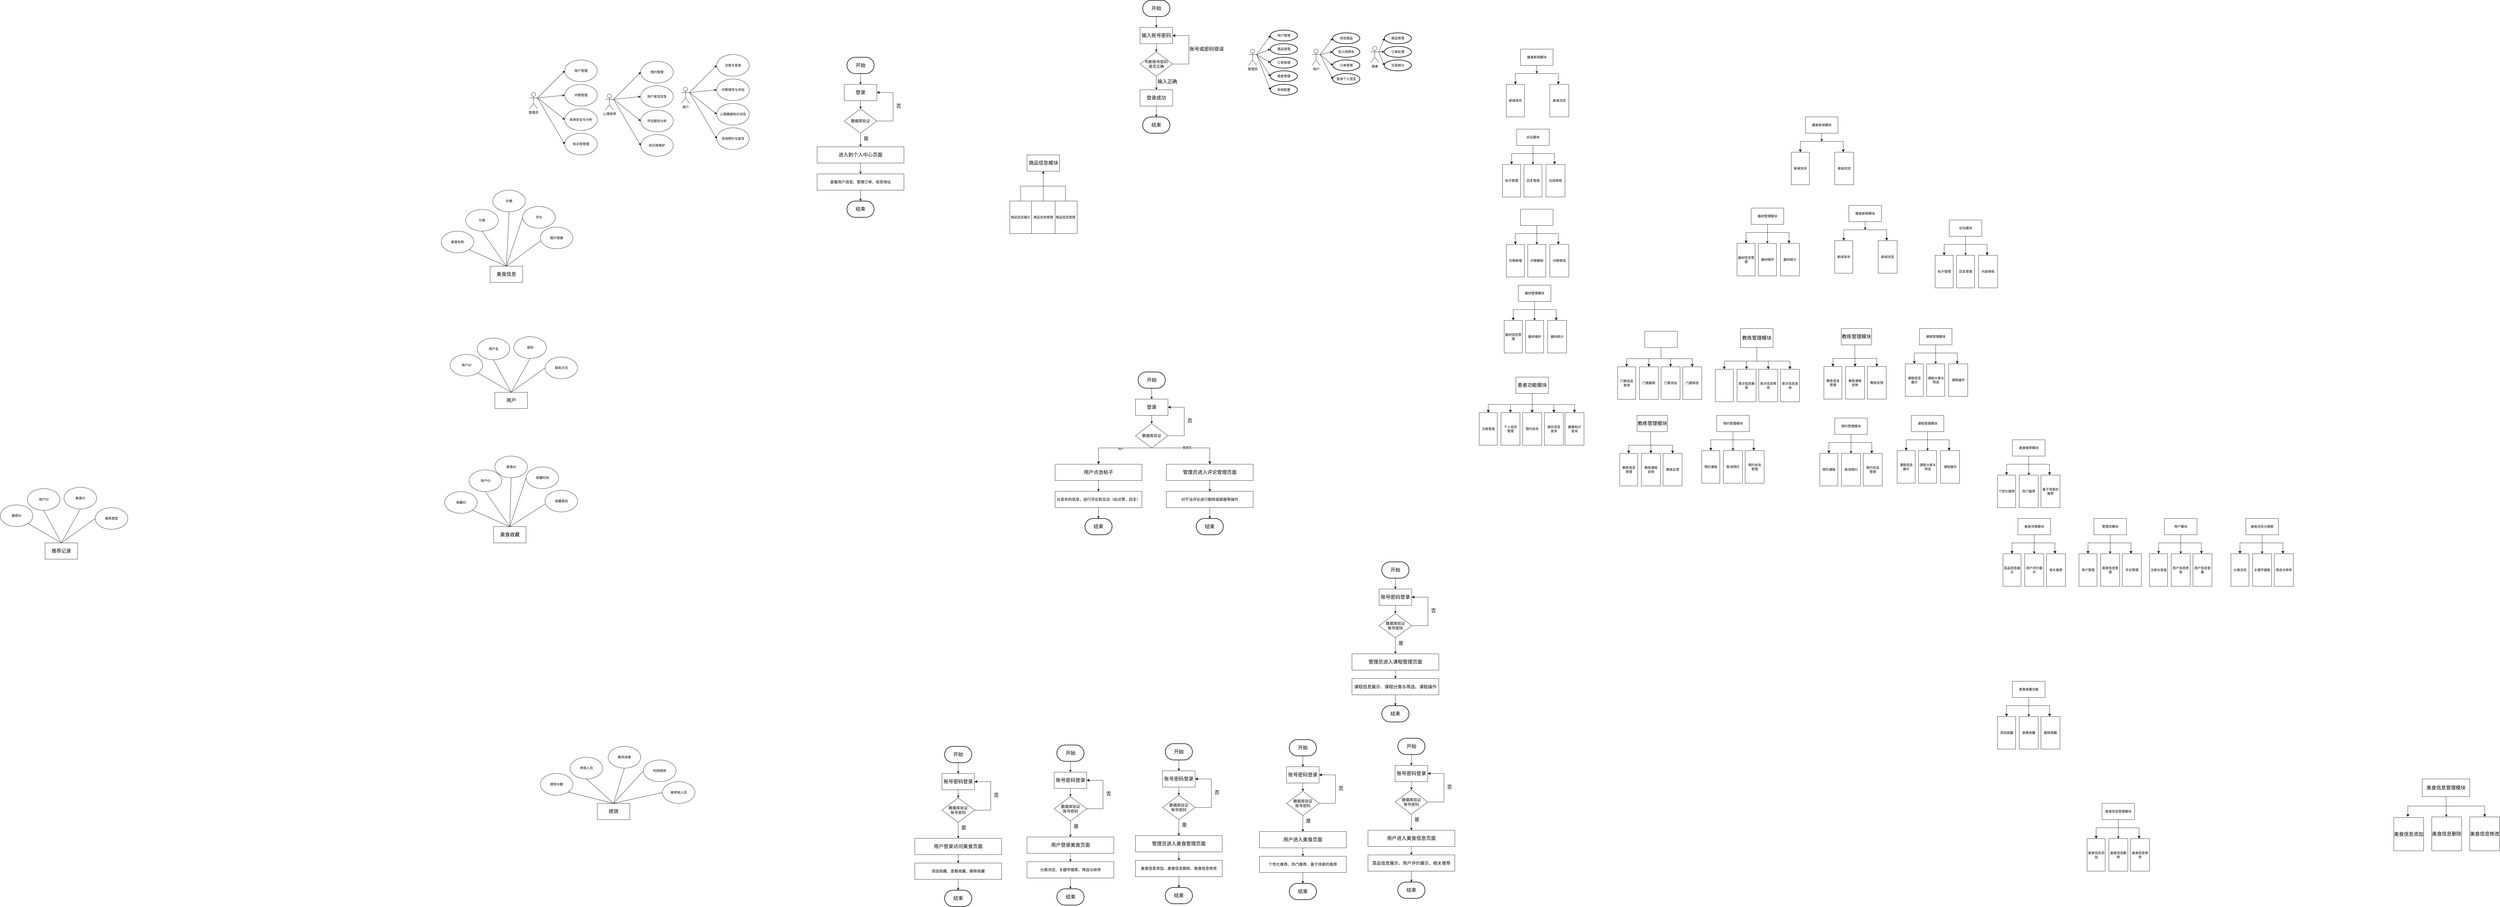 <mxfile version="26.0.3">
  <diagram name="第 1 页" id="XSw2CFSkKn1CnTCh6ksZ">
    <mxGraphModel dx="18135" dy="9208" grid="1" gridSize="10" guides="1" tooltips="1" connect="1" arrows="1" fold="1" page="1" pageScale="1" pageWidth="827" pageHeight="1169" background="#ffffff" math="0" shadow="0">
      <root>
        <mxCell id="0" />
        <mxCell id="1" parent="0" />
        <mxCell id="6dyBDHQs_relzWyq5lGw-61" value="&lt;font style=&quot;font-size: 18px;&quot;&gt;商品信息模块&lt;/font&gt;" style="rounded=0;whiteSpace=wrap;html=1;" parent="1" vertex="1">
          <mxGeometry x="-116.5" y="-640" width="120" height="60" as="geometry" />
        </mxCell>
        <mxCell id="6dyBDHQs_relzWyq5lGw-71" style="edgeStyle=orthogonalEdgeStyle;rounded=0;orthogonalLoop=1;jettySize=auto;html=1;entryX=0.5;entryY=1;entryDx=0;entryDy=0;" parent="1" source="6dyBDHQs_relzWyq5lGw-68" target="6dyBDHQs_relzWyq5lGw-61" edge="1">
          <mxGeometry relative="1" as="geometry" />
        </mxCell>
        <mxCell id="6dyBDHQs_relzWyq5lGw-68" value="商品信息展示" style="rounded=0;whiteSpace=wrap;html=1;" parent="1" vertex="1">
          <mxGeometry x="-180" y="-470" width="80" height="120" as="geometry" />
        </mxCell>
        <mxCell id="6dyBDHQs_relzWyq5lGw-72" value="" style="edgeStyle=orthogonalEdgeStyle;rounded=0;orthogonalLoop=1;jettySize=auto;html=1;" parent="1" source="6dyBDHQs_relzWyq5lGw-69" target="6dyBDHQs_relzWyq5lGw-61" edge="1">
          <mxGeometry relative="1" as="geometry" />
        </mxCell>
        <mxCell id="6dyBDHQs_relzWyq5lGw-69" value="商品信息管理" style="rounded=0;whiteSpace=wrap;html=1;" parent="1" vertex="1">
          <mxGeometry x="-18.5" y="-470" width="87" height="120" as="geometry" />
        </mxCell>
        <mxCell id="6dyBDHQs_relzWyq5lGw-74" value="" style="edgeStyle=orthogonalEdgeStyle;rounded=0;orthogonalLoop=1;jettySize=auto;html=1;" parent="1" source="6dyBDHQs_relzWyq5lGw-73" target="6dyBDHQs_relzWyq5lGw-61" edge="1">
          <mxGeometry relative="1" as="geometry" />
        </mxCell>
        <mxCell id="6dyBDHQs_relzWyq5lGw-73" value="商品状态管理" style="rounded=0;whiteSpace=wrap;html=1;" parent="1" vertex="1">
          <mxGeometry x="-100" y="-470" width="87" height="120" as="geometry" />
        </mxCell>
        <mxCell id="6dyBDHQs_relzWyq5lGw-121" value="管理员" style="shape=umlActor;verticalLabelPosition=bottom;verticalAlign=top;html=1;outlineConnect=0;" parent="1" vertex="1">
          <mxGeometry x="700" y="-1030" width="30" height="60" as="geometry" />
        </mxCell>
        <mxCell id="6dyBDHQs_relzWyq5lGw-122" value="" style="endArrow=classic;html=1;rounded=0;exitX=1;exitY=0.333;exitDx=0;exitDy=0;exitPerimeter=0;entryX=0;entryY=0.5;entryDx=0;entryDy=0;entryPerimeter=0;" parent="1" source="6dyBDHQs_relzWyq5lGw-121" target="6dyBDHQs_relzWyq5lGw-123" edge="1">
          <mxGeometry width="50" height="50" relative="1" as="geometry">
            <mxPoint x="910" y="-930" as="sourcePoint" />
            <mxPoint x="780" y="-1080" as="targetPoint" />
          </mxGeometry>
        </mxCell>
        <mxCell id="6dyBDHQs_relzWyq5lGw-123" value="用户管理" style="strokeWidth=2;html=1;shape=mxgraph.flowchart.start_1;whiteSpace=wrap;" parent="1" vertex="1">
          <mxGeometry x="780" y="-1100" width="100" height="40" as="geometry" />
        </mxCell>
        <mxCell id="6dyBDHQs_relzWyq5lGw-124" value="商品管理" style="strokeWidth=2;html=1;shape=mxgraph.flowchart.start_1;whiteSpace=wrap;" parent="1" vertex="1">
          <mxGeometry x="780" y="-1050" width="100" height="40" as="geometry" />
        </mxCell>
        <mxCell id="6dyBDHQs_relzWyq5lGw-125" value="订单管理" style="strokeWidth=2;html=1;shape=mxgraph.flowchart.start_1;whiteSpace=wrap;" parent="1" vertex="1">
          <mxGeometry x="780" y="-1000" width="100" height="40" as="geometry" />
        </mxCell>
        <mxCell id="6dyBDHQs_relzWyq5lGw-126" value="商家管理" style="strokeWidth=2;html=1;shape=mxgraph.flowchart.start_1;whiteSpace=wrap;" parent="1" vertex="1">
          <mxGeometry x="780" y="-950" width="100" height="40" as="geometry" />
        </mxCell>
        <mxCell id="6dyBDHQs_relzWyq5lGw-127" value="系统配置" style="strokeWidth=2;html=1;shape=mxgraph.flowchart.start_1;whiteSpace=wrap;" parent="1" vertex="1">
          <mxGeometry x="780" y="-900" width="100" height="40" as="geometry" />
        </mxCell>
        <mxCell id="6dyBDHQs_relzWyq5lGw-128" value="" style="endArrow=classic;html=1;rounded=0;exitX=1;exitY=0.333;exitDx=0;exitDy=0;exitPerimeter=0;entryX=0;entryY=0.5;entryDx=0;entryDy=0;entryPerimeter=0;" parent="1" source="6dyBDHQs_relzWyq5lGw-121" target="6dyBDHQs_relzWyq5lGw-124" edge="1">
          <mxGeometry width="50" height="50" relative="1" as="geometry">
            <mxPoint x="910" y="-930" as="sourcePoint" />
            <mxPoint x="960" y="-980" as="targetPoint" />
          </mxGeometry>
        </mxCell>
        <mxCell id="6dyBDHQs_relzWyq5lGw-129" value="" style="endArrow=classic;html=1;rounded=0;exitX=1;exitY=0.333;exitDx=0;exitDy=0;exitPerimeter=0;entryX=0;entryY=0.5;entryDx=0;entryDy=0;entryPerimeter=0;" parent="1" source="6dyBDHQs_relzWyq5lGw-121" target="6dyBDHQs_relzWyq5lGw-125" edge="1">
          <mxGeometry width="50" height="50" relative="1" as="geometry">
            <mxPoint x="910" y="-930" as="sourcePoint" />
            <mxPoint x="960" y="-980" as="targetPoint" />
          </mxGeometry>
        </mxCell>
        <mxCell id="6dyBDHQs_relzWyq5lGw-130" value="" style="endArrow=classic;html=1;rounded=0;entryX=0;entryY=0.5;entryDx=0;entryDy=0;entryPerimeter=0;" parent="1" target="6dyBDHQs_relzWyq5lGw-126" edge="1">
          <mxGeometry width="50" height="50" relative="1" as="geometry">
            <mxPoint x="730" y="-1010" as="sourcePoint" />
            <mxPoint x="960" y="-980" as="targetPoint" />
          </mxGeometry>
        </mxCell>
        <mxCell id="6dyBDHQs_relzWyq5lGw-131" value="" style="endArrow=classic;html=1;rounded=0;entryX=0;entryY=0.5;entryDx=0;entryDy=0;entryPerimeter=0;" parent="1" target="6dyBDHQs_relzWyq5lGw-127" edge="1">
          <mxGeometry width="50" height="50" relative="1" as="geometry">
            <mxPoint x="730" y="-1010" as="sourcePoint" />
            <mxPoint x="960" y="-980" as="targetPoint" />
          </mxGeometry>
        </mxCell>
        <mxCell id="6dyBDHQs_relzWyq5lGw-132" value="用户" style="shape=umlActor;verticalLabelPosition=bottom;verticalAlign=top;html=1;outlineConnect=0;" parent="1" vertex="1">
          <mxGeometry x="934" y="-1030" width="30" height="60" as="geometry" />
        </mxCell>
        <mxCell id="6dyBDHQs_relzWyq5lGw-133" value="浏览商品" style="strokeWidth=2;html=1;shape=mxgraph.flowchart.start_1;whiteSpace=wrap;" parent="1" vertex="1">
          <mxGeometry x="1010" y="-1090" width="100" height="40" as="geometry" />
        </mxCell>
        <mxCell id="6dyBDHQs_relzWyq5lGw-134" value="加入购物车" style="strokeWidth=2;html=1;shape=mxgraph.flowchart.start_1;whiteSpace=wrap;" parent="1" vertex="1">
          <mxGeometry x="1010" y="-1040" width="100" height="40" as="geometry" />
        </mxCell>
        <mxCell id="6dyBDHQs_relzWyq5lGw-135" value="订单管理" style="strokeWidth=2;html=1;shape=mxgraph.flowchart.start_1;whiteSpace=wrap;" parent="1" vertex="1">
          <mxGeometry x="1010" y="-990" width="100" height="40" as="geometry" />
        </mxCell>
        <mxCell id="6dyBDHQs_relzWyq5lGw-136" value="查询个人信息" style="strokeWidth=2;html=1;shape=mxgraph.flowchart.start_1;whiteSpace=wrap;" parent="1" vertex="1">
          <mxGeometry x="1010" y="-940" width="100" height="40" as="geometry" />
        </mxCell>
        <mxCell id="6dyBDHQs_relzWyq5lGw-137" value="" style="endArrow=classic;html=1;rounded=0;exitX=1;exitY=0.333;exitDx=0;exitDy=0;exitPerimeter=0;entryX=0;entryY=0.5;entryDx=0;entryDy=0;entryPerimeter=0;" parent="1" source="6dyBDHQs_relzWyq5lGw-132" target="6dyBDHQs_relzWyq5lGw-133" edge="1">
          <mxGeometry width="50" height="50" relative="1" as="geometry">
            <mxPoint x="910" y="-830" as="sourcePoint" />
            <mxPoint x="960" y="-880" as="targetPoint" />
          </mxGeometry>
        </mxCell>
        <mxCell id="6dyBDHQs_relzWyq5lGw-138" value="" style="endArrow=classic;html=1;rounded=0;exitX=1;exitY=0.333;exitDx=0;exitDy=0;exitPerimeter=0;entryX=0;entryY=0.5;entryDx=0;entryDy=0;entryPerimeter=0;" parent="1" source="6dyBDHQs_relzWyq5lGw-132" target="6dyBDHQs_relzWyq5lGw-134" edge="1">
          <mxGeometry width="50" height="50" relative="1" as="geometry">
            <mxPoint x="910" y="-830" as="sourcePoint" />
            <mxPoint x="960" y="-880" as="targetPoint" />
          </mxGeometry>
        </mxCell>
        <mxCell id="6dyBDHQs_relzWyq5lGw-139" value="" style="endArrow=classic;html=1;rounded=0;entryX=0;entryY=0.5;entryDx=0;entryDy=0;entryPerimeter=0;exitX=1;exitY=0.333;exitDx=0;exitDy=0;exitPerimeter=0;" parent="1" source="6dyBDHQs_relzWyq5lGw-132" target="6dyBDHQs_relzWyq5lGw-135" edge="1">
          <mxGeometry width="50" height="50" relative="1" as="geometry">
            <mxPoint x="970" y="-1010" as="sourcePoint" />
            <mxPoint x="960" y="-880" as="targetPoint" />
          </mxGeometry>
        </mxCell>
        <mxCell id="6dyBDHQs_relzWyq5lGw-140" value="" style="endArrow=classic;html=1;rounded=0;exitX=1;exitY=0.333;exitDx=0;exitDy=0;exitPerimeter=0;entryX=0;entryY=0.5;entryDx=0;entryDy=0;entryPerimeter=0;" parent="1" source="6dyBDHQs_relzWyq5lGw-132" target="6dyBDHQs_relzWyq5lGw-136" edge="1">
          <mxGeometry width="50" height="50" relative="1" as="geometry">
            <mxPoint x="970" y="-1010" as="sourcePoint" />
            <mxPoint x="960" y="-880" as="targetPoint" />
          </mxGeometry>
        </mxCell>
        <mxCell id="6dyBDHQs_relzWyq5lGw-141" value="商家" style="shape=umlActor;verticalLabelPosition=bottom;verticalAlign=top;html=1;outlineConnect=0;" parent="1" vertex="1">
          <mxGeometry x="1150" y="-1040" width="30" height="60" as="geometry" />
        </mxCell>
        <mxCell id="6dyBDHQs_relzWyq5lGw-142" value="商品管理" style="strokeWidth=2;html=1;shape=mxgraph.flowchart.start_1;whiteSpace=wrap;" parent="1" vertex="1">
          <mxGeometry x="1200" y="-1090" width="100" height="40" as="geometry" />
        </mxCell>
        <mxCell id="6dyBDHQs_relzWyq5lGw-143" value="订单处理" style="strokeWidth=2;html=1;shape=mxgraph.flowchart.start_1;whiteSpace=wrap;" parent="1" vertex="1">
          <mxGeometry x="1200" y="-1040" width="100" height="40" as="geometry" />
        </mxCell>
        <mxCell id="6dyBDHQs_relzWyq5lGw-144" value="交易统计" style="strokeWidth=2;html=1;shape=mxgraph.flowchart.start_1;whiteSpace=wrap;" parent="1" vertex="1">
          <mxGeometry x="1200" y="-990" width="100" height="40" as="geometry" />
        </mxCell>
        <mxCell id="6dyBDHQs_relzWyq5lGw-145" value="" style="endArrow=classic;html=1;rounded=0;exitX=1;exitY=0.333;exitDx=0;exitDy=0;exitPerimeter=0;entryX=0;entryY=0.5;entryDx=0;entryDy=0;entryPerimeter=0;" parent="1" source="6dyBDHQs_relzWyq5lGw-141" target="6dyBDHQs_relzWyq5lGw-142" edge="1">
          <mxGeometry width="50" height="50" relative="1" as="geometry">
            <mxPoint x="910" y="-830" as="sourcePoint" />
            <mxPoint x="960" y="-880" as="targetPoint" />
          </mxGeometry>
        </mxCell>
        <mxCell id="6dyBDHQs_relzWyq5lGw-146" value="" style="endArrow=classic;html=1;rounded=0;exitX=1;exitY=0.333;exitDx=0;exitDy=0;exitPerimeter=0;entryX=0;entryY=0.5;entryDx=0;entryDy=0;entryPerimeter=0;" parent="1" source="6dyBDHQs_relzWyq5lGw-141" target="6dyBDHQs_relzWyq5lGw-143" edge="1">
          <mxGeometry width="50" height="50" relative="1" as="geometry">
            <mxPoint x="910" y="-830" as="sourcePoint" />
            <mxPoint x="960" y="-880" as="targetPoint" />
          </mxGeometry>
        </mxCell>
        <mxCell id="6dyBDHQs_relzWyq5lGw-147" value="" style="endArrow=classic;html=1;rounded=0;exitX=1;exitY=0.333;exitDx=0;exitDy=0;exitPerimeter=0;entryX=0;entryY=0.5;entryDx=0;entryDy=0;entryPerimeter=0;" parent="1" source="6dyBDHQs_relzWyq5lGw-141" target="6dyBDHQs_relzWyq5lGw-144" edge="1">
          <mxGeometry width="50" height="50" relative="1" as="geometry">
            <mxPoint x="910" y="-830" as="sourcePoint" />
            <mxPoint x="960" y="-880" as="targetPoint" />
          </mxGeometry>
        </mxCell>
        <mxCell id="6dyBDHQs_relzWyq5lGw-148" value="&lt;font style=&quot;font-size: 18px;&quot;&gt;输入账号密码&lt;/font&gt;" style="rounded=0;whiteSpace=wrap;html=1;" parent="1" vertex="1">
          <mxGeometry x="300" y="-1110" width="120" height="60" as="geometry" />
        </mxCell>
        <mxCell id="6dyBDHQs_relzWyq5lGw-149" value="&lt;font style=&quot;font-size: 14px;&quot;&gt;判断账号密码&lt;br&gt;是否正确&lt;/font&gt;" style="rhombus;whiteSpace=wrap;html=1;" parent="1" vertex="1">
          <mxGeometry x="300" y="-1020" width="120" height="90" as="geometry" />
        </mxCell>
        <mxCell id="6dyBDHQs_relzWyq5lGw-150" value="" style="endArrow=classic;html=1;rounded=0;exitX=0.5;exitY=1;exitDx=0;exitDy=0;" parent="1" target="6dyBDHQs_relzWyq5lGw-148" edge="1">
          <mxGeometry width="50" height="50" relative="1" as="geometry">
            <mxPoint x="360" y="-1150" as="sourcePoint" />
            <mxPoint x="420" y="-990" as="targetPoint" />
          </mxGeometry>
        </mxCell>
        <mxCell id="6dyBDHQs_relzWyq5lGw-151" value="" style="endArrow=classic;html=1;rounded=0;exitX=0.5;exitY=1;exitDx=0;exitDy=0;entryX=0.5;entryY=0;entryDx=0;entryDy=0;" parent="1" source="6dyBDHQs_relzWyq5lGw-148" target="6dyBDHQs_relzWyq5lGw-149" edge="1">
          <mxGeometry width="50" height="50" relative="1" as="geometry">
            <mxPoint x="370" y="-940" as="sourcePoint" />
            <mxPoint x="420" y="-990" as="targetPoint" />
          </mxGeometry>
        </mxCell>
        <mxCell id="6dyBDHQs_relzWyq5lGw-152" value="" style="edgeStyle=elbowEdgeStyle;elbow=horizontal;endArrow=classic;html=1;curved=0;rounded=0;endSize=8;startSize=8;exitX=1;exitY=0.5;exitDx=0;exitDy=0;entryX=1;entryY=0.5;entryDx=0;entryDy=0;" parent="1" source="6dyBDHQs_relzWyq5lGw-149" target="6dyBDHQs_relzWyq5lGw-148" edge="1">
          <mxGeometry width="50" height="50" relative="1" as="geometry">
            <mxPoint x="370" y="-940" as="sourcePoint" />
            <mxPoint x="540" y="-1060" as="targetPoint" />
            <Array as="points">
              <mxPoint x="480" y="-1050" />
            </Array>
          </mxGeometry>
        </mxCell>
        <mxCell id="6dyBDHQs_relzWyq5lGw-153" value="&lt;font style=&quot;font-size: 18px;&quot;&gt;账号或密码错误&lt;/font&gt;" style="text;html=1;align=center;verticalAlign=middle;resizable=0;points=[];autosize=1;strokeColor=none;fillColor=none;" parent="1" vertex="1">
          <mxGeometry x="470" y="-1050" width="150" height="40" as="geometry" />
        </mxCell>
        <mxCell id="6dyBDHQs_relzWyq5lGw-154" value="&lt;font style=&quot;font-size: 18px;&quot;&gt;登录成功&lt;/font&gt;" style="rounded=0;whiteSpace=wrap;html=1;" parent="1" vertex="1">
          <mxGeometry x="300" y="-880" width="120" height="60" as="geometry" />
        </mxCell>
        <mxCell id="6dyBDHQs_relzWyq5lGw-155" value="" style="endArrow=classic;html=1;rounded=0;exitX=0.5;exitY=1;exitDx=0;exitDy=0;entryX=0.5;entryY=0;entryDx=0;entryDy=0;" parent="1" source="6dyBDHQs_relzWyq5lGw-149" target="6dyBDHQs_relzWyq5lGw-154" edge="1">
          <mxGeometry width="50" height="50" relative="1" as="geometry">
            <mxPoint x="370" y="-940" as="sourcePoint" />
            <mxPoint x="420" y="-990" as="targetPoint" />
          </mxGeometry>
        </mxCell>
        <mxCell id="6dyBDHQs_relzWyq5lGw-156" value="&lt;font style=&quot;font-size: 18px;&quot;&gt;开始&lt;/font&gt;" style="strokeWidth=2;html=1;shape=mxgraph.flowchart.terminator;whiteSpace=wrap;" parent="1" vertex="1">
          <mxGeometry x="310" y="-1210" width="100" height="60" as="geometry" />
        </mxCell>
        <mxCell id="6dyBDHQs_relzWyq5lGw-157" value="&lt;font style=&quot;font-size: 18px;&quot;&gt;结束&lt;/font&gt;" style="strokeWidth=2;html=1;shape=mxgraph.flowchart.terminator;whiteSpace=wrap;" parent="1" vertex="1">
          <mxGeometry x="310" y="-780" width="100" height="60" as="geometry" />
        </mxCell>
        <mxCell id="6dyBDHQs_relzWyq5lGw-158" value="" style="endArrow=classic;html=1;rounded=0;exitX=0.5;exitY=1;exitDx=0;exitDy=0;entryX=0.5;entryY=0;entryDx=0;entryDy=0;entryPerimeter=0;" parent="1" source="6dyBDHQs_relzWyq5lGw-154" target="6dyBDHQs_relzWyq5lGw-157" edge="1">
          <mxGeometry width="50" height="50" relative="1" as="geometry">
            <mxPoint x="370" y="-840" as="sourcePoint" />
            <mxPoint x="420" y="-890" as="targetPoint" />
          </mxGeometry>
        </mxCell>
        <mxCell id="6dyBDHQs_relzWyq5lGw-159" value="&lt;font style=&quot;font-size: 18px;&quot;&gt;输入正确&lt;/font&gt;" style="text;html=1;align=center;verticalAlign=middle;resizable=0;points=[];autosize=1;strokeColor=none;fillColor=none;" parent="1" vertex="1">
          <mxGeometry x="350" y="-930" width="100" height="40" as="geometry" />
        </mxCell>
        <mxCell id="6dyBDHQs_relzWyq5lGw-167" value="&lt;font style=&quot;font-size: 18px;&quot;&gt;登录&lt;/font&gt;" style="rounded=0;whiteSpace=wrap;html=1;" parent="1" vertex="1">
          <mxGeometry x="283" y="260" width="120" height="60" as="geometry" />
        </mxCell>
        <mxCell id="6dyBDHQs_relzWyq5lGw-168" value="&lt;font style=&quot;font-size: 14px;&quot;&gt;数据库验证&lt;/font&gt;" style="rhombus;whiteSpace=wrap;html=1;" parent="1" vertex="1">
          <mxGeometry x="283" y="350" width="120" height="90" as="geometry" />
        </mxCell>
        <mxCell id="6dyBDHQs_relzWyq5lGw-169" value="" style="endArrow=classic;html=1;rounded=0;exitX=0.5;exitY=1;exitDx=0;exitDy=0;" parent="1" target="6dyBDHQs_relzWyq5lGw-167" edge="1">
          <mxGeometry width="50" height="50" relative="1" as="geometry">
            <mxPoint x="343" y="220" as="sourcePoint" />
            <mxPoint x="403" y="380" as="targetPoint" />
          </mxGeometry>
        </mxCell>
        <mxCell id="6dyBDHQs_relzWyq5lGw-170" value="" style="endArrow=classic;html=1;rounded=0;exitX=0.5;exitY=1;exitDx=0;exitDy=0;entryX=0.5;entryY=0;entryDx=0;entryDy=0;" parent="1" source="6dyBDHQs_relzWyq5lGw-167" target="6dyBDHQs_relzWyq5lGw-168" edge="1">
          <mxGeometry width="50" height="50" relative="1" as="geometry">
            <mxPoint x="353" y="430" as="sourcePoint" />
            <mxPoint x="403" y="380" as="targetPoint" />
          </mxGeometry>
        </mxCell>
        <mxCell id="6dyBDHQs_relzWyq5lGw-171" value="" style="edgeStyle=elbowEdgeStyle;elbow=horizontal;endArrow=classic;html=1;curved=0;rounded=0;endSize=8;startSize=8;exitX=1;exitY=0.5;exitDx=0;exitDy=0;entryX=1;entryY=0.5;entryDx=0;entryDy=0;" parent="1" source="6dyBDHQs_relzWyq5lGw-168" target="6dyBDHQs_relzWyq5lGw-167" edge="1">
          <mxGeometry width="50" height="50" relative="1" as="geometry">
            <mxPoint x="353" y="430" as="sourcePoint" />
            <mxPoint x="523" y="310" as="targetPoint" />
            <Array as="points">
              <mxPoint x="463" y="320" />
            </Array>
          </mxGeometry>
        </mxCell>
        <mxCell id="6dyBDHQs_relzWyq5lGw-172" value="&lt;font style=&quot;font-size: 18px;&quot;&gt;否&lt;/font&gt;" style="text;html=1;align=center;verticalAlign=middle;resizable=0;points=[];autosize=1;strokeColor=none;fillColor=none;" parent="1" vertex="1">
          <mxGeometry x="463" y="320" width="40" height="40" as="geometry" />
        </mxCell>
        <mxCell id="6dyBDHQs_relzWyq5lGw-173" value="&lt;span style=&quot;font-size: 18px;&quot;&gt;用户点击帖子&lt;/span&gt;" style="rounded=0;whiteSpace=wrap;html=1;" parent="1" vertex="1">
          <mxGeometry x="-13" y="500" width="320" height="60" as="geometry" />
        </mxCell>
        <mxCell id="6dyBDHQs_relzWyq5lGw-175" value="&lt;font style=&quot;font-size: 18px;&quot;&gt;开始&lt;/font&gt;" style="strokeWidth=2;html=1;shape=mxgraph.flowchart.terminator;whiteSpace=wrap;" parent="1" vertex="1">
          <mxGeometry x="293" y="160" width="100" height="60" as="geometry" />
        </mxCell>
        <mxCell id="6dyBDHQs_relzWyq5lGw-176" value="&lt;font style=&quot;font-size: 18px;&quot;&gt;结束&lt;/font&gt;" style="strokeWidth=2;html=1;shape=mxgraph.flowchart.terminator;whiteSpace=wrap;" parent="1" vertex="1">
          <mxGeometry x="97" y="700" width="100" height="60" as="geometry" />
        </mxCell>
        <mxCell id="6dyBDHQs_relzWyq5lGw-177" value="" style="endArrow=classic;html=1;rounded=0;exitX=0.5;exitY=1;exitDx=0;exitDy=0;entryX=0.5;entryY=0;entryDx=0;entryDy=0;" parent="1" source="6dyBDHQs_relzWyq5lGw-173" target="6dyBDHQs_relzWyq5lGw-179" edge="1">
          <mxGeometry width="50" height="50" relative="1" as="geometry">
            <mxPoint x="507.0" y="590" as="sourcePoint" />
            <mxPoint x="507.0" y="680" as="targetPoint" />
          </mxGeometry>
        </mxCell>
        <mxCell id="6dyBDHQs_relzWyq5lGw-179" value="&lt;span style=&quot;font-size: 14px;&quot;&gt;对发布的信息，进行评论和互动（如点赞、回复）&lt;/span&gt;" style="rounded=0;whiteSpace=wrap;html=1;" parent="1" vertex="1">
          <mxGeometry x="-13" y="600" width="320" height="60" as="geometry" />
        </mxCell>
        <mxCell id="6dyBDHQs_relzWyq5lGw-180" value="" style="endArrow=classic;html=1;rounded=0;exitX=0.5;exitY=1;exitDx=0;exitDy=0;" parent="1" source="6dyBDHQs_relzWyq5lGw-179" target="6dyBDHQs_relzWyq5lGw-176" edge="1">
          <mxGeometry width="50" height="50" relative="1" as="geometry">
            <mxPoint x="217.0" y="685" as="sourcePoint" />
            <mxPoint x="217.0" y="775" as="targetPoint" />
          </mxGeometry>
        </mxCell>
        <mxCell id="6dyBDHQs_relzWyq5lGw-181" value="健身新闻模块" style="rounded=0;whiteSpace=wrap;html=1;" parent="1" vertex="1">
          <mxGeometry x="1702" y="-1030" width="120" height="60" as="geometry" />
        </mxCell>
        <mxCell id="6dyBDHQs_relzWyq5lGw-192" value="" style="edgeStyle=segmentEdgeStyle;endArrow=classic;html=1;curved=0;rounded=0;endSize=8;startSize=8;entryX=0.5;entryY=0;entryDx=0;entryDy=0;" parent="1" edge="1">
          <mxGeometry width="50" height="50" relative="1" as="geometry">
            <mxPoint x="1766.5" y="-940" as="sourcePoint" />
            <mxPoint x="1683.25" y="-900" as="targetPoint" />
          </mxGeometry>
        </mxCell>
        <mxCell id="6dyBDHQs_relzWyq5lGw-193" value="" style="edgeStyle=segmentEdgeStyle;endArrow=classic;html=1;curved=0;rounded=0;endSize=8;startSize=8;entryX=0.5;entryY=0;entryDx=0;entryDy=0;" parent="1" edge="1">
          <mxGeometry width="50" height="50" relative="1" as="geometry">
            <mxPoint x="1766.5" y="-940" as="sourcePoint" />
            <mxPoint x="1841.5" y="-900" as="targetPoint" />
          </mxGeometry>
        </mxCell>
        <mxCell id="6dyBDHQs_relzWyq5lGw-194" value="&lt;font style=&quot;font-size: 18px;&quot;&gt;登录&lt;/font&gt;" style="rounded=0;whiteSpace=wrap;html=1;" parent="1" vertex="1">
          <mxGeometry x="-790" y="-900" width="120" height="60" as="geometry" />
        </mxCell>
        <mxCell id="6dyBDHQs_relzWyq5lGw-195" value="&lt;font style=&quot;font-size: 14px;&quot;&gt;数据库验证&lt;/font&gt;" style="rhombus;whiteSpace=wrap;html=1;" parent="1" vertex="1">
          <mxGeometry x="-790" y="-810" width="120" height="90" as="geometry" />
        </mxCell>
        <mxCell id="6dyBDHQs_relzWyq5lGw-196" value="" style="endArrow=classic;html=1;rounded=0;exitX=0.5;exitY=1;exitDx=0;exitDy=0;" parent="1" target="6dyBDHQs_relzWyq5lGw-194" edge="1">
          <mxGeometry width="50" height="50" relative="1" as="geometry">
            <mxPoint x="-730" y="-940" as="sourcePoint" />
            <mxPoint x="-670" y="-780" as="targetPoint" />
          </mxGeometry>
        </mxCell>
        <mxCell id="6dyBDHQs_relzWyq5lGw-197" value="" style="endArrow=classic;html=1;rounded=0;exitX=0.5;exitY=1;exitDx=0;exitDy=0;entryX=0.5;entryY=0;entryDx=0;entryDy=0;" parent="1" source="6dyBDHQs_relzWyq5lGw-194" target="6dyBDHQs_relzWyq5lGw-195" edge="1">
          <mxGeometry width="50" height="50" relative="1" as="geometry">
            <mxPoint x="-720" y="-730" as="sourcePoint" />
            <mxPoint x="-670" y="-780" as="targetPoint" />
          </mxGeometry>
        </mxCell>
        <mxCell id="6dyBDHQs_relzWyq5lGw-198" value="" style="edgeStyle=elbowEdgeStyle;elbow=horizontal;endArrow=classic;html=1;curved=0;rounded=0;endSize=8;startSize=8;exitX=1;exitY=0.5;exitDx=0;exitDy=0;entryX=1;entryY=0.5;entryDx=0;entryDy=0;" parent="1" source="6dyBDHQs_relzWyq5lGw-195" target="6dyBDHQs_relzWyq5lGw-194" edge="1">
          <mxGeometry width="50" height="50" relative="1" as="geometry">
            <mxPoint x="-720" y="-730" as="sourcePoint" />
            <mxPoint x="-550" y="-850" as="targetPoint" />
            <Array as="points">
              <mxPoint x="-610" y="-840" />
            </Array>
          </mxGeometry>
        </mxCell>
        <mxCell id="6dyBDHQs_relzWyq5lGw-199" value="&lt;font style=&quot;font-size: 18px;&quot;&gt;否&lt;/font&gt;" style="text;html=1;align=center;verticalAlign=middle;resizable=0;points=[];autosize=1;strokeColor=none;fillColor=none;" parent="1" vertex="1">
          <mxGeometry x="-610" y="-840" width="40" height="40" as="geometry" />
        </mxCell>
        <mxCell id="6dyBDHQs_relzWyq5lGw-200" value="&lt;span style=&quot;font-size: 18px;&quot;&gt;进入到个人中心页面&lt;/span&gt;" style="rounded=0;whiteSpace=wrap;html=1;" parent="1" vertex="1">
          <mxGeometry x="-890" y="-670" width="320" height="60" as="geometry" />
        </mxCell>
        <mxCell id="6dyBDHQs_relzWyq5lGw-201" value="" style="endArrow=classic;html=1;rounded=0;exitX=0.5;exitY=1;exitDx=0;exitDy=0;entryX=0.5;entryY=0;entryDx=0;entryDy=0;" parent="1" source="6dyBDHQs_relzWyq5lGw-195" target="6dyBDHQs_relzWyq5lGw-200" edge="1">
          <mxGeometry width="50" height="50" relative="1" as="geometry">
            <mxPoint x="-720" y="-730" as="sourcePoint" />
            <mxPoint x="-670" y="-780" as="targetPoint" />
          </mxGeometry>
        </mxCell>
        <mxCell id="6dyBDHQs_relzWyq5lGw-202" value="&lt;font style=&quot;font-size: 18px;&quot;&gt;开始&lt;/font&gt;" style="strokeWidth=2;html=1;shape=mxgraph.flowchart.terminator;whiteSpace=wrap;" parent="1" vertex="1">
          <mxGeometry x="-780" y="-1000" width="100" height="60" as="geometry" />
        </mxCell>
        <mxCell id="6dyBDHQs_relzWyq5lGw-203" value="&lt;font style=&quot;font-size: 18px;&quot;&gt;结束&lt;/font&gt;" style="strokeWidth=2;html=1;shape=mxgraph.flowchart.terminator;whiteSpace=wrap;" parent="1" vertex="1">
          <mxGeometry x="-780" y="-470" width="100" height="60" as="geometry" />
        </mxCell>
        <mxCell id="6dyBDHQs_relzWyq5lGw-204" value="" style="endArrow=classic;html=1;rounded=0;exitX=0.5;exitY=1;exitDx=0;exitDy=0;entryX=0.5;entryY=0;entryDx=0;entryDy=0;" parent="1" source="6dyBDHQs_relzWyq5lGw-200" target="6dyBDHQs_relzWyq5lGw-206" edge="1">
          <mxGeometry width="50" height="50" relative="1" as="geometry">
            <mxPoint x="-370.0" y="-580" as="sourcePoint" />
            <mxPoint x="-370.0" y="-490" as="targetPoint" />
          </mxGeometry>
        </mxCell>
        <mxCell id="6dyBDHQs_relzWyq5lGw-205" value="&lt;font style=&quot;font-size: 18px;&quot;&gt;是&lt;/font&gt;" style="text;html=1;align=center;verticalAlign=middle;resizable=0;points=[];autosize=1;strokeColor=none;fillColor=none;" parent="1" vertex="1">
          <mxGeometry x="-730" y="-720" width="40" height="40" as="geometry" />
        </mxCell>
        <mxCell id="6dyBDHQs_relzWyq5lGw-206" value="&lt;span style=&quot;font-size: 14px;&quot;&gt;查看用户信息、管理订单、收货地址&lt;/span&gt;" style="rounded=0;whiteSpace=wrap;html=1;" parent="1" vertex="1">
          <mxGeometry x="-890" y="-570" width="320" height="60" as="geometry" />
        </mxCell>
        <mxCell id="6dyBDHQs_relzWyq5lGw-207" value="" style="endArrow=classic;html=1;rounded=0;exitX=0.5;exitY=1;exitDx=0;exitDy=0;" parent="1" source="6dyBDHQs_relzWyq5lGw-206" target="6dyBDHQs_relzWyq5lGw-203" edge="1">
          <mxGeometry width="50" height="50" relative="1" as="geometry">
            <mxPoint x="-660.0" y="-485" as="sourcePoint" />
            <mxPoint x="-660.0" y="-395" as="targetPoint" />
          </mxGeometry>
        </mxCell>
        <mxCell id="6dyBDHQs_relzWyq5lGw-209" value="&lt;span style=&quot;font-size: 18px;&quot;&gt;患者功能模块&lt;/span&gt;" style="rounded=0;whiteSpace=wrap;html=1;shadow=0;" parent="1" vertex="1">
          <mxGeometry x="1685" y="179" width="120" height="60" as="geometry" />
        </mxCell>
        <mxCell id="6dyBDHQs_relzWyq5lGw-210" value="注册登录" style="rounded=0;whiteSpace=wrap;html=1;shadow=0;" parent="1" vertex="1">
          <mxGeometry x="1550" y="310" width="66.5" height="120" as="geometry" />
        </mxCell>
        <mxCell id="6dyBDHQs_relzWyq5lGw-211" value="预约挂号" style="rounded=0;whiteSpace=wrap;html=1;shadow=0;" parent="1" vertex="1">
          <mxGeometry x="1710" y="310" width="70" height="120" as="geometry" />
        </mxCell>
        <mxCell id="6dyBDHQs_relzWyq5lGw-212" value="个人信息&lt;br&gt;管理" style="rounded=0;whiteSpace=wrap;html=1;shadow=0;" parent="1" vertex="1">
          <mxGeometry x="1630" y="310" width="70" height="120" as="geometry" />
        </mxCell>
        <mxCell id="6dyBDHQs_relzWyq5lGw-215" value="病历信息&lt;br&gt;查询" style="rounded=0;whiteSpace=wrap;html=1;shadow=0;" parent="1" vertex="1">
          <mxGeometry x="1790" y="310" width="70" height="120" as="geometry" />
        </mxCell>
        <mxCell id="6dyBDHQs_relzWyq5lGw-217" value="" style="edgeStyle=segmentEdgeStyle;endArrow=classic;html=1;curved=0;rounded=0;endSize=8;startSize=8;entryX=0.5;entryY=0;entryDx=0;entryDy=0;shadow=0;" parent="1" target="6dyBDHQs_relzWyq5lGw-215" edge="1">
          <mxGeometry width="50" height="50" relative="1" as="geometry">
            <mxPoint x="1705" y="280" as="sourcePoint" />
            <mxPoint x="1815" y="290" as="targetPoint" />
          </mxGeometry>
        </mxCell>
        <mxCell id="6dyBDHQs_relzWyq5lGw-218" value="" style="edgeStyle=segmentEdgeStyle;endArrow=classic;html=1;curved=0;rounded=0;endSize=8;startSize=8;entryX=0.5;entryY=0;entryDx=0;entryDy=0;shadow=0;" parent="1" target="6dyBDHQs_relzWyq5lGw-211" edge="1">
          <mxGeometry width="50" height="50" relative="1" as="geometry">
            <mxPoint x="1700" y="280" as="sourcePoint" />
            <mxPoint x="1820" y="310" as="targetPoint" />
          </mxGeometry>
        </mxCell>
        <mxCell id="6dyBDHQs_relzWyq5lGw-219" value="" style="edgeStyle=segmentEdgeStyle;endArrow=classic;html=1;curved=0;rounded=0;endSize=8;startSize=8;entryX=0.5;entryY=0;entryDx=0;entryDy=0;shadow=0;" parent="1" target="6dyBDHQs_relzWyq5lGw-212" edge="1">
          <mxGeometry width="50" height="50" relative="1" as="geometry">
            <mxPoint x="1705" y="280" as="sourcePoint" />
            <mxPoint x="1815" y="290" as="targetPoint" />
          </mxGeometry>
        </mxCell>
        <mxCell id="6dyBDHQs_relzWyq5lGw-220" value="" style="edgeStyle=segmentEdgeStyle;endArrow=classic;html=1;curved=0;rounded=0;endSize=8;startSize=8;entryX=0.5;entryY=0;entryDx=0;entryDy=0;shadow=0;" parent="1" target="6dyBDHQs_relzWyq5lGw-210" edge="1">
          <mxGeometry width="50" height="50" relative="1" as="geometry">
            <mxPoint x="1695" y="280" as="sourcePoint" />
            <mxPoint x="1565" y="280" as="targetPoint" />
          </mxGeometry>
        </mxCell>
        <mxCell id="6dyBDHQs_relzWyq5lGw-221" value="&lt;font style=&quot;font-size: 18px;&quot;&gt;账号密码登录&lt;/font&gt;" style="rounded=0;whiteSpace=wrap;html=1;" parent="1" vertex="1">
          <mxGeometry x="-430" y="1640" width="120" height="60" as="geometry" />
        </mxCell>
        <mxCell id="6dyBDHQs_relzWyq5lGw-222" value="&lt;span style=&quot;font-size: 14px;&quot;&gt;数据库验证&lt;br&gt;账号密码&lt;/span&gt;" style="rhombus;whiteSpace=wrap;html=1;" parent="1" vertex="1">
          <mxGeometry x="-430" y="1730" width="120" height="90" as="geometry" />
        </mxCell>
        <mxCell id="6dyBDHQs_relzWyq5lGw-223" value="" style="endArrow=classic;html=1;rounded=0;exitX=0.5;exitY=1;exitDx=0;exitDy=0;" parent="1" target="6dyBDHQs_relzWyq5lGw-221" edge="1">
          <mxGeometry width="50" height="50" relative="1" as="geometry">
            <mxPoint x="-370" y="1600" as="sourcePoint" />
            <mxPoint x="-310" y="1760" as="targetPoint" />
          </mxGeometry>
        </mxCell>
        <mxCell id="6dyBDHQs_relzWyq5lGw-224" value="" style="endArrow=classic;html=1;rounded=0;exitX=0.5;exitY=1;exitDx=0;exitDy=0;entryX=0.5;entryY=0;entryDx=0;entryDy=0;" parent="1" source="6dyBDHQs_relzWyq5lGw-221" target="6dyBDHQs_relzWyq5lGw-222" edge="1">
          <mxGeometry width="50" height="50" relative="1" as="geometry">
            <mxPoint x="-360" y="1810" as="sourcePoint" />
            <mxPoint x="-310" y="1760" as="targetPoint" />
          </mxGeometry>
        </mxCell>
        <mxCell id="6dyBDHQs_relzWyq5lGw-225" value="" style="edgeStyle=elbowEdgeStyle;elbow=horizontal;endArrow=classic;html=1;curved=0;rounded=0;endSize=8;startSize=8;exitX=1;exitY=0.5;exitDx=0;exitDy=0;entryX=1;entryY=0.5;entryDx=0;entryDy=0;" parent="1" source="6dyBDHQs_relzWyq5lGw-222" target="6dyBDHQs_relzWyq5lGw-221" edge="1">
          <mxGeometry width="50" height="50" relative="1" as="geometry">
            <mxPoint x="-360" y="1810" as="sourcePoint" />
            <mxPoint x="-190" y="1690" as="targetPoint" />
            <Array as="points">
              <mxPoint x="-250" y="1700" />
            </Array>
          </mxGeometry>
        </mxCell>
        <mxCell id="6dyBDHQs_relzWyq5lGw-226" value="&lt;font style=&quot;font-size: 18px;&quot;&gt;否&lt;/font&gt;" style="text;html=1;align=center;verticalAlign=middle;resizable=0;points=[];autosize=1;strokeColor=none;fillColor=none;" parent="1" vertex="1">
          <mxGeometry x="-250" y="1700" width="40" height="40" as="geometry" />
        </mxCell>
        <mxCell id="6dyBDHQs_relzWyq5lGw-227" value="&lt;span style=&quot;font-size: 18px;&quot;&gt;用户登录访问美食页面&lt;/span&gt;" style="rounded=0;whiteSpace=wrap;html=1;" parent="1" vertex="1">
          <mxGeometry x="-530" y="1879" width="320" height="60" as="geometry" />
        </mxCell>
        <mxCell id="6dyBDHQs_relzWyq5lGw-228" value="" style="endArrow=classic;html=1;rounded=0;exitX=0.5;exitY=1;exitDx=0;exitDy=0;entryX=0.5;entryY=0;entryDx=0;entryDy=0;" parent="1" source="6dyBDHQs_relzWyq5lGw-222" target="6dyBDHQs_relzWyq5lGw-227" edge="1">
          <mxGeometry width="50" height="50" relative="1" as="geometry">
            <mxPoint x="-360" y="1810" as="sourcePoint" />
            <mxPoint x="-310" y="1760" as="targetPoint" />
          </mxGeometry>
        </mxCell>
        <mxCell id="6dyBDHQs_relzWyq5lGw-229" value="&lt;font style=&quot;font-size: 18px;&quot;&gt;开始&lt;/font&gt;" style="strokeWidth=2;html=1;shape=mxgraph.flowchart.terminator;whiteSpace=wrap;" parent="1" vertex="1">
          <mxGeometry x="-420" y="1540" width="100" height="60" as="geometry" />
        </mxCell>
        <mxCell id="6dyBDHQs_relzWyq5lGw-230" value="&lt;font style=&quot;font-size: 18px;&quot;&gt;结束&lt;/font&gt;" style="strokeWidth=2;html=1;shape=mxgraph.flowchart.terminator;whiteSpace=wrap;" parent="1" vertex="1">
          <mxGeometry x="-420" y="2070" width="100" height="60" as="geometry" />
        </mxCell>
        <mxCell id="6dyBDHQs_relzWyq5lGw-231" value="" style="endArrow=classic;html=1;rounded=0;exitX=0.5;exitY=1;exitDx=0;exitDy=0;entryX=0.5;entryY=0;entryDx=0;entryDy=0;" parent="1" source="6dyBDHQs_relzWyq5lGw-227" target="6dyBDHQs_relzWyq5lGw-233" edge="1">
          <mxGeometry width="50" height="50" relative="1" as="geometry">
            <mxPoint x="-10" y="1960" as="sourcePoint" />
            <mxPoint x="-10" y="2050" as="targetPoint" />
          </mxGeometry>
        </mxCell>
        <mxCell id="6dyBDHQs_relzWyq5lGw-232" value="&lt;font style=&quot;font-size: 18px;&quot;&gt;是&lt;/font&gt;" style="text;html=1;align=center;verticalAlign=middle;resizable=0;points=[];autosize=1;strokeColor=none;fillColor=none;" parent="1" vertex="1">
          <mxGeometry x="-370" y="1820" width="40" height="40" as="geometry" />
        </mxCell>
        <mxCell id="6dyBDHQs_relzWyq5lGw-233" value="&lt;span style=&quot;font-size: 14px;&quot;&gt;添加收藏、查看收藏、删除收藏&lt;/span&gt;" style="rounded=0;whiteSpace=wrap;html=1;" parent="1" vertex="1">
          <mxGeometry x="-530" y="1970" width="320" height="60" as="geometry" />
        </mxCell>
        <mxCell id="6dyBDHQs_relzWyq5lGw-234" value="" style="endArrow=classic;html=1;rounded=0;exitX=0.5;exitY=1;exitDx=0;exitDy=0;" parent="1" source="6dyBDHQs_relzWyq5lGw-233" target="6dyBDHQs_relzWyq5lGw-230" edge="1">
          <mxGeometry width="50" height="50" relative="1" as="geometry">
            <mxPoint x="-300" y="2055" as="sourcePoint" />
            <mxPoint x="-300" y="2145" as="targetPoint" />
          </mxGeometry>
        </mxCell>
        <mxCell id="6dyBDHQs_relzWyq5lGw-248" value="新闻发布" style="rounded=0;whiteSpace=wrap;html=1;shadow=0;" parent="1" vertex="1">
          <mxGeometry x="1650" y="-900" width="66.5" height="120" as="geometry" />
        </mxCell>
        <mxCell id="6dyBDHQs_relzWyq5lGw-249" value="新闻浏览" style="rounded=0;whiteSpace=wrap;html=1;shadow=0;" parent="1" vertex="1">
          <mxGeometry x="1810" y="-900" width="70" height="120" as="geometry" />
        </mxCell>
        <mxCell id="0aOZFS6c_gq46BcjK4N0-1" value="管理员" style="shape=umlActor;verticalLabelPosition=bottom;verticalAlign=top;html=1;outlineConnect=0;" parent="1" vertex="1">
          <mxGeometry x="-1950" y="-870" width="30" height="60" as="geometry" />
        </mxCell>
        <mxCell id="0aOZFS6c_gq46BcjK4N0-2" value="用户管理" style="ellipse;whiteSpace=wrap;html=1;" parent="1" vertex="1">
          <mxGeometry x="-1820" y="-990" width="120" height="80" as="geometry" />
        </mxCell>
        <mxCell id="0aOZFS6c_gq46BcjK4N0-3" value="问卷管理" style="ellipse;whiteSpace=wrap;html=1;" parent="1" vertex="1">
          <mxGeometry x="-1820" y="-900" width="120" height="80" as="geometry" />
        </mxCell>
        <mxCell id="0aOZFS6c_gq46BcjK4N0-4" value="系统安全与分析" style="ellipse;whiteSpace=wrap;html=1;" parent="1" vertex="1">
          <mxGeometry x="-1820" y="-810" width="120" height="80" as="geometry" />
        </mxCell>
        <mxCell id="0aOZFS6c_gq46BcjK4N0-5" value="知识库管理" style="ellipse;whiteSpace=wrap;html=1;" parent="1" vertex="1">
          <mxGeometry x="-1820" y="-720" width="120" height="80" as="geometry" />
        </mxCell>
        <mxCell id="0aOZFS6c_gq46BcjK4N0-6" value="" style="endArrow=classic;html=1;rounded=0;exitX=1;exitY=0.333;exitDx=0;exitDy=0;exitPerimeter=0;entryX=0;entryY=0.5;entryDx=0;entryDy=0;" parent="1" source="0aOZFS6c_gq46BcjK4N0-1" target="0aOZFS6c_gq46BcjK4N0-2" edge="1">
          <mxGeometry width="50" height="50" relative="1" as="geometry">
            <mxPoint x="-1640" y="-740" as="sourcePoint" />
            <mxPoint x="-1590" y="-790" as="targetPoint" />
          </mxGeometry>
        </mxCell>
        <mxCell id="0aOZFS6c_gq46BcjK4N0-7" value="" style="endArrow=classic;html=1;rounded=0;exitX=1;exitY=0.333;exitDx=0;exitDy=0;exitPerimeter=0;entryX=0;entryY=0.5;entryDx=0;entryDy=0;" parent="1" source="0aOZFS6c_gq46BcjK4N0-1" target="0aOZFS6c_gq46BcjK4N0-3" edge="1">
          <mxGeometry width="50" height="50" relative="1" as="geometry">
            <mxPoint x="-1910" y="-840" as="sourcePoint" />
            <mxPoint x="-1810" y="-940" as="targetPoint" />
          </mxGeometry>
        </mxCell>
        <mxCell id="0aOZFS6c_gq46BcjK4N0-8" value="" style="endArrow=classic;html=1;rounded=0;entryX=0;entryY=0.5;entryDx=0;entryDy=0;" parent="1" target="0aOZFS6c_gq46BcjK4N0-4" edge="1">
          <mxGeometry width="50" height="50" relative="1" as="geometry">
            <mxPoint x="-1920" y="-850" as="sourcePoint" />
            <mxPoint x="-1810" y="-850" as="targetPoint" />
          </mxGeometry>
        </mxCell>
        <mxCell id="0aOZFS6c_gq46BcjK4N0-9" value="" style="endArrow=classic;html=1;rounded=0;entryX=0;entryY=0.5;entryDx=0;entryDy=0;exitX=1;exitY=0.333;exitDx=0;exitDy=0;exitPerimeter=0;" parent="1" source="0aOZFS6c_gq46BcjK4N0-1" target="0aOZFS6c_gq46BcjK4N0-5" edge="1">
          <mxGeometry width="50" height="50" relative="1" as="geometry">
            <mxPoint x="-1910" y="-840" as="sourcePoint" />
            <mxPoint x="-1810" y="-760" as="targetPoint" />
          </mxGeometry>
        </mxCell>
        <mxCell id="0aOZFS6c_gq46BcjK4N0-10" value="心理老师" style="shape=umlActor;verticalLabelPosition=bottom;verticalAlign=top;html=1;outlineConnect=0;" parent="1" vertex="1">
          <mxGeometry x="-1670" y="-865" width="30" height="60" as="geometry" />
        </mxCell>
        <mxCell id="0aOZFS6c_gq46BcjK4N0-11" value="预约管理" style="ellipse;whiteSpace=wrap;html=1;" parent="1" vertex="1">
          <mxGeometry x="-1540" y="-985" width="120" height="80" as="geometry" />
        </mxCell>
        <mxCell id="0aOZFS6c_gq46BcjK4N0-12" value="用户留言回复" style="ellipse;whiteSpace=wrap;html=1;" parent="1" vertex="1">
          <mxGeometry x="-1540" y="-895" width="120" height="80" as="geometry" />
        </mxCell>
        <mxCell id="0aOZFS6c_gq46BcjK4N0-13" value="评估报告分析" style="ellipse;whiteSpace=wrap;html=1;" parent="1" vertex="1">
          <mxGeometry x="-1540" y="-805" width="120" height="80" as="geometry" />
        </mxCell>
        <mxCell id="0aOZFS6c_gq46BcjK4N0-14" value="知识库维护" style="ellipse;whiteSpace=wrap;html=1;" parent="1" vertex="1">
          <mxGeometry x="-1540" y="-715" width="120" height="80" as="geometry" />
        </mxCell>
        <mxCell id="0aOZFS6c_gq46BcjK4N0-15" value="" style="endArrow=classic;html=1;rounded=0;exitX=1;exitY=0.333;exitDx=0;exitDy=0;exitPerimeter=0;entryX=0;entryY=0.5;entryDx=0;entryDy=0;" parent="1" source="0aOZFS6c_gq46BcjK4N0-10" target="0aOZFS6c_gq46BcjK4N0-11" edge="1">
          <mxGeometry width="50" height="50" relative="1" as="geometry">
            <mxPoint x="-1360" y="-735" as="sourcePoint" />
            <mxPoint x="-1310" y="-785" as="targetPoint" />
          </mxGeometry>
        </mxCell>
        <mxCell id="0aOZFS6c_gq46BcjK4N0-16" value="" style="endArrow=classic;html=1;rounded=0;exitX=1;exitY=0.333;exitDx=0;exitDy=0;exitPerimeter=0;entryX=0;entryY=0.5;entryDx=0;entryDy=0;" parent="1" source="0aOZFS6c_gq46BcjK4N0-10" target="0aOZFS6c_gq46BcjK4N0-12" edge="1">
          <mxGeometry width="50" height="50" relative="1" as="geometry">
            <mxPoint x="-1630" y="-835" as="sourcePoint" />
            <mxPoint x="-1530" y="-935" as="targetPoint" />
          </mxGeometry>
        </mxCell>
        <mxCell id="0aOZFS6c_gq46BcjK4N0-17" value="" style="endArrow=classic;html=1;rounded=0;entryX=0;entryY=0.5;entryDx=0;entryDy=0;" parent="1" target="0aOZFS6c_gq46BcjK4N0-13" edge="1">
          <mxGeometry width="50" height="50" relative="1" as="geometry">
            <mxPoint x="-1640" y="-845" as="sourcePoint" />
            <mxPoint x="-1530" y="-845" as="targetPoint" />
          </mxGeometry>
        </mxCell>
        <mxCell id="0aOZFS6c_gq46BcjK4N0-18" value="" style="endArrow=classic;html=1;rounded=0;entryX=0;entryY=0.5;entryDx=0;entryDy=0;exitX=1;exitY=0.333;exitDx=0;exitDy=0;exitPerimeter=0;" parent="1" source="0aOZFS6c_gq46BcjK4N0-10" target="0aOZFS6c_gq46BcjK4N0-14" edge="1">
          <mxGeometry width="50" height="50" relative="1" as="geometry">
            <mxPoint x="-1630" y="-835" as="sourcePoint" />
            <mxPoint x="-1530" y="-755" as="targetPoint" />
          </mxGeometry>
        </mxCell>
        <mxCell id="0aOZFS6c_gq46BcjK4N0-19" value="用户" style="shape=umlActor;verticalLabelPosition=bottom;verticalAlign=top;html=1;outlineConnect=0;" parent="1" vertex="1">
          <mxGeometry x="-1390" y="-890" width="30" height="60" as="geometry" />
        </mxCell>
        <mxCell id="0aOZFS6c_gq46BcjK4N0-20" value="注册与登录" style="ellipse;whiteSpace=wrap;html=1;" parent="1" vertex="1">
          <mxGeometry x="-1260" y="-1010" width="120" height="80" as="geometry" />
        </mxCell>
        <mxCell id="0aOZFS6c_gq46BcjK4N0-21" value="问卷填写与评估" style="ellipse;whiteSpace=wrap;html=1;" parent="1" vertex="1">
          <mxGeometry x="-1260" y="-920" width="120" height="80" as="geometry" />
        </mxCell>
        <mxCell id="0aOZFS6c_gq46BcjK4N0-22" value="心理健康知识浏览" style="ellipse;whiteSpace=wrap;html=1;" parent="1" vertex="1">
          <mxGeometry x="-1260" y="-830" width="120" height="80" as="geometry" />
        </mxCell>
        <mxCell id="0aOZFS6c_gq46BcjK4N0-23" value="咨询预约与留言" style="ellipse;whiteSpace=wrap;html=1;" parent="1" vertex="1">
          <mxGeometry x="-1260" y="-740" width="120" height="80" as="geometry" />
        </mxCell>
        <mxCell id="0aOZFS6c_gq46BcjK4N0-24" value="" style="endArrow=classic;html=1;rounded=0;exitX=1;exitY=0.333;exitDx=0;exitDy=0;exitPerimeter=0;entryX=0;entryY=0.5;entryDx=0;entryDy=0;" parent="1" source="0aOZFS6c_gq46BcjK4N0-19" target="0aOZFS6c_gq46BcjK4N0-20" edge="1">
          <mxGeometry width="50" height="50" relative="1" as="geometry">
            <mxPoint x="-1080" y="-760" as="sourcePoint" />
            <mxPoint x="-1030" y="-810" as="targetPoint" />
          </mxGeometry>
        </mxCell>
        <mxCell id="0aOZFS6c_gq46BcjK4N0-25" value="" style="endArrow=classic;html=1;rounded=0;exitX=1;exitY=0.333;exitDx=0;exitDy=0;exitPerimeter=0;entryX=0;entryY=0.5;entryDx=0;entryDy=0;" parent="1" source="0aOZFS6c_gq46BcjK4N0-19" target="0aOZFS6c_gq46BcjK4N0-21" edge="1">
          <mxGeometry width="50" height="50" relative="1" as="geometry">
            <mxPoint x="-1350" y="-860" as="sourcePoint" />
            <mxPoint x="-1250" y="-960" as="targetPoint" />
          </mxGeometry>
        </mxCell>
        <mxCell id="0aOZFS6c_gq46BcjK4N0-26" value="" style="endArrow=classic;html=1;rounded=0;entryX=0;entryY=0.5;entryDx=0;entryDy=0;" parent="1" target="0aOZFS6c_gq46BcjK4N0-22" edge="1">
          <mxGeometry width="50" height="50" relative="1" as="geometry">
            <mxPoint x="-1360" y="-870" as="sourcePoint" />
            <mxPoint x="-1250" y="-870" as="targetPoint" />
          </mxGeometry>
        </mxCell>
        <mxCell id="0aOZFS6c_gq46BcjK4N0-27" value="" style="endArrow=classic;html=1;rounded=0;entryX=0;entryY=0.5;entryDx=0;entryDy=0;exitX=1;exitY=0.333;exitDx=0;exitDy=0;exitPerimeter=0;" parent="1" source="0aOZFS6c_gq46BcjK4N0-19" target="0aOZFS6c_gq46BcjK4N0-23" edge="1">
          <mxGeometry width="50" height="50" relative="1" as="geometry">
            <mxPoint x="-1350" y="-860" as="sourcePoint" />
            <mxPoint x="-1250" y="-780" as="targetPoint" />
          </mxGeometry>
        </mxCell>
        <mxCell id="VYB9G_FSio1sAdX6gSHU-8" value="&lt;span style=&quot;font-size: 18px;&quot;&gt;管理员进入评论管理页面&lt;/span&gt;" style="rounded=0;whiteSpace=wrap;html=1;" parent="1" vertex="1">
          <mxGeometry x="397" y="500" width="320" height="60" as="geometry" />
        </mxCell>
        <mxCell id="VYB9G_FSio1sAdX6gSHU-9" value="&lt;font style=&quot;font-size: 18px;&quot;&gt;结束&lt;/font&gt;" style="strokeWidth=2;html=1;shape=mxgraph.flowchart.terminator;whiteSpace=wrap;" parent="1" vertex="1">
          <mxGeometry x="507" y="700" width="100" height="60" as="geometry" />
        </mxCell>
        <mxCell id="VYB9G_FSio1sAdX6gSHU-10" value="" style="endArrow=classic;html=1;rounded=0;exitX=0.5;exitY=1;exitDx=0;exitDy=0;entryX=0.5;entryY=0;entryDx=0;entryDy=0;" parent="1" source="VYB9G_FSio1sAdX6gSHU-8" target="VYB9G_FSio1sAdX6gSHU-11" edge="1">
          <mxGeometry width="50" height="50" relative="1" as="geometry">
            <mxPoint x="917.0" y="590" as="sourcePoint" />
            <mxPoint x="917.0" y="680" as="targetPoint" />
          </mxGeometry>
        </mxCell>
        <mxCell id="VYB9G_FSio1sAdX6gSHU-11" value="&lt;span style=&quot;font-size: 14px;&quot;&gt;对不当评论进行删除或屏蔽等操作&lt;/span&gt;" style="rounded=0;whiteSpace=wrap;html=1;" parent="1" vertex="1">
          <mxGeometry x="397" y="600" width="320" height="60" as="geometry" />
        </mxCell>
        <mxCell id="VYB9G_FSio1sAdX6gSHU-12" value="" style="endArrow=classic;html=1;rounded=0;exitX=0.5;exitY=1;exitDx=0;exitDy=0;" parent="1" source="VYB9G_FSio1sAdX6gSHU-11" target="VYB9G_FSio1sAdX6gSHU-9" edge="1">
          <mxGeometry width="50" height="50" relative="1" as="geometry">
            <mxPoint x="627.0" y="685" as="sourcePoint" />
            <mxPoint x="627.0" y="775" as="targetPoint" />
          </mxGeometry>
        </mxCell>
        <mxCell id="VYB9G_FSio1sAdX6gSHU-14" value="" style="edgeStyle=segmentEdgeStyle;endArrow=classic;html=1;curved=0;rounded=0;endSize=8;startSize=8;entryX=0.5;entryY=0;entryDx=0;entryDy=0;exitX=0.5;exitY=1;exitDx=0;exitDy=0;" parent="1" source="6dyBDHQs_relzWyq5lGw-168" target="VYB9G_FSio1sAdX6gSHU-8" edge="1">
          <mxGeometry width="50" height="50" relative="1" as="geometry">
            <mxPoint x="363" y="460" as="sourcePoint" />
            <mxPoint x="413" y="410" as="targetPoint" />
          </mxGeometry>
        </mxCell>
        <mxCell id="VYB9G_FSio1sAdX6gSHU-15" value="管理员" style="edgeLabel;html=1;align=center;verticalAlign=middle;resizable=0;points=[];" parent="VYB9G_FSio1sAdX6gSHU-14" vertex="1" connectable="0">
          <mxGeometry x="-0.052" y="1" relative="1" as="geometry">
            <mxPoint as="offset" />
          </mxGeometry>
        </mxCell>
        <mxCell id="VYB9G_FSio1sAdX6gSHU-16" value="" style="edgeStyle=segmentEdgeStyle;endArrow=classic;html=1;curved=0;rounded=0;endSize=8;startSize=8;exitX=0.5;exitY=1;exitDx=0;exitDy=0;entryX=0.5;entryY=0;entryDx=0;entryDy=0;" parent="1" source="6dyBDHQs_relzWyq5lGw-168" target="6dyBDHQs_relzWyq5lGw-173" edge="1">
          <mxGeometry width="50" height="50" relative="1" as="geometry">
            <mxPoint x="343" y="580" as="sourcePoint" />
            <mxPoint x="393" y="530" as="targetPoint" />
          </mxGeometry>
        </mxCell>
        <mxCell id="VYB9G_FSio1sAdX6gSHU-17" value="用户" style="edgeLabel;html=1;align=center;verticalAlign=middle;resizable=0;points=[];" parent="VYB9G_FSio1sAdX6gSHU-16" vertex="1" connectable="0">
          <mxGeometry x="-0.114" y="3" relative="1" as="geometry">
            <mxPoint as="offset" />
          </mxGeometry>
        </mxCell>
        <mxCell id="VYB9G_FSio1sAdX6gSHU-18" value="" style="endArrow=classic;html=1;rounded=0;exitX=0.5;exitY=1;exitDx=0;exitDy=0;" parent="1" source="6dyBDHQs_relzWyq5lGw-181" edge="1">
          <mxGeometry width="50" height="50" relative="1" as="geometry">
            <mxPoint x="1830" y="-770" as="sourcePoint" />
            <mxPoint x="1762" y="-940" as="targetPoint" />
          </mxGeometry>
        </mxCell>
        <mxCell id="FNlYsDmXdUcAW1ZZWgFL-3" value="论坛模块" style="rounded=0;whiteSpace=wrap;html=1;" parent="1" vertex="1">
          <mxGeometry x="1688" y="-735" width="120" height="60" as="geometry" />
        </mxCell>
        <mxCell id="FNlYsDmXdUcAW1ZZWgFL-4" value="" style="edgeStyle=segmentEdgeStyle;endArrow=classic;html=1;curved=0;rounded=0;endSize=8;startSize=8;entryX=0.5;entryY=0;entryDx=0;entryDy=0;" parent="1" edge="1">
          <mxGeometry width="50" height="50" relative="1" as="geometry">
            <mxPoint x="1752.5" y="-645" as="sourcePoint" />
            <mxPoint x="1669.25" y="-605" as="targetPoint" />
          </mxGeometry>
        </mxCell>
        <mxCell id="FNlYsDmXdUcAW1ZZWgFL-5" value="" style="edgeStyle=segmentEdgeStyle;endArrow=classic;html=1;curved=0;rounded=0;endSize=8;startSize=8;entryX=0.5;entryY=0;entryDx=0;entryDy=0;" parent="1" edge="1">
          <mxGeometry width="50" height="50" relative="1" as="geometry">
            <mxPoint x="1752.5" y="-645" as="sourcePoint" />
            <mxPoint x="1827.5" y="-605" as="targetPoint" />
          </mxGeometry>
        </mxCell>
        <mxCell id="FNlYsDmXdUcAW1ZZWgFL-6" value="帖子管理" style="rounded=0;whiteSpace=wrap;html=1;shadow=0;" parent="1" vertex="1">
          <mxGeometry x="1636" y="-605" width="66.5" height="120" as="geometry" />
        </mxCell>
        <mxCell id="FNlYsDmXdUcAW1ZZWgFL-7" value="内容审核" style="rounded=0;whiteSpace=wrap;html=1;shadow=0;" parent="1" vertex="1">
          <mxGeometry x="1796" y="-605" width="70" height="120" as="geometry" />
        </mxCell>
        <mxCell id="FNlYsDmXdUcAW1ZZWgFL-8" value="" style="endArrow=classic;html=1;rounded=0;exitX=0.5;exitY=1;exitDx=0;exitDy=0;entryX=0.5;entryY=0;entryDx=0;entryDy=0;" parent="1" source="FNlYsDmXdUcAW1ZZWgFL-3" target="FNlYsDmXdUcAW1ZZWgFL-9" edge="1">
          <mxGeometry width="50" height="50" relative="1" as="geometry">
            <mxPoint x="1816" y="-475" as="sourcePoint" />
            <mxPoint x="1748" y="-645" as="targetPoint" />
          </mxGeometry>
        </mxCell>
        <mxCell id="FNlYsDmXdUcAW1ZZWgFL-9" value="回复管理" style="rounded=0;whiteSpace=wrap;html=1;shadow=0;" parent="1" vertex="1">
          <mxGeometry x="1714.75" y="-605" width="66.5" height="120" as="geometry" />
        </mxCell>
        <mxCell id="FNlYsDmXdUcAW1ZZWgFL-10" value="课程管理模块" style="rounded=0;whiteSpace=wrap;html=1;" parent="1" vertex="1">
          <mxGeometry x="3172" width="120" height="60" as="geometry" />
        </mxCell>
        <mxCell id="FNlYsDmXdUcAW1ZZWgFL-11" value="" style="edgeStyle=segmentEdgeStyle;endArrow=classic;html=1;curved=0;rounded=0;endSize=8;startSize=8;entryX=0.5;entryY=0;entryDx=0;entryDy=0;" parent="1" edge="1">
          <mxGeometry width="50" height="50" relative="1" as="geometry">
            <mxPoint x="3236.5" y="90" as="sourcePoint" />
            <mxPoint x="3153.25" y="130" as="targetPoint" />
          </mxGeometry>
        </mxCell>
        <mxCell id="FNlYsDmXdUcAW1ZZWgFL-12" value="" style="edgeStyle=segmentEdgeStyle;endArrow=classic;html=1;curved=0;rounded=0;endSize=8;startSize=8;entryX=0.5;entryY=0;entryDx=0;entryDy=0;" parent="1" edge="1">
          <mxGeometry width="50" height="50" relative="1" as="geometry">
            <mxPoint x="3236.5" y="90" as="sourcePoint" />
            <mxPoint x="3311.5" y="130" as="targetPoint" />
          </mxGeometry>
        </mxCell>
        <mxCell id="FNlYsDmXdUcAW1ZZWgFL-13" value="课程信息&lt;br&gt;展示" style="rounded=0;whiteSpace=wrap;html=1;shadow=0;" parent="1" vertex="1">
          <mxGeometry x="3120" y="130" width="66.5" height="120" as="geometry" />
        </mxCell>
        <mxCell id="FNlYsDmXdUcAW1ZZWgFL-14" value="课程操作" style="rounded=0;whiteSpace=wrap;html=1;shadow=0;" parent="1" vertex="1">
          <mxGeometry x="3280" y="130" width="70" height="120" as="geometry" />
        </mxCell>
        <mxCell id="FNlYsDmXdUcAW1ZZWgFL-15" value="" style="endArrow=classic;html=1;rounded=0;exitX=0.5;exitY=1;exitDx=0;exitDy=0;entryX=0.5;entryY=0;entryDx=0;entryDy=0;" parent="1" source="FNlYsDmXdUcAW1ZZWgFL-10" target="FNlYsDmXdUcAW1ZZWgFL-16" edge="1">
          <mxGeometry width="50" height="50" relative="1" as="geometry">
            <mxPoint x="3300" y="260" as="sourcePoint" />
            <mxPoint x="3232" y="90" as="targetPoint" />
          </mxGeometry>
        </mxCell>
        <mxCell id="FNlYsDmXdUcAW1ZZWgFL-16" value="课程分类与筛选" style="rounded=0;whiteSpace=wrap;html=1;shadow=0;" parent="1" vertex="1">
          <mxGeometry x="3198.75" y="130" width="66.5" height="120" as="geometry" />
        </mxCell>
        <mxCell id="FNlYsDmXdUcAW1ZZWgFL-17" value="" style="rounded=0;whiteSpace=wrap;html=1;" parent="1" vertex="1">
          <mxGeometry x="1702" y="-440" width="120" height="60" as="geometry" />
        </mxCell>
        <mxCell id="FNlYsDmXdUcAW1ZZWgFL-18" value="" style="edgeStyle=segmentEdgeStyle;endArrow=classic;html=1;curved=0;rounded=0;endSize=8;startSize=8;entryX=0.5;entryY=0;entryDx=0;entryDy=0;" parent="1" edge="1">
          <mxGeometry width="50" height="50" relative="1" as="geometry">
            <mxPoint x="1766.5" y="-350" as="sourcePoint" />
            <mxPoint x="1683.25" y="-310" as="targetPoint" />
          </mxGeometry>
        </mxCell>
        <mxCell id="FNlYsDmXdUcAW1ZZWgFL-19" value="" style="edgeStyle=segmentEdgeStyle;endArrow=classic;html=1;curved=0;rounded=0;endSize=8;startSize=8;entryX=0.5;entryY=0;entryDx=0;entryDy=0;" parent="1" edge="1">
          <mxGeometry width="50" height="50" relative="1" as="geometry">
            <mxPoint x="1766.5" y="-350" as="sourcePoint" />
            <mxPoint x="1841.5" y="-310" as="targetPoint" />
          </mxGeometry>
        </mxCell>
        <mxCell id="FNlYsDmXdUcAW1ZZWgFL-20" value="问卷新增" style="rounded=0;whiteSpace=wrap;html=1;shadow=0;" parent="1" vertex="1">
          <mxGeometry x="1650" y="-310" width="66.5" height="120" as="geometry" />
        </mxCell>
        <mxCell id="FNlYsDmXdUcAW1ZZWgFL-21" value="问卷修改" style="rounded=0;whiteSpace=wrap;html=1;shadow=0;" parent="1" vertex="1">
          <mxGeometry x="1810" y="-310" width="70" height="120" as="geometry" />
        </mxCell>
        <mxCell id="FNlYsDmXdUcAW1ZZWgFL-22" value="" style="endArrow=classic;html=1;rounded=0;exitX=0.5;exitY=1;exitDx=0;exitDy=0;entryX=0.5;entryY=0;entryDx=0;entryDy=0;" parent="1" source="FNlYsDmXdUcAW1ZZWgFL-17" target="FNlYsDmXdUcAW1ZZWgFL-23" edge="1">
          <mxGeometry width="50" height="50" relative="1" as="geometry">
            <mxPoint x="1830" y="-180" as="sourcePoint" />
            <mxPoint x="1762" y="-350" as="targetPoint" />
          </mxGeometry>
        </mxCell>
        <mxCell id="FNlYsDmXdUcAW1ZZWgFL-23" value="问卷删除" style="rounded=0;whiteSpace=wrap;html=1;shadow=0;" parent="1" vertex="1">
          <mxGeometry x="1728.75" y="-310" width="66.5" height="120" as="geometry" />
        </mxCell>
        <mxCell id="FNlYsDmXdUcAW1ZZWgFL-24" value="器材管理模块" style="rounded=0;whiteSpace=wrap;html=1;" parent="1" vertex="1">
          <mxGeometry x="1694" y="-160" width="120" height="60" as="geometry" />
        </mxCell>
        <mxCell id="FNlYsDmXdUcAW1ZZWgFL-25" value="" style="edgeStyle=segmentEdgeStyle;endArrow=classic;html=1;curved=0;rounded=0;endSize=8;startSize=8;entryX=0.5;entryY=0;entryDx=0;entryDy=0;" parent="1" edge="1">
          <mxGeometry width="50" height="50" relative="1" as="geometry">
            <mxPoint x="1758.5" y="-70" as="sourcePoint" />
            <mxPoint x="1675.25" y="-30" as="targetPoint" />
          </mxGeometry>
        </mxCell>
        <mxCell id="FNlYsDmXdUcAW1ZZWgFL-26" value="" style="edgeStyle=segmentEdgeStyle;endArrow=classic;html=1;curved=0;rounded=0;endSize=8;startSize=8;entryX=0.5;entryY=0;entryDx=0;entryDy=0;" parent="1" edge="1">
          <mxGeometry width="50" height="50" relative="1" as="geometry">
            <mxPoint x="1758.5" y="-70" as="sourcePoint" />
            <mxPoint x="1833.5" y="-30" as="targetPoint" />
          </mxGeometry>
        </mxCell>
        <mxCell id="FNlYsDmXdUcAW1ZZWgFL-27" value="器材信息管理" style="rounded=0;whiteSpace=wrap;html=1;shadow=0;" parent="1" vertex="1">
          <mxGeometry x="1642" y="-30" width="66.5" height="120" as="geometry" />
        </mxCell>
        <mxCell id="FNlYsDmXdUcAW1ZZWgFL-28" value="器材统计" style="rounded=0;whiteSpace=wrap;html=1;shadow=0;" parent="1" vertex="1">
          <mxGeometry x="1802" y="-30" width="70" height="120" as="geometry" />
        </mxCell>
        <mxCell id="FNlYsDmXdUcAW1ZZWgFL-29" value="" style="endArrow=classic;html=1;rounded=0;exitX=0.5;exitY=1;exitDx=0;exitDy=0;entryX=0.5;entryY=0;entryDx=0;entryDy=0;" parent="1" source="FNlYsDmXdUcAW1ZZWgFL-24" target="FNlYsDmXdUcAW1ZZWgFL-30" edge="1">
          <mxGeometry width="50" height="50" relative="1" as="geometry">
            <mxPoint x="1822" y="100" as="sourcePoint" />
            <mxPoint x="1754" y="-70" as="targetPoint" />
          </mxGeometry>
        </mxCell>
        <mxCell id="FNlYsDmXdUcAW1ZZWgFL-30" value="器材维护" style="rounded=0;whiteSpace=wrap;html=1;shadow=0;" parent="1" vertex="1">
          <mxGeometry x="1720.75" y="-30" width="66.5" height="120" as="geometry" />
        </mxCell>
        <mxCell id="FNlYsDmXdUcAW1ZZWgFL-31" value="预约管理模块" style="rounded=0;whiteSpace=wrap;html=1;" parent="1" vertex="1">
          <mxGeometry x="2860" y="330" width="120" height="60" as="geometry" />
        </mxCell>
        <mxCell id="FNlYsDmXdUcAW1ZZWgFL-32" value="" style="edgeStyle=segmentEdgeStyle;endArrow=classic;html=1;curved=0;rounded=0;endSize=8;startSize=8;entryX=0.5;entryY=0;entryDx=0;entryDy=0;" parent="1" edge="1">
          <mxGeometry width="50" height="50" relative="1" as="geometry">
            <mxPoint x="2921.5" y="420" as="sourcePoint" />
            <mxPoint x="2838.25" y="460" as="targetPoint" />
          </mxGeometry>
        </mxCell>
        <mxCell id="FNlYsDmXdUcAW1ZZWgFL-33" value="" style="edgeStyle=segmentEdgeStyle;endArrow=classic;html=1;curved=0;rounded=0;endSize=8;startSize=8;entryX=0.5;entryY=0;entryDx=0;entryDy=0;" parent="1" edge="1">
          <mxGeometry width="50" height="50" relative="1" as="geometry">
            <mxPoint x="2921.5" y="420" as="sourcePoint" />
            <mxPoint x="2996.5" y="460" as="targetPoint" />
          </mxGeometry>
        </mxCell>
        <mxCell id="FNlYsDmXdUcAW1ZZWgFL-36" value="" style="endArrow=classic;html=1;rounded=0;exitX=0.5;exitY=1;exitDx=0;exitDy=0;entryX=0.5;entryY=0;entryDx=0;entryDy=0;" parent="1" source="FNlYsDmXdUcAW1ZZWgFL-31" target="XxmirxhjgNMuVl_ZJhYJ-15" edge="1">
          <mxGeometry width="50" height="50" relative="1" as="geometry">
            <mxPoint x="2985" y="590" as="sourcePoint" />
            <mxPoint x="2917" y="440" as="targetPoint" />
          </mxGeometry>
        </mxCell>
        <mxCell id="FNlYsDmXdUcAW1ZZWgFL-38" value="&lt;font style=&quot;font-size: 18px;&quot;&gt;账号密码登录&lt;/font&gt;" style="rounded=0;whiteSpace=wrap;html=1;" parent="1" vertex="1">
          <mxGeometry x="-16.5" y="1635" width="120" height="60" as="geometry" />
        </mxCell>
        <mxCell id="FNlYsDmXdUcAW1ZZWgFL-39" value="&lt;span style=&quot;font-size: 14px;&quot;&gt;数据库验证&lt;br&gt;账号密码&lt;/span&gt;" style="rhombus;whiteSpace=wrap;html=1;" parent="1" vertex="1">
          <mxGeometry x="-16.5" y="1725" width="120" height="90" as="geometry" />
        </mxCell>
        <mxCell id="FNlYsDmXdUcAW1ZZWgFL-40" value="" style="endArrow=classic;html=1;rounded=0;exitX=0.5;exitY=1;exitDx=0;exitDy=0;" parent="1" target="FNlYsDmXdUcAW1ZZWgFL-38" edge="1">
          <mxGeometry width="50" height="50" relative="1" as="geometry">
            <mxPoint x="43.5" y="1595" as="sourcePoint" />
            <mxPoint x="103.5" y="1755" as="targetPoint" />
          </mxGeometry>
        </mxCell>
        <mxCell id="FNlYsDmXdUcAW1ZZWgFL-41" value="" style="endArrow=classic;html=1;rounded=0;exitX=0.5;exitY=1;exitDx=0;exitDy=0;entryX=0.5;entryY=0;entryDx=0;entryDy=0;" parent="1" source="FNlYsDmXdUcAW1ZZWgFL-38" target="FNlYsDmXdUcAW1ZZWgFL-39" edge="1">
          <mxGeometry width="50" height="50" relative="1" as="geometry">
            <mxPoint x="53.5" y="1805" as="sourcePoint" />
            <mxPoint x="103.5" y="1755" as="targetPoint" />
          </mxGeometry>
        </mxCell>
        <mxCell id="FNlYsDmXdUcAW1ZZWgFL-42" value="" style="edgeStyle=elbowEdgeStyle;elbow=horizontal;endArrow=classic;html=1;curved=0;rounded=0;endSize=8;startSize=8;exitX=1;exitY=0.5;exitDx=0;exitDy=0;entryX=1;entryY=0.5;entryDx=0;entryDy=0;" parent="1" source="FNlYsDmXdUcAW1ZZWgFL-39" target="FNlYsDmXdUcAW1ZZWgFL-38" edge="1">
          <mxGeometry width="50" height="50" relative="1" as="geometry">
            <mxPoint x="53.5" y="1805" as="sourcePoint" />
            <mxPoint x="223.5" y="1685" as="targetPoint" />
            <Array as="points">
              <mxPoint x="163.5" y="1695" />
            </Array>
          </mxGeometry>
        </mxCell>
        <mxCell id="FNlYsDmXdUcAW1ZZWgFL-43" value="&lt;font style=&quot;font-size: 18px;&quot;&gt;否&lt;/font&gt;" style="text;html=1;align=center;verticalAlign=middle;resizable=0;points=[];autosize=1;strokeColor=none;fillColor=none;" parent="1" vertex="1">
          <mxGeometry x="163.5" y="1695" width="40" height="40" as="geometry" />
        </mxCell>
        <mxCell id="FNlYsDmXdUcAW1ZZWgFL-44" value="&lt;span style=&quot;font-size: 18px;&quot;&gt;用户登录美食页面&lt;/span&gt;" style="rounded=0;whiteSpace=wrap;html=1;" parent="1" vertex="1">
          <mxGeometry x="-116.5" y="1874" width="320" height="60" as="geometry" />
        </mxCell>
        <mxCell id="FNlYsDmXdUcAW1ZZWgFL-45" value="" style="endArrow=classic;html=1;rounded=0;exitX=0.5;exitY=1;exitDx=0;exitDy=0;entryX=0.5;entryY=0;entryDx=0;entryDy=0;" parent="1" source="FNlYsDmXdUcAW1ZZWgFL-39" target="FNlYsDmXdUcAW1ZZWgFL-44" edge="1">
          <mxGeometry width="50" height="50" relative="1" as="geometry">
            <mxPoint x="53.5" y="1805" as="sourcePoint" />
            <mxPoint x="103.5" y="1755" as="targetPoint" />
          </mxGeometry>
        </mxCell>
        <mxCell id="FNlYsDmXdUcAW1ZZWgFL-46" value="&lt;font style=&quot;font-size: 18px;&quot;&gt;开始&lt;/font&gt;" style="strokeWidth=2;html=1;shape=mxgraph.flowchart.terminator;whiteSpace=wrap;" parent="1" vertex="1">
          <mxGeometry x="-6.5" y="1535" width="100" height="60" as="geometry" />
        </mxCell>
        <mxCell id="FNlYsDmXdUcAW1ZZWgFL-47" value="&lt;font style=&quot;font-size: 18px;&quot;&gt;结束&lt;/font&gt;" style="strokeWidth=2;html=1;shape=mxgraph.flowchart.terminator;whiteSpace=wrap;" parent="1" vertex="1">
          <mxGeometry x="-6.5" y="2065" width="100" height="60" as="geometry" />
        </mxCell>
        <mxCell id="FNlYsDmXdUcAW1ZZWgFL-48" value="" style="endArrow=classic;html=1;rounded=0;exitX=0.5;exitY=1;exitDx=0;exitDy=0;entryX=0.5;entryY=0;entryDx=0;entryDy=0;" parent="1" source="FNlYsDmXdUcAW1ZZWgFL-44" target="FNlYsDmXdUcAW1ZZWgFL-50" edge="1">
          <mxGeometry width="50" height="50" relative="1" as="geometry">
            <mxPoint x="403.5" y="1955" as="sourcePoint" />
            <mxPoint x="403.5" y="2045" as="targetPoint" />
          </mxGeometry>
        </mxCell>
        <mxCell id="FNlYsDmXdUcAW1ZZWgFL-49" value="&lt;font style=&quot;font-size: 18px;&quot;&gt;是&lt;/font&gt;" style="text;html=1;align=center;verticalAlign=middle;resizable=0;points=[];autosize=1;strokeColor=none;fillColor=none;" parent="1" vertex="1">
          <mxGeometry x="43.5" y="1815" width="40" height="40" as="geometry" />
        </mxCell>
        <mxCell id="FNlYsDmXdUcAW1ZZWgFL-50" value="&lt;span style=&quot;font-size: 14px;&quot;&gt;分类浏览、关键字搜索、筛选与排序&lt;/span&gt;" style="rounded=0;whiteSpace=wrap;html=1;" parent="1" vertex="1">
          <mxGeometry x="-116.5" y="1965" width="320" height="60" as="geometry" />
        </mxCell>
        <mxCell id="FNlYsDmXdUcAW1ZZWgFL-51" value="" style="endArrow=classic;html=1;rounded=0;exitX=0.5;exitY=1;exitDx=0;exitDy=0;" parent="1" source="FNlYsDmXdUcAW1ZZWgFL-50" target="FNlYsDmXdUcAW1ZZWgFL-47" edge="1">
          <mxGeometry width="50" height="50" relative="1" as="geometry">
            <mxPoint x="113.5" y="2050" as="sourcePoint" />
            <mxPoint x="113.5" y="2140" as="targetPoint" />
          </mxGeometry>
        </mxCell>
        <mxCell id="A1zsmZ7KGc4gHuWakMaa-1" value="健康知识&lt;br&gt;查询" style="rounded=0;whiteSpace=wrap;html=1;shadow=0;" parent="1" vertex="1">
          <mxGeometry x="1866" y="310" width="70" height="120" as="geometry" />
        </mxCell>
        <mxCell id="A1zsmZ7KGc4gHuWakMaa-2" value="" style="edgeStyle=segmentEdgeStyle;endArrow=classic;html=1;curved=0;rounded=0;endSize=8;startSize=8;entryX=0.5;entryY=0;entryDx=0;entryDy=0;" parent="1" target="A1zsmZ7KGc4gHuWakMaa-1" edge="1">
          <mxGeometry width="50" height="50" relative="1" as="geometry">
            <mxPoint x="1826" y="280" as="sourcePoint" />
            <mxPoint x="1886" y="220" as="targetPoint" />
          </mxGeometry>
        </mxCell>
        <mxCell id="A1zsmZ7KGc4gHuWakMaa-3" value="" style="endArrow=none;html=1;rounded=0;exitX=0.5;exitY=1;exitDx=0;exitDy=0;" parent="1" source="6dyBDHQs_relzWyq5lGw-209" edge="1">
          <mxGeometry width="50" height="50" relative="1" as="geometry">
            <mxPoint x="1746" y="370" as="sourcePoint" />
            <mxPoint x="1746" y="280" as="targetPoint" />
          </mxGeometry>
        </mxCell>
        <mxCell id="A1zsmZ7KGc4gHuWakMaa-4" value="&lt;span style=&quot;font-size: 18px;&quot;&gt;教练管理模块&lt;/span&gt;" style="rounded=0;whiteSpace=wrap;html=1;shadow=0;" parent="1" vertex="1">
          <mxGeometry x="2512.75" width="120" height="70" as="geometry" />
        </mxCell>
        <mxCell id="A1zsmZ7KGc4gHuWakMaa-5" value="" style="rounded=0;whiteSpace=wrap;html=1;shadow=0;" parent="1" vertex="1">
          <mxGeometry x="2420" y="150" width="66.5" height="120" as="geometry" />
        </mxCell>
        <mxCell id="A1zsmZ7KGc4gHuWakMaa-6" value="景点信息修改" style="rounded=0;whiteSpace=wrap;html=1;shadow=0;" parent="1" vertex="1">
          <mxGeometry x="2580" y="150" width="70" height="120" as="geometry" />
        </mxCell>
        <mxCell id="A1zsmZ7KGc4gHuWakMaa-7" value="景点信息删除" style="rounded=0;whiteSpace=wrap;html=1;shadow=0;" parent="1" vertex="1">
          <mxGeometry x="2500" y="150" width="70" height="120" as="geometry" />
        </mxCell>
        <mxCell id="A1zsmZ7KGc4gHuWakMaa-8" value="景点信息查询" style="rounded=0;whiteSpace=wrap;html=1;shadow=0;" parent="1" vertex="1">
          <mxGeometry x="2660" y="150" width="70" height="120" as="geometry" />
        </mxCell>
        <mxCell id="A1zsmZ7KGc4gHuWakMaa-9" value="" style="edgeStyle=segmentEdgeStyle;endArrow=classic;html=1;curved=0;rounded=0;endSize=8;startSize=8;entryX=0.5;entryY=0;entryDx=0;entryDy=0;shadow=0;" parent="1" target="A1zsmZ7KGc4gHuWakMaa-8" edge="1">
          <mxGeometry width="50" height="50" relative="1" as="geometry">
            <mxPoint x="2575" y="120" as="sourcePoint" />
            <mxPoint x="2685" y="130" as="targetPoint" />
          </mxGeometry>
        </mxCell>
        <mxCell id="A1zsmZ7KGc4gHuWakMaa-10" value="" style="edgeStyle=segmentEdgeStyle;endArrow=classic;html=1;curved=0;rounded=0;endSize=8;startSize=8;entryX=0.5;entryY=0;entryDx=0;entryDy=0;shadow=0;" parent="1" target="A1zsmZ7KGc4gHuWakMaa-6" edge="1">
          <mxGeometry width="50" height="50" relative="1" as="geometry">
            <mxPoint x="2570" y="120" as="sourcePoint" />
            <mxPoint x="2690" y="150" as="targetPoint" />
          </mxGeometry>
        </mxCell>
        <mxCell id="A1zsmZ7KGc4gHuWakMaa-11" value="" style="edgeStyle=segmentEdgeStyle;endArrow=classic;html=1;curved=0;rounded=0;endSize=8;startSize=8;entryX=0.5;entryY=0;entryDx=0;entryDy=0;shadow=0;" parent="1" target="A1zsmZ7KGc4gHuWakMaa-7" edge="1">
          <mxGeometry width="50" height="50" relative="1" as="geometry">
            <mxPoint x="2575" y="120" as="sourcePoint" />
            <mxPoint x="2685" y="130" as="targetPoint" />
          </mxGeometry>
        </mxCell>
        <mxCell id="A1zsmZ7KGc4gHuWakMaa-12" value="" style="edgeStyle=segmentEdgeStyle;endArrow=classic;html=1;curved=0;rounded=0;endSize=8;startSize=8;entryX=0.5;entryY=0;entryDx=0;entryDy=0;shadow=0;" parent="1" target="A1zsmZ7KGc4gHuWakMaa-5" edge="1">
          <mxGeometry width="50" height="50" relative="1" as="geometry">
            <mxPoint x="2565" y="120" as="sourcePoint" />
            <mxPoint x="2435" y="120" as="targetPoint" />
          </mxGeometry>
        </mxCell>
        <mxCell id="A1zsmZ7KGc4gHuWakMaa-16" value="" style="rounded=0;whiteSpace=wrap;html=1;shadow=0;" parent="1" vertex="1">
          <mxGeometry x="2160" y="10" width="120" height="60" as="geometry" />
        </mxCell>
        <mxCell id="A1zsmZ7KGc4gHuWakMaa-17" value="门票信息&lt;br&gt;查询" style="rounded=0;whiteSpace=wrap;html=1;shadow=0;" parent="1" vertex="1">
          <mxGeometry x="2060" y="141" width="66.5" height="120" as="geometry" />
        </mxCell>
        <mxCell id="A1zsmZ7KGc4gHuWakMaa-18" value="门票添加" style="rounded=0;whiteSpace=wrap;html=1;shadow=0;" parent="1" vertex="1">
          <mxGeometry x="2220" y="141" width="70" height="120" as="geometry" />
        </mxCell>
        <mxCell id="A1zsmZ7KGc4gHuWakMaa-19" value="门票删除" style="rounded=0;whiteSpace=wrap;html=1;shadow=0;" parent="1" vertex="1">
          <mxGeometry x="2140" y="141" width="70" height="120" as="geometry" />
        </mxCell>
        <mxCell id="A1zsmZ7KGc4gHuWakMaa-20" value="门票修改" style="rounded=0;whiteSpace=wrap;html=1;shadow=0;" parent="1" vertex="1">
          <mxGeometry x="2300" y="141" width="70" height="120" as="geometry" />
        </mxCell>
        <mxCell id="A1zsmZ7KGc4gHuWakMaa-21" value="" style="edgeStyle=segmentEdgeStyle;endArrow=classic;html=1;curved=0;rounded=0;endSize=8;startSize=8;entryX=0.5;entryY=0;entryDx=0;entryDy=0;shadow=0;" parent="1" target="A1zsmZ7KGc4gHuWakMaa-20" edge="1">
          <mxGeometry width="50" height="50" relative="1" as="geometry">
            <mxPoint x="2215" y="111" as="sourcePoint" />
            <mxPoint x="2325" y="121" as="targetPoint" />
          </mxGeometry>
        </mxCell>
        <mxCell id="A1zsmZ7KGc4gHuWakMaa-22" value="" style="edgeStyle=segmentEdgeStyle;endArrow=classic;html=1;curved=0;rounded=0;endSize=8;startSize=8;entryX=0.5;entryY=0;entryDx=0;entryDy=0;shadow=0;" parent="1" target="A1zsmZ7KGc4gHuWakMaa-18" edge="1">
          <mxGeometry width="50" height="50" relative="1" as="geometry">
            <mxPoint x="2210" y="111" as="sourcePoint" />
            <mxPoint x="2330" y="141" as="targetPoint" />
          </mxGeometry>
        </mxCell>
        <mxCell id="A1zsmZ7KGc4gHuWakMaa-23" value="" style="edgeStyle=segmentEdgeStyle;endArrow=classic;html=1;curved=0;rounded=0;endSize=8;startSize=8;entryX=0.5;entryY=0;entryDx=0;entryDy=0;shadow=0;" parent="1" target="A1zsmZ7KGc4gHuWakMaa-19" edge="1">
          <mxGeometry width="50" height="50" relative="1" as="geometry">
            <mxPoint x="2215" y="111" as="sourcePoint" />
            <mxPoint x="2325" y="121" as="targetPoint" />
          </mxGeometry>
        </mxCell>
        <mxCell id="A1zsmZ7KGc4gHuWakMaa-24" value="" style="edgeStyle=segmentEdgeStyle;endArrow=classic;html=1;curved=0;rounded=0;endSize=8;startSize=8;entryX=0.5;entryY=0;entryDx=0;entryDy=0;shadow=0;" parent="1" target="A1zsmZ7KGc4gHuWakMaa-17" edge="1">
          <mxGeometry width="50" height="50" relative="1" as="geometry">
            <mxPoint x="2205" y="111" as="sourcePoint" />
            <mxPoint x="2075" y="111" as="targetPoint" />
          </mxGeometry>
        </mxCell>
        <mxCell id="A1zsmZ7KGc4gHuWakMaa-27" value="" style="endArrow=none;html=1;rounded=0;exitX=0.5;exitY=1;exitDx=0;exitDy=0;" parent="1" source="A1zsmZ7KGc4gHuWakMaa-16" edge="1">
          <mxGeometry width="50" height="50" relative="1" as="geometry">
            <mxPoint x="2256" y="201" as="sourcePoint" />
            <mxPoint x="2220" y="110" as="targetPoint" />
          </mxGeometry>
        </mxCell>
        <mxCell id="A1zsmZ7KGc4gHuWakMaa-28" value="&lt;font style=&quot;font-size: 18px;&quot;&gt;账号密码登录&lt;/font&gt;" style="rounded=0;whiteSpace=wrap;html=1;" parent="1" vertex="1">
          <mxGeometry x="840" y="1615" width="120" height="60" as="geometry" />
        </mxCell>
        <mxCell id="A1zsmZ7KGc4gHuWakMaa-29" value="&lt;span style=&quot;font-size: 14px;&quot;&gt;数据库验证&lt;br&gt;账号密码&lt;/span&gt;" style="rhombus;whiteSpace=wrap;html=1;" parent="1" vertex="1">
          <mxGeometry x="840" y="1705" width="120" height="90" as="geometry" />
        </mxCell>
        <mxCell id="A1zsmZ7KGc4gHuWakMaa-30" value="" style="endArrow=classic;html=1;rounded=0;exitX=0.5;exitY=1;exitDx=0;exitDy=0;" parent="1" target="A1zsmZ7KGc4gHuWakMaa-28" edge="1">
          <mxGeometry width="50" height="50" relative="1" as="geometry">
            <mxPoint x="900" y="1575" as="sourcePoint" />
            <mxPoint x="960" y="1735" as="targetPoint" />
          </mxGeometry>
        </mxCell>
        <mxCell id="A1zsmZ7KGc4gHuWakMaa-31" value="" style="endArrow=classic;html=1;rounded=0;exitX=0.5;exitY=1;exitDx=0;exitDy=0;entryX=0.5;entryY=0;entryDx=0;entryDy=0;" parent="1" source="A1zsmZ7KGc4gHuWakMaa-28" target="A1zsmZ7KGc4gHuWakMaa-29" edge="1">
          <mxGeometry width="50" height="50" relative="1" as="geometry">
            <mxPoint x="910" y="1785" as="sourcePoint" />
            <mxPoint x="960" y="1735" as="targetPoint" />
          </mxGeometry>
        </mxCell>
        <mxCell id="A1zsmZ7KGc4gHuWakMaa-32" value="" style="edgeStyle=elbowEdgeStyle;elbow=horizontal;endArrow=classic;html=1;curved=0;rounded=0;endSize=8;startSize=8;exitX=1;exitY=0.5;exitDx=0;exitDy=0;entryX=1;entryY=0.5;entryDx=0;entryDy=0;" parent="1" source="A1zsmZ7KGc4gHuWakMaa-29" target="A1zsmZ7KGc4gHuWakMaa-28" edge="1">
          <mxGeometry width="50" height="50" relative="1" as="geometry">
            <mxPoint x="910" y="1785" as="sourcePoint" />
            <mxPoint x="1080" y="1665" as="targetPoint" />
            <Array as="points">
              <mxPoint x="1020" y="1675" />
            </Array>
          </mxGeometry>
        </mxCell>
        <mxCell id="A1zsmZ7KGc4gHuWakMaa-33" value="&lt;font style=&quot;font-size: 18px;&quot;&gt;否&lt;/font&gt;" style="text;html=1;align=center;verticalAlign=middle;resizable=0;points=[];autosize=1;strokeColor=none;fillColor=none;" parent="1" vertex="1">
          <mxGeometry x="1020" y="1675" width="40" height="40" as="geometry" />
        </mxCell>
        <mxCell id="A1zsmZ7KGc4gHuWakMaa-34" value="&lt;span style=&quot;font-size: 18px;&quot;&gt;用户进入美食页面&lt;/span&gt;" style="rounded=0;whiteSpace=wrap;html=1;" parent="1" vertex="1">
          <mxGeometry x="740" y="1854" width="320" height="60" as="geometry" />
        </mxCell>
        <mxCell id="A1zsmZ7KGc4gHuWakMaa-35" value="" style="endArrow=classic;html=1;rounded=0;exitX=0.5;exitY=1;exitDx=0;exitDy=0;entryX=0.5;entryY=0;entryDx=0;entryDy=0;" parent="1" source="A1zsmZ7KGc4gHuWakMaa-29" target="A1zsmZ7KGc4gHuWakMaa-34" edge="1">
          <mxGeometry width="50" height="50" relative="1" as="geometry">
            <mxPoint x="910" y="1785" as="sourcePoint" />
            <mxPoint x="960" y="1735" as="targetPoint" />
          </mxGeometry>
        </mxCell>
        <mxCell id="A1zsmZ7KGc4gHuWakMaa-36" value="&lt;font style=&quot;font-size: 18px;&quot;&gt;开始&lt;/font&gt;" style="strokeWidth=2;html=1;shape=mxgraph.flowchart.terminator;whiteSpace=wrap;" parent="1" vertex="1">
          <mxGeometry x="850" y="1515" width="100" height="60" as="geometry" />
        </mxCell>
        <mxCell id="A1zsmZ7KGc4gHuWakMaa-37" value="&lt;font style=&quot;font-size: 18px;&quot;&gt;结束&lt;/font&gt;" style="strokeWidth=2;html=1;shape=mxgraph.flowchart.terminator;whiteSpace=wrap;" parent="1" vertex="1">
          <mxGeometry x="850" y="2045" width="100" height="60" as="geometry" />
        </mxCell>
        <mxCell id="A1zsmZ7KGc4gHuWakMaa-38" value="" style="endArrow=classic;html=1;rounded=0;exitX=0.5;exitY=1;exitDx=0;exitDy=0;entryX=0.5;entryY=0;entryDx=0;entryDy=0;" parent="1" source="A1zsmZ7KGc4gHuWakMaa-34" target="A1zsmZ7KGc4gHuWakMaa-40" edge="1">
          <mxGeometry width="50" height="50" relative="1" as="geometry">
            <mxPoint x="1260" y="1935" as="sourcePoint" />
            <mxPoint x="1260" y="2025" as="targetPoint" />
          </mxGeometry>
        </mxCell>
        <mxCell id="A1zsmZ7KGc4gHuWakMaa-39" value="&lt;font style=&quot;font-size: 18px;&quot;&gt;是&lt;/font&gt;" style="text;html=1;align=center;verticalAlign=middle;resizable=0;points=[];autosize=1;strokeColor=none;fillColor=none;" parent="1" vertex="1">
          <mxGeometry x="900" y="1795" width="40" height="40" as="geometry" />
        </mxCell>
        <mxCell id="A1zsmZ7KGc4gHuWakMaa-40" value="&lt;span style=&quot;font-size: 14px;&quot;&gt;个性化推荐、热门推荐、基于场景的推荐&lt;/span&gt;" style="rounded=0;whiteSpace=wrap;html=1;" parent="1" vertex="1">
          <mxGeometry x="740" y="1945" width="320" height="60" as="geometry" />
        </mxCell>
        <mxCell id="A1zsmZ7KGc4gHuWakMaa-41" value="" style="endArrow=classic;html=1;rounded=0;exitX=0.5;exitY=1;exitDx=0;exitDy=0;" parent="1" source="A1zsmZ7KGc4gHuWakMaa-40" target="A1zsmZ7KGc4gHuWakMaa-37" edge="1">
          <mxGeometry width="50" height="50" relative="1" as="geometry">
            <mxPoint x="970" y="2030" as="sourcePoint" />
            <mxPoint x="970" y="2120" as="targetPoint" />
          </mxGeometry>
        </mxCell>
        <mxCell id="A1zsmZ7KGc4gHuWakMaa-42" value="&lt;font style=&quot;font-size: 18px;&quot;&gt;账号密码登录&lt;/font&gt;" style="rounded=0;whiteSpace=wrap;html=1;" parent="1" vertex="1">
          <mxGeometry x="383" y="1630" width="120" height="60" as="geometry" />
        </mxCell>
        <mxCell id="A1zsmZ7KGc4gHuWakMaa-43" value="&lt;span style=&quot;font-size: 14px;&quot;&gt;数据库验证&lt;br&gt;账号密码&lt;/span&gt;" style="rhombus;whiteSpace=wrap;html=1;" parent="1" vertex="1">
          <mxGeometry x="383" y="1720" width="120" height="90" as="geometry" />
        </mxCell>
        <mxCell id="A1zsmZ7KGc4gHuWakMaa-44" value="" style="endArrow=classic;html=1;rounded=0;exitX=0.5;exitY=1;exitDx=0;exitDy=0;" parent="1" target="A1zsmZ7KGc4gHuWakMaa-42" edge="1">
          <mxGeometry width="50" height="50" relative="1" as="geometry">
            <mxPoint x="443" y="1590" as="sourcePoint" />
            <mxPoint x="503" y="1750" as="targetPoint" />
          </mxGeometry>
        </mxCell>
        <mxCell id="A1zsmZ7KGc4gHuWakMaa-45" value="" style="endArrow=classic;html=1;rounded=0;exitX=0.5;exitY=1;exitDx=0;exitDy=0;entryX=0.5;entryY=0;entryDx=0;entryDy=0;" parent="1" source="A1zsmZ7KGc4gHuWakMaa-42" target="A1zsmZ7KGc4gHuWakMaa-43" edge="1">
          <mxGeometry width="50" height="50" relative="1" as="geometry">
            <mxPoint x="453" y="1800" as="sourcePoint" />
            <mxPoint x="503" y="1750" as="targetPoint" />
          </mxGeometry>
        </mxCell>
        <mxCell id="A1zsmZ7KGc4gHuWakMaa-46" value="" style="edgeStyle=elbowEdgeStyle;elbow=horizontal;endArrow=classic;html=1;curved=0;rounded=0;endSize=8;startSize=8;exitX=1;exitY=0.5;exitDx=0;exitDy=0;entryX=1;entryY=0.5;entryDx=0;entryDy=0;" parent="1" source="A1zsmZ7KGc4gHuWakMaa-43" target="A1zsmZ7KGc4gHuWakMaa-42" edge="1">
          <mxGeometry width="50" height="50" relative="1" as="geometry">
            <mxPoint x="453" y="1800" as="sourcePoint" />
            <mxPoint x="623" y="1680" as="targetPoint" />
            <Array as="points">
              <mxPoint x="563" y="1690" />
            </Array>
          </mxGeometry>
        </mxCell>
        <mxCell id="A1zsmZ7KGc4gHuWakMaa-47" value="&lt;font style=&quot;font-size: 18px;&quot;&gt;否&lt;/font&gt;" style="text;html=1;align=center;verticalAlign=middle;resizable=0;points=[];autosize=1;strokeColor=none;fillColor=none;" parent="1" vertex="1">
          <mxGeometry x="563" y="1690" width="40" height="40" as="geometry" />
        </mxCell>
        <mxCell id="A1zsmZ7KGc4gHuWakMaa-48" value="&lt;span style=&quot;font-size: 18px;&quot;&gt;管理员进入美食管理页面&lt;/span&gt;" style="rounded=0;whiteSpace=wrap;html=1;" parent="1" vertex="1">
          <mxGeometry x="283" y="1869" width="320" height="60" as="geometry" />
        </mxCell>
        <mxCell id="A1zsmZ7KGc4gHuWakMaa-49" value="" style="endArrow=classic;html=1;rounded=0;exitX=0.5;exitY=1;exitDx=0;exitDy=0;entryX=0.5;entryY=0;entryDx=0;entryDy=0;" parent="1" source="A1zsmZ7KGc4gHuWakMaa-43" target="A1zsmZ7KGc4gHuWakMaa-48" edge="1">
          <mxGeometry width="50" height="50" relative="1" as="geometry">
            <mxPoint x="453" y="1800" as="sourcePoint" />
            <mxPoint x="503" y="1750" as="targetPoint" />
          </mxGeometry>
        </mxCell>
        <mxCell id="A1zsmZ7KGc4gHuWakMaa-50" value="&lt;font style=&quot;font-size: 18px;&quot;&gt;开始&lt;/font&gt;" style="strokeWidth=2;html=1;shape=mxgraph.flowchart.terminator;whiteSpace=wrap;" parent="1" vertex="1">
          <mxGeometry x="393" y="1530" width="100" height="60" as="geometry" />
        </mxCell>
        <mxCell id="A1zsmZ7KGc4gHuWakMaa-51" value="&lt;font style=&quot;font-size: 18px;&quot;&gt;结束&lt;/font&gt;" style="strokeWidth=2;html=1;shape=mxgraph.flowchart.terminator;whiteSpace=wrap;" parent="1" vertex="1">
          <mxGeometry x="393" y="2060" width="100" height="60" as="geometry" />
        </mxCell>
        <mxCell id="A1zsmZ7KGc4gHuWakMaa-52" value="" style="endArrow=classic;html=1;rounded=0;exitX=0.5;exitY=1;exitDx=0;exitDy=0;entryX=0.5;entryY=0;entryDx=0;entryDy=0;" parent="1" source="A1zsmZ7KGc4gHuWakMaa-48" target="A1zsmZ7KGc4gHuWakMaa-54" edge="1">
          <mxGeometry width="50" height="50" relative="1" as="geometry">
            <mxPoint x="803" y="1950" as="sourcePoint" />
            <mxPoint x="803" y="2040" as="targetPoint" />
          </mxGeometry>
        </mxCell>
        <mxCell id="A1zsmZ7KGc4gHuWakMaa-53" value="&lt;font style=&quot;font-size: 18px;&quot;&gt;是&lt;/font&gt;" style="text;html=1;align=center;verticalAlign=middle;resizable=0;points=[];autosize=1;strokeColor=none;fillColor=none;" parent="1" vertex="1">
          <mxGeometry x="443" y="1810" width="40" height="40" as="geometry" />
        </mxCell>
        <mxCell id="A1zsmZ7KGc4gHuWakMaa-54" value="&lt;span style=&quot;font-size: 14px;&quot;&gt;美食信息添加、美食信息删除、美食信息修改&lt;/span&gt;" style="rounded=0;whiteSpace=wrap;html=1;" parent="1" vertex="1">
          <mxGeometry x="283" y="1960" width="320" height="60" as="geometry" />
        </mxCell>
        <mxCell id="A1zsmZ7KGc4gHuWakMaa-55" value="" style="endArrow=classic;html=1;rounded=0;exitX=0.5;exitY=1;exitDx=0;exitDy=0;" parent="1" source="A1zsmZ7KGc4gHuWakMaa-54" target="A1zsmZ7KGc4gHuWakMaa-51" edge="1">
          <mxGeometry width="50" height="50" relative="1" as="geometry">
            <mxPoint x="513" y="2045" as="sourcePoint" />
            <mxPoint x="513" y="2135" as="targetPoint" />
          </mxGeometry>
        </mxCell>
        <mxCell id="A1zsmZ7KGc4gHuWakMaa-57" value="&lt;span style=&quot;font-size: 18px;&quot;&gt;绩效&lt;/span&gt;" style="rounded=0;whiteSpace=wrap;html=1;" parent="1" vertex="1">
          <mxGeometry x="-1700" y="1750" width="120" height="60" as="geometry" />
        </mxCell>
        <mxCell id="A1zsmZ7KGc4gHuWakMaa-58" value="绩效分数" style="ellipse;whiteSpace=wrap;html=1;" parent="1" vertex="1">
          <mxGeometry x="-1910" y="1640" width="120" height="80" as="geometry" />
        </mxCell>
        <mxCell id="A1zsmZ7KGc4gHuWakMaa-59" value="考核人员" style="ellipse;whiteSpace=wrap;html=1;" parent="1" vertex="1">
          <mxGeometry x="-1800" y="1580" width="120" height="80" as="geometry" />
        </mxCell>
        <mxCell id="A1zsmZ7KGc4gHuWakMaa-60" value="教学成果" style="ellipse;whiteSpace=wrap;html=1;" parent="1" vertex="1">
          <mxGeometry x="-1660" y="1540" width="120" height="80" as="geometry" />
        </mxCell>
        <mxCell id="A1zsmZ7KGc4gHuWakMaa-61" value="科研绩效" style="ellipse;whiteSpace=wrap;html=1;" parent="1" vertex="1">
          <mxGeometry x="-1530" y="1590" width="120" height="80" as="geometry" />
        </mxCell>
        <mxCell id="A1zsmZ7KGc4gHuWakMaa-62" value="被考核人员" style="ellipse;whiteSpace=wrap;html=1;" parent="1" vertex="1">
          <mxGeometry x="-1460" y="1670" width="120" height="80" as="geometry" />
        </mxCell>
        <mxCell id="A1zsmZ7KGc4gHuWakMaa-63" value="" style="endArrow=none;html=1;rounded=0;exitX=0.5;exitY=0;exitDx=0;exitDy=0;entryX=1;entryY=1;entryDx=0;entryDy=0;" parent="1" source="A1zsmZ7KGc4gHuWakMaa-57" target="A1zsmZ7KGc4gHuWakMaa-58" edge="1">
          <mxGeometry width="50" height="50" relative="1" as="geometry">
            <mxPoint x="-1560" y="1800" as="sourcePoint" />
            <mxPoint x="-1510" y="1750" as="targetPoint" />
          </mxGeometry>
        </mxCell>
        <mxCell id="A1zsmZ7KGc4gHuWakMaa-64" value="" style="endArrow=none;html=1;rounded=0;exitX=0.5;exitY=1;exitDx=0;exitDy=0;entryX=0.5;entryY=0;entryDx=0;entryDy=0;" parent="1" source="A1zsmZ7KGc4gHuWakMaa-59" target="A1zsmZ7KGc4gHuWakMaa-57" edge="1">
          <mxGeometry width="50" height="50" relative="1" as="geometry">
            <mxPoint x="-1560" y="1800" as="sourcePoint" />
            <mxPoint x="-1510" y="1750" as="targetPoint" />
          </mxGeometry>
        </mxCell>
        <mxCell id="A1zsmZ7KGc4gHuWakMaa-65" value="" style="endArrow=none;html=1;rounded=0;exitX=0.5;exitY=1;exitDx=0;exitDy=0;" parent="1" source="A1zsmZ7KGc4gHuWakMaa-60" edge="1">
          <mxGeometry width="50" height="50" relative="1" as="geometry">
            <mxPoint x="-1730" y="1670" as="sourcePoint" />
            <mxPoint x="-1640" y="1750" as="targetPoint" />
          </mxGeometry>
        </mxCell>
        <mxCell id="A1zsmZ7KGc4gHuWakMaa-66" value="" style="endArrow=none;html=1;rounded=0;exitX=0;exitY=0.5;exitDx=0;exitDy=0;" parent="1" source="A1zsmZ7KGc4gHuWakMaa-61" edge="1">
          <mxGeometry width="50" height="50" relative="1" as="geometry">
            <mxPoint x="-1590" y="1630" as="sourcePoint" />
            <mxPoint x="-1640" y="1750" as="targetPoint" />
          </mxGeometry>
        </mxCell>
        <mxCell id="A1zsmZ7KGc4gHuWakMaa-67" value="" style="endArrow=none;html=1;rounded=0;exitX=0;exitY=0.5;exitDx=0;exitDy=0;" parent="1" source="A1zsmZ7KGc4gHuWakMaa-62" edge="1">
          <mxGeometry width="50" height="50" relative="1" as="geometry">
            <mxPoint x="-1520" y="1640" as="sourcePoint" />
            <mxPoint x="-1640" y="1750" as="targetPoint" />
          </mxGeometry>
        </mxCell>
        <mxCell id="XxmirxhjgNMuVl_ZJhYJ-2" value="" style="endArrow=none;html=1;rounded=0;exitX=0.5;exitY=1;exitDx=0;exitDy=0;" parent="1" source="A1zsmZ7KGc4gHuWakMaa-4" edge="1">
          <mxGeometry width="50" height="50" relative="1" as="geometry">
            <mxPoint x="2540" y="110" as="sourcePoint" />
            <mxPoint x="2573" y="120" as="targetPoint" />
          </mxGeometry>
        </mxCell>
        <mxCell id="XxmirxhjgNMuVl_ZJhYJ-3" value="&lt;span style=&quot;font-size: 18px;&quot;&gt;教练管理模块&lt;/span&gt;" style="rounded=0;whiteSpace=wrap;html=1;shadow=0;" parent="1" vertex="1">
          <mxGeometry x="2884" width="112" height="60" as="geometry" />
        </mxCell>
        <mxCell id="XxmirxhjgNMuVl_ZJhYJ-4" value="教练信息&lt;br&gt;管理" style="rounded=0;whiteSpace=wrap;html=1;shadow=0;" parent="1" vertex="1">
          <mxGeometry x="2820" y="140" width="66.5" height="120" as="geometry" />
        </mxCell>
        <mxCell id="XxmirxhjgNMuVl_ZJhYJ-5" value="教练反馈" style="rounded=0;whiteSpace=wrap;html=1;shadow=0;" parent="1" vertex="1">
          <mxGeometry x="2980" y="140" width="70" height="120" as="geometry" />
        </mxCell>
        <mxCell id="XxmirxhjgNMuVl_ZJhYJ-6" value="教练课程&lt;br&gt;安排" style="rounded=0;whiteSpace=wrap;html=1;shadow=0;" parent="1" vertex="1">
          <mxGeometry x="2900" y="140" width="70" height="120" as="geometry" />
        </mxCell>
        <mxCell id="XxmirxhjgNMuVl_ZJhYJ-9" value="" style="edgeStyle=segmentEdgeStyle;endArrow=classic;html=1;curved=0;rounded=0;endSize=8;startSize=8;entryX=0.5;entryY=0;entryDx=0;entryDy=0;shadow=0;" parent="1" target="XxmirxhjgNMuVl_ZJhYJ-5" edge="1">
          <mxGeometry width="50" height="50" relative="1" as="geometry">
            <mxPoint x="2970" y="110" as="sourcePoint" />
            <mxPoint x="3090" y="140" as="targetPoint" />
          </mxGeometry>
        </mxCell>
        <mxCell id="XxmirxhjgNMuVl_ZJhYJ-10" value="" style="edgeStyle=segmentEdgeStyle;endArrow=classic;html=1;curved=0;rounded=0;endSize=8;startSize=8;entryX=0.5;entryY=0;entryDx=0;entryDy=0;shadow=0;" parent="1" target="XxmirxhjgNMuVl_ZJhYJ-6" edge="1">
          <mxGeometry width="50" height="50" relative="1" as="geometry">
            <mxPoint x="2975" y="110" as="sourcePoint" />
            <mxPoint x="3085" y="120" as="targetPoint" />
          </mxGeometry>
        </mxCell>
        <mxCell id="XxmirxhjgNMuVl_ZJhYJ-11" value="" style="edgeStyle=segmentEdgeStyle;endArrow=classic;html=1;curved=0;rounded=0;endSize=8;startSize=8;entryX=0.5;entryY=0;entryDx=0;entryDy=0;shadow=0;" parent="1" target="XxmirxhjgNMuVl_ZJhYJ-4" edge="1">
          <mxGeometry width="50" height="50" relative="1" as="geometry">
            <mxPoint x="2965" y="110" as="sourcePoint" />
            <mxPoint x="2835" y="110" as="targetPoint" />
          </mxGeometry>
        </mxCell>
        <mxCell id="XxmirxhjgNMuVl_ZJhYJ-12" value="" style="endArrow=none;html=1;rounded=0;entryX=0.5;entryY=1;entryDx=0;entryDy=0;" parent="1" edge="1">
          <mxGeometry width="50" height="50" relative="1" as="geometry">
            <mxPoint x="2934" y="110" as="sourcePoint" />
            <mxPoint x="2934" y="60" as="targetPoint" />
          </mxGeometry>
        </mxCell>
        <mxCell id="XxmirxhjgNMuVl_ZJhYJ-13" value="预约课程" style="rounded=0;whiteSpace=wrap;html=1;shadow=0;" parent="1" vertex="1">
          <mxGeometry x="2805" y="460" width="66.5" height="120" as="geometry" />
        </mxCell>
        <mxCell id="XxmirxhjgNMuVl_ZJhYJ-14" value="预约状态&lt;br&gt;管理" style="rounded=0;whiteSpace=wrap;html=1;shadow=0;" parent="1" vertex="1">
          <mxGeometry x="2965" y="460" width="70" height="120" as="geometry" />
        </mxCell>
        <mxCell id="XxmirxhjgNMuVl_ZJhYJ-15" value="取消预约" style="rounded=0;whiteSpace=wrap;html=1;shadow=0;" parent="1" vertex="1">
          <mxGeometry x="2885" y="460" width="70" height="120" as="geometry" />
        </mxCell>
        <mxCell id="XxmirxhjgNMuVl_ZJhYJ-31" value="&lt;span style=&quot;font-size: 18px;&quot;&gt;美食信息&lt;/span&gt;" style="rounded=0;whiteSpace=wrap;html=1;" parent="1" vertex="1">
          <mxGeometry x="-2095" y="-230" width="120" height="60" as="geometry" />
        </mxCell>
        <mxCell id="XxmirxhjgNMuVl_ZJhYJ-32" value="美食名称" style="ellipse;whiteSpace=wrap;html=1;" parent="1" vertex="1">
          <mxGeometry x="-2275" y="-359" width="120" height="80" as="geometry" />
        </mxCell>
        <mxCell id="XxmirxhjgNMuVl_ZJhYJ-33" value="分类" style="ellipse;whiteSpace=wrap;html=1;" parent="1" vertex="1">
          <mxGeometry x="-2185" y="-439" width="120" height="80" as="geometry" />
        </mxCell>
        <mxCell id="XxmirxhjgNMuVl_ZJhYJ-34" value="价格" style="ellipse;whiteSpace=wrap;html=1;" parent="1" vertex="1">
          <mxGeometry x="-2085" y="-510" width="120" height="80" as="geometry" />
        </mxCell>
        <mxCell id="XxmirxhjgNMuVl_ZJhYJ-35" value="评分" style="ellipse;whiteSpace=wrap;html=1;" parent="1" vertex="1">
          <mxGeometry x="-1975" y="-450" width="120" height="80" as="geometry" />
        </mxCell>
        <mxCell id="XxmirxhjgNMuVl_ZJhYJ-37" value="" style="endArrow=none;html=1;rounded=0;exitX=0.5;exitY=0;exitDx=0;exitDy=0;entryX=1;entryY=1;entryDx=0;entryDy=0;" parent="1" source="XxmirxhjgNMuVl_ZJhYJ-31" target="XxmirxhjgNMuVl_ZJhYJ-32" edge="1">
          <mxGeometry width="50" height="50" relative="1" as="geometry">
            <mxPoint x="-1955" y="-180" as="sourcePoint" />
            <mxPoint x="-1905" y="-230" as="targetPoint" />
          </mxGeometry>
        </mxCell>
        <mxCell id="XxmirxhjgNMuVl_ZJhYJ-38" value="" style="endArrow=none;html=1;rounded=0;exitX=0.5;exitY=1;exitDx=0;exitDy=0;entryX=0.5;entryY=0;entryDx=0;entryDy=0;" parent="1" source="XxmirxhjgNMuVl_ZJhYJ-33" target="XxmirxhjgNMuVl_ZJhYJ-31" edge="1">
          <mxGeometry width="50" height="50" relative="1" as="geometry">
            <mxPoint x="-1955" y="-180" as="sourcePoint" />
            <mxPoint x="-1905" y="-230" as="targetPoint" />
          </mxGeometry>
        </mxCell>
        <mxCell id="XxmirxhjgNMuVl_ZJhYJ-39" value="" style="endArrow=none;html=1;rounded=0;exitX=0.5;exitY=1;exitDx=0;exitDy=0;" parent="1" source="XxmirxhjgNMuVl_ZJhYJ-34" edge="1">
          <mxGeometry width="50" height="50" relative="1" as="geometry">
            <mxPoint x="-2125" y="-310" as="sourcePoint" />
            <mxPoint x="-2035" y="-230" as="targetPoint" />
          </mxGeometry>
        </mxCell>
        <mxCell id="XxmirxhjgNMuVl_ZJhYJ-40" value="" style="endArrow=none;html=1;rounded=0;exitX=0;exitY=0.5;exitDx=0;exitDy=0;" parent="1" source="XxmirxhjgNMuVl_ZJhYJ-35" edge="1">
          <mxGeometry width="50" height="50" relative="1" as="geometry">
            <mxPoint x="-1985" y="-350" as="sourcePoint" />
            <mxPoint x="-2035" y="-230" as="targetPoint" />
          </mxGeometry>
        </mxCell>
        <mxCell id="4Q6UZErXTCNOlgd4CZnk-1" value="&lt;font style=&quot;font-size: 18px;&quot;&gt;账号密码登录&lt;/font&gt;" style="rounded=0;whiteSpace=wrap;html=1;" parent="1" vertex="1">
          <mxGeometry x="1240" y="1610" width="120" height="60" as="geometry" />
        </mxCell>
        <mxCell id="4Q6UZErXTCNOlgd4CZnk-2" value="&lt;span style=&quot;font-size: 14px;&quot;&gt;数据库验证&lt;br&gt;账号密码&lt;/span&gt;" style="rhombus;whiteSpace=wrap;html=1;" parent="1" vertex="1">
          <mxGeometry x="1240" y="1700" width="120" height="90" as="geometry" />
        </mxCell>
        <mxCell id="4Q6UZErXTCNOlgd4CZnk-3" value="" style="endArrow=classic;html=1;rounded=0;exitX=0.5;exitY=1;exitDx=0;exitDy=0;" parent="1" target="4Q6UZErXTCNOlgd4CZnk-1" edge="1">
          <mxGeometry width="50" height="50" relative="1" as="geometry">
            <mxPoint x="1300" y="1570" as="sourcePoint" />
            <mxPoint x="1360" y="1730" as="targetPoint" />
          </mxGeometry>
        </mxCell>
        <mxCell id="4Q6UZErXTCNOlgd4CZnk-4" value="" style="endArrow=classic;html=1;rounded=0;exitX=0.5;exitY=1;exitDx=0;exitDy=0;entryX=0.5;entryY=0;entryDx=0;entryDy=0;" parent="1" source="4Q6UZErXTCNOlgd4CZnk-1" target="4Q6UZErXTCNOlgd4CZnk-2" edge="1">
          <mxGeometry width="50" height="50" relative="1" as="geometry">
            <mxPoint x="1310" y="1780" as="sourcePoint" />
            <mxPoint x="1360" y="1730" as="targetPoint" />
          </mxGeometry>
        </mxCell>
        <mxCell id="4Q6UZErXTCNOlgd4CZnk-5" value="" style="edgeStyle=elbowEdgeStyle;elbow=horizontal;endArrow=classic;html=1;curved=0;rounded=0;endSize=8;startSize=8;exitX=1;exitY=0.5;exitDx=0;exitDy=0;entryX=1;entryY=0.5;entryDx=0;entryDy=0;" parent="1" source="4Q6UZErXTCNOlgd4CZnk-2" target="4Q6UZErXTCNOlgd4CZnk-1" edge="1">
          <mxGeometry width="50" height="50" relative="1" as="geometry">
            <mxPoint x="1310" y="1780" as="sourcePoint" />
            <mxPoint x="1480" y="1660" as="targetPoint" />
            <Array as="points">
              <mxPoint x="1420" y="1670" />
            </Array>
          </mxGeometry>
        </mxCell>
        <mxCell id="4Q6UZErXTCNOlgd4CZnk-6" value="&lt;font style=&quot;font-size: 18px;&quot;&gt;否&lt;/font&gt;" style="text;html=1;align=center;verticalAlign=middle;resizable=0;points=[];autosize=1;strokeColor=none;fillColor=none;" parent="1" vertex="1">
          <mxGeometry x="1420" y="1670" width="40" height="40" as="geometry" />
        </mxCell>
        <mxCell id="4Q6UZErXTCNOlgd4CZnk-7" value="&lt;span style=&quot;font-size: 18px;&quot;&gt;用户进入美食信息页面&lt;/span&gt;" style="rounded=0;whiteSpace=wrap;html=1;" parent="1" vertex="1">
          <mxGeometry x="1140" y="1849" width="320" height="60" as="geometry" />
        </mxCell>
        <mxCell id="4Q6UZErXTCNOlgd4CZnk-8" value="" style="endArrow=classic;html=1;rounded=0;exitX=0.5;exitY=1;exitDx=0;exitDy=0;entryX=0.5;entryY=0;entryDx=0;entryDy=0;" parent="1" source="4Q6UZErXTCNOlgd4CZnk-2" target="4Q6UZErXTCNOlgd4CZnk-7" edge="1">
          <mxGeometry width="50" height="50" relative="1" as="geometry">
            <mxPoint x="1310" y="1780" as="sourcePoint" />
            <mxPoint x="1360" y="1730" as="targetPoint" />
          </mxGeometry>
        </mxCell>
        <mxCell id="4Q6UZErXTCNOlgd4CZnk-9" value="&lt;font style=&quot;font-size: 18px;&quot;&gt;开始&lt;/font&gt;" style="strokeWidth=2;html=1;shape=mxgraph.flowchart.terminator;whiteSpace=wrap;" parent="1" vertex="1">
          <mxGeometry x="1250" y="1510" width="100" height="60" as="geometry" />
        </mxCell>
        <mxCell id="4Q6UZErXTCNOlgd4CZnk-10" value="&lt;font style=&quot;font-size: 18px;&quot;&gt;结束&lt;/font&gt;" style="strokeWidth=2;html=1;shape=mxgraph.flowchart.terminator;whiteSpace=wrap;" parent="1" vertex="1">
          <mxGeometry x="1250" y="2040" width="100" height="60" as="geometry" />
        </mxCell>
        <mxCell id="4Q6UZErXTCNOlgd4CZnk-11" value="" style="endArrow=classic;html=1;rounded=0;exitX=0.5;exitY=1;exitDx=0;exitDy=0;entryX=0.5;entryY=0;entryDx=0;entryDy=0;" parent="1" source="4Q6UZErXTCNOlgd4CZnk-7" target="4Q6UZErXTCNOlgd4CZnk-13" edge="1">
          <mxGeometry width="50" height="50" relative="1" as="geometry">
            <mxPoint x="1660" y="1930" as="sourcePoint" />
            <mxPoint x="1660" y="2020" as="targetPoint" />
          </mxGeometry>
        </mxCell>
        <mxCell id="4Q6UZErXTCNOlgd4CZnk-12" value="&lt;font style=&quot;font-size: 18px;&quot;&gt;是&lt;/font&gt;" style="text;html=1;align=center;verticalAlign=middle;resizable=0;points=[];autosize=1;strokeColor=none;fillColor=none;" parent="1" vertex="1">
          <mxGeometry x="1300" y="1790" width="40" height="40" as="geometry" />
        </mxCell>
        <mxCell id="4Q6UZErXTCNOlgd4CZnk-13" value="&lt;font size=&quot;3&quot;&gt;菜品信息展示、用户评价展示、相关推荐&lt;/font&gt;" style="rounded=0;whiteSpace=wrap;html=1;" parent="1" vertex="1">
          <mxGeometry x="1140" y="1940" width="320" height="60" as="geometry" />
        </mxCell>
        <mxCell id="4Q6UZErXTCNOlgd4CZnk-14" value="" style="endArrow=classic;html=1;rounded=0;exitX=0.5;exitY=1;exitDx=0;exitDy=0;" parent="1" source="4Q6UZErXTCNOlgd4CZnk-13" target="4Q6UZErXTCNOlgd4CZnk-10" edge="1">
          <mxGeometry width="50" height="50" relative="1" as="geometry">
            <mxPoint x="1370" y="2025" as="sourcePoint" />
            <mxPoint x="1370" y="2115" as="targetPoint" />
          </mxGeometry>
        </mxCell>
        <mxCell id="4Q6UZErXTCNOlgd4CZnk-29" value="课程管理模块" style="rounded=0;whiteSpace=wrap;html=1;" parent="1" vertex="1">
          <mxGeometry x="3142" y="320" width="120" height="60" as="geometry" />
        </mxCell>
        <mxCell id="4Q6UZErXTCNOlgd4CZnk-30" value="" style="edgeStyle=segmentEdgeStyle;endArrow=classic;html=1;curved=0;rounded=0;endSize=8;startSize=8;entryX=0.5;entryY=0;entryDx=0;entryDy=0;" parent="1" edge="1">
          <mxGeometry width="50" height="50" relative="1" as="geometry">
            <mxPoint x="3206.5" y="410" as="sourcePoint" />
            <mxPoint x="3123.25" y="450" as="targetPoint" />
          </mxGeometry>
        </mxCell>
        <mxCell id="4Q6UZErXTCNOlgd4CZnk-31" value="" style="edgeStyle=segmentEdgeStyle;endArrow=classic;html=1;curved=0;rounded=0;endSize=8;startSize=8;entryX=0.5;entryY=0;entryDx=0;entryDy=0;" parent="1" edge="1">
          <mxGeometry width="50" height="50" relative="1" as="geometry">
            <mxPoint x="3206.5" y="410" as="sourcePoint" />
            <mxPoint x="3281.5" y="450" as="targetPoint" />
          </mxGeometry>
        </mxCell>
        <mxCell id="4Q6UZErXTCNOlgd4CZnk-32" value="课程信息&lt;br&gt;展示" style="rounded=0;whiteSpace=wrap;html=1;shadow=0;" parent="1" vertex="1">
          <mxGeometry x="3090" y="450" width="66.5" height="120" as="geometry" />
        </mxCell>
        <mxCell id="4Q6UZErXTCNOlgd4CZnk-33" value="课程操作" style="rounded=0;whiteSpace=wrap;html=1;shadow=0;" parent="1" vertex="1">
          <mxGeometry x="3250" y="450" width="70" height="120" as="geometry" />
        </mxCell>
        <mxCell id="4Q6UZErXTCNOlgd4CZnk-34" value="" style="endArrow=classic;html=1;rounded=0;exitX=0.5;exitY=1;exitDx=0;exitDy=0;entryX=0.5;entryY=0;entryDx=0;entryDy=0;" parent="1" source="4Q6UZErXTCNOlgd4CZnk-29" target="4Q6UZErXTCNOlgd4CZnk-35" edge="1">
          <mxGeometry width="50" height="50" relative="1" as="geometry">
            <mxPoint x="3270" y="580" as="sourcePoint" />
            <mxPoint x="3202" y="410" as="targetPoint" />
          </mxGeometry>
        </mxCell>
        <mxCell id="4Q6UZErXTCNOlgd4CZnk-35" value="课程分类与筛选" style="rounded=0;whiteSpace=wrap;html=1;shadow=0;container=1;" parent="1" vertex="1">
          <mxGeometry x="3168.75" y="450" width="66.5" height="120" as="geometry" />
        </mxCell>
        <mxCell id="4Q6UZErXTCNOlgd4CZnk-36" value="预约管理模块" style="rounded=0;whiteSpace=wrap;html=1;" parent="1" vertex="1">
          <mxGeometry x="2425" y="320" width="120" height="60" as="geometry" />
        </mxCell>
        <mxCell id="4Q6UZErXTCNOlgd4CZnk-37" value="" style="edgeStyle=segmentEdgeStyle;endArrow=classic;html=1;curved=0;rounded=0;endSize=8;startSize=8;entryX=0.5;entryY=0;entryDx=0;entryDy=0;" parent="1" edge="1">
          <mxGeometry width="50" height="50" relative="1" as="geometry">
            <mxPoint x="2486.5" y="410" as="sourcePoint" />
            <mxPoint x="2403.25" y="450" as="targetPoint" />
          </mxGeometry>
        </mxCell>
        <mxCell id="4Q6UZErXTCNOlgd4CZnk-38" value="" style="edgeStyle=segmentEdgeStyle;endArrow=classic;html=1;curved=0;rounded=0;endSize=8;startSize=8;entryX=0.5;entryY=0;entryDx=0;entryDy=0;" parent="1" edge="1">
          <mxGeometry width="50" height="50" relative="1" as="geometry">
            <mxPoint x="2486.5" y="410" as="sourcePoint" />
            <mxPoint x="2561.5" y="450" as="targetPoint" />
          </mxGeometry>
        </mxCell>
        <mxCell id="4Q6UZErXTCNOlgd4CZnk-39" value="" style="endArrow=classic;html=1;rounded=0;exitX=0.5;exitY=1;exitDx=0;exitDy=0;entryX=0.5;entryY=0;entryDx=0;entryDy=0;" parent="1" source="4Q6UZErXTCNOlgd4CZnk-36" target="4Q6UZErXTCNOlgd4CZnk-42" edge="1">
          <mxGeometry width="50" height="50" relative="1" as="geometry">
            <mxPoint x="2550" y="580" as="sourcePoint" />
            <mxPoint x="2482" y="430" as="targetPoint" />
          </mxGeometry>
        </mxCell>
        <mxCell id="4Q6UZErXTCNOlgd4CZnk-40" value="预约课程" style="rounded=0;whiteSpace=wrap;html=1;shadow=0;" parent="1" vertex="1">
          <mxGeometry x="2370" y="450" width="66.5" height="120" as="geometry" />
        </mxCell>
        <mxCell id="4Q6UZErXTCNOlgd4CZnk-41" value="预约状态&lt;br&gt;管理" style="rounded=0;whiteSpace=wrap;html=1;shadow=0;" parent="1" vertex="1">
          <mxGeometry x="2530" y="450" width="70" height="120" as="geometry" />
        </mxCell>
        <mxCell id="4Q6UZErXTCNOlgd4CZnk-42" value="取消预约" style="rounded=0;whiteSpace=wrap;html=1;shadow=0;" parent="1" vertex="1">
          <mxGeometry x="2450" y="450" width="70" height="120" as="geometry" />
        </mxCell>
        <mxCell id="4Q6UZErXTCNOlgd4CZnk-43" value="&lt;span style=&quot;font-size: 18px;&quot;&gt;教练管理模块&lt;/span&gt;" style="rounded=0;whiteSpace=wrap;html=1;shadow=0;" parent="1" vertex="1">
          <mxGeometry x="2131.5" y="320" width="112" height="60" as="geometry" />
        </mxCell>
        <mxCell id="4Q6UZErXTCNOlgd4CZnk-44" value="教练信息&lt;br&gt;管理" style="rounded=0;whiteSpace=wrap;html=1;shadow=0;" parent="1" vertex="1">
          <mxGeometry x="2067.5" y="460" width="66.5" height="120" as="geometry" />
        </mxCell>
        <mxCell id="4Q6UZErXTCNOlgd4CZnk-45" value="教练反馈" style="rounded=0;whiteSpace=wrap;html=1;shadow=0;" parent="1" vertex="1">
          <mxGeometry x="2227.5" y="460" width="70" height="120" as="geometry" />
        </mxCell>
        <mxCell id="4Q6UZErXTCNOlgd4CZnk-46" value="教练课程&lt;br&gt;安排" style="rounded=0;whiteSpace=wrap;html=1;shadow=0;" parent="1" vertex="1">
          <mxGeometry x="2147.5" y="460" width="70" height="120" as="geometry" />
        </mxCell>
        <mxCell id="4Q6UZErXTCNOlgd4CZnk-47" value="" style="edgeStyle=segmentEdgeStyle;endArrow=classic;html=1;curved=0;rounded=0;endSize=8;startSize=8;entryX=0.5;entryY=0;entryDx=0;entryDy=0;shadow=0;" parent="1" target="4Q6UZErXTCNOlgd4CZnk-45" edge="1">
          <mxGeometry width="50" height="50" relative="1" as="geometry">
            <mxPoint x="2217.5" y="430" as="sourcePoint" />
            <mxPoint x="2337.5" y="460" as="targetPoint" />
          </mxGeometry>
        </mxCell>
        <mxCell id="4Q6UZErXTCNOlgd4CZnk-48" value="" style="edgeStyle=segmentEdgeStyle;endArrow=classic;html=1;curved=0;rounded=0;endSize=8;startSize=8;entryX=0.5;entryY=0;entryDx=0;entryDy=0;shadow=0;" parent="1" target="4Q6UZErXTCNOlgd4CZnk-46" edge="1">
          <mxGeometry width="50" height="50" relative="1" as="geometry">
            <mxPoint x="2222.5" y="430" as="sourcePoint" />
            <mxPoint x="2332.5" y="440" as="targetPoint" />
          </mxGeometry>
        </mxCell>
        <mxCell id="4Q6UZErXTCNOlgd4CZnk-49" value="" style="edgeStyle=segmentEdgeStyle;endArrow=classic;html=1;curved=0;rounded=0;endSize=8;startSize=8;entryX=0.5;entryY=0;entryDx=0;entryDy=0;shadow=0;" parent="1" target="4Q6UZErXTCNOlgd4CZnk-44" edge="1">
          <mxGeometry width="50" height="50" relative="1" as="geometry">
            <mxPoint x="2212.5" y="430" as="sourcePoint" />
            <mxPoint x="2082.5" y="430" as="targetPoint" />
          </mxGeometry>
        </mxCell>
        <mxCell id="4Q6UZErXTCNOlgd4CZnk-50" value="" style="endArrow=none;html=1;rounded=0;entryX=0.5;entryY=1;entryDx=0;entryDy=0;" parent="1" edge="1">
          <mxGeometry width="50" height="50" relative="1" as="geometry">
            <mxPoint x="2181.5" y="430" as="sourcePoint" />
            <mxPoint x="2181.5" y="380" as="targetPoint" />
          </mxGeometry>
        </mxCell>
        <mxCell id="4Q6UZErXTCNOlgd4CZnk-51" value="论坛模块" style="rounded=0;whiteSpace=wrap;html=1;" parent="1" vertex="1">
          <mxGeometry x="3282" y="-400" width="120" height="60" as="geometry" />
        </mxCell>
        <mxCell id="4Q6UZErXTCNOlgd4CZnk-52" value="" style="edgeStyle=segmentEdgeStyle;endArrow=classic;html=1;curved=0;rounded=0;endSize=8;startSize=8;entryX=0.5;entryY=0;entryDx=0;entryDy=0;" parent="1" edge="1">
          <mxGeometry width="50" height="50" relative="1" as="geometry">
            <mxPoint x="3346.5" y="-310" as="sourcePoint" />
            <mxPoint x="3263.25" y="-270" as="targetPoint" />
          </mxGeometry>
        </mxCell>
        <mxCell id="4Q6UZErXTCNOlgd4CZnk-53" value="" style="edgeStyle=segmentEdgeStyle;endArrow=classic;html=1;curved=0;rounded=0;endSize=8;startSize=8;entryX=0.5;entryY=0;entryDx=0;entryDy=0;" parent="1" edge="1">
          <mxGeometry width="50" height="50" relative="1" as="geometry">
            <mxPoint x="3346.5" y="-310" as="sourcePoint" />
            <mxPoint x="3421.5" y="-270" as="targetPoint" />
          </mxGeometry>
        </mxCell>
        <mxCell id="4Q6UZErXTCNOlgd4CZnk-54" value="帖子管理" style="rounded=0;whiteSpace=wrap;html=1;shadow=0;" parent="1" vertex="1">
          <mxGeometry x="3230" y="-270" width="66.5" height="120" as="geometry" />
        </mxCell>
        <mxCell id="4Q6UZErXTCNOlgd4CZnk-55" value="内容审核" style="rounded=0;whiteSpace=wrap;html=1;shadow=0;" parent="1" vertex="1">
          <mxGeometry x="3390" y="-270" width="70" height="120" as="geometry" />
        </mxCell>
        <mxCell id="4Q6UZErXTCNOlgd4CZnk-56" value="" style="endArrow=classic;html=1;rounded=0;exitX=0.5;exitY=1;exitDx=0;exitDy=0;entryX=0.5;entryY=0;entryDx=0;entryDy=0;" parent="1" source="4Q6UZErXTCNOlgd4CZnk-51" target="4Q6UZErXTCNOlgd4CZnk-57" edge="1">
          <mxGeometry width="50" height="50" relative="1" as="geometry">
            <mxPoint x="3410" y="-140" as="sourcePoint" />
            <mxPoint x="3342" y="-310" as="targetPoint" />
          </mxGeometry>
        </mxCell>
        <mxCell id="4Q6UZErXTCNOlgd4CZnk-57" value="回复管理" style="rounded=0;whiteSpace=wrap;html=1;shadow=0;" parent="1" vertex="1">
          <mxGeometry x="3308.75" y="-270" width="66.5" height="120" as="geometry" />
        </mxCell>
        <mxCell id="4Q6UZErXTCNOlgd4CZnk-58" value="器材管理模块" style="rounded=0;whiteSpace=wrap;html=1;" parent="1" vertex="1">
          <mxGeometry x="2552" y="-444" width="120" height="60" as="geometry" />
        </mxCell>
        <mxCell id="4Q6UZErXTCNOlgd4CZnk-59" value="" style="edgeStyle=segmentEdgeStyle;endArrow=classic;html=1;curved=0;rounded=0;endSize=8;startSize=8;entryX=0.5;entryY=0;entryDx=0;entryDy=0;" parent="1" edge="1">
          <mxGeometry width="50" height="50" relative="1" as="geometry">
            <mxPoint x="2616.5" y="-354" as="sourcePoint" />
            <mxPoint x="2533.25" y="-314" as="targetPoint" />
          </mxGeometry>
        </mxCell>
        <mxCell id="4Q6UZErXTCNOlgd4CZnk-60" value="" style="edgeStyle=segmentEdgeStyle;endArrow=classic;html=1;curved=0;rounded=0;endSize=8;startSize=8;entryX=0.5;entryY=0;entryDx=0;entryDy=0;" parent="1" edge="1">
          <mxGeometry width="50" height="50" relative="1" as="geometry">
            <mxPoint x="2616.5" y="-354" as="sourcePoint" />
            <mxPoint x="2691.5" y="-314" as="targetPoint" />
          </mxGeometry>
        </mxCell>
        <mxCell id="4Q6UZErXTCNOlgd4CZnk-61" value="器材信息管理" style="rounded=0;whiteSpace=wrap;html=1;shadow=0;" parent="1" vertex="1">
          <mxGeometry x="2500" y="-314" width="66.5" height="120" as="geometry" />
        </mxCell>
        <mxCell id="4Q6UZErXTCNOlgd4CZnk-62" value="器材统计" style="rounded=0;whiteSpace=wrap;html=1;shadow=0;" parent="1" vertex="1">
          <mxGeometry x="2660" y="-314" width="70" height="120" as="geometry" />
        </mxCell>
        <mxCell id="4Q6UZErXTCNOlgd4CZnk-63" value="" style="endArrow=classic;html=1;rounded=0;exitX=0.5;exitY=1;exitDx=0;exitDy=0;entryX=0.5;entryY=0;entryDx=0;entryDy=0;" parent="1" source="4Q6UZErXTCNOlgd4CZnk-58" target="4Q6UZErXTCNOlgd4CZnk-64" edge="1">
          <mxGeometry width="50" height="50" relative="1" as="geometry">
            <mxPoint x="2680" y="-184" as="sourcePoint" />
            <mxPoint x="2612" y="-354" as="targetPoint" />
          </mxGeometry>
        </mxCell>
        <mxCell id="4Q6UZErXTCNOlgd4CZnk-64" value="器材维护" style="rounded=0;whiteSpace=wrap;html=1;shadow=0;" parent="1" vertex="1">
          <mxGeometry x="2578.75" y="-314" width="66.5" height="120" as="geometry" />
        </mxCell>
        <mxCell id="4Q6UZErXTCNOlgd4CZnk-65" value="健身新闻模块" style="rounded=0;whiteSpace=wrap;html=1;" parent="1" vertex="1">
          <mxGeometry x="2752" y="-780" width="120" height="60" as="geometry" />
        </mxCell>
        <mxCell id="4Q6UZErXTCNOlgd4CZnk-66" value="" style="edgeStyle=segmentEdgeStyle;endArrow=classic;html=1;curved=0;rounded=0;endSize=8;startSize=8;entryX=0.5;entryY=0;entryDx=0;entryDy=0;" parent="1" edge="1">
          <mxGeometry width="50" height="50" relative="1" as="geometry">
            <mxPoint x="2816.5" y="-690" as="sourcePoint" />
            <mxPoint x="2733.25" y="-650" as="targetPoint" />
          </mxGeometry>
        </mxCell>
        <mxCell id="4Q6UZErXTCNOlgd4CZnk-67" value="" style="edgeStyle=segmentEdgeStyle;endArrow=classic;html=1;curved=0;rounded=0;endSize=8;startSize=8;entryX=0.5;entryY=0;entryDx=0;entryDy=0;" parent="1" edge="1">
          <mxGeometry width="50" height="50" relative="1" as="geometry">
            <mxPoint x="2816.5" y="-690" as="sourcePoint" />
            <mxPoint x="2891.5" y="-650" as="targetPoint" />
          </mxGeometry>
        </mxCell>
        <mxCell id="4Q6UZErXTCNOlgd4CZnk-68" value="新闻发布" style="rounded=0;whiteSpace=wrap;html=1;shadow=0;" parent="1" vertex="1">
          <mxGeometry x="2700" y="-650" width="66.5" height="120" as="geometry" />
        </mxCell>
        <mxCell id="4Q6UZErXTCNOlgd4CZnk-69" value="新闻浏览" style="rounded=0;whiteSpace=wrap;html=1;shadow=0;" parent="1" vertex="1">
          <mxGeometry x="2860" y="-650" width="70" height="120" as="geometry" />
        </mxCell>
        <mxCell id="4Q6UZErXTCNOlgd4CZnk-70" value="" style="endArrow=classic;html=1;rounded=0;exitX=0.5;exitY=1;exitDx=0;exitDy=0;" parent="1" source="4Q6UZErXTCNOlgd4CZnk-65" edge="1">
          <mxGeometry width="50" height="50" relative="1" as="geometry">
            <mxPoint x="2880" y="-520" as="sourcePoint" />
            <mxPoint x="2812" y="-690" as="targetPoint" />
          </mxGeometry>
        </mxCell>
        <mxCell id="4Q6UZErXTCNOlgd4CZnk-71" value="健身新闻模块" style="rounded=0;whiteSpace=wrap;html=1;" parent="1" vertex="1">
          <mxGeometry x="2912" y="-454" width="120" height="60" as="geometry" />
        </mxCell>
        <mxCell id="4Q6UZErXTCNOlgd4CZnk-72" value="" style="edgeStyle=segmentEdgeStyle;endArrow=classic;html=1;curved=0;rounded=0;endSize=8;startSize=8;entryX=0.5;entryY=0;entryDx=0;entryDy=0;" parent="1" edge="1">
          <mxGeometry width="50" height="50" relative="1" as="geometry">
            <mxPoint x="2976.5" y="-364" as="sourcePoint" />
            <mxPoint x="2893.25" y="-324" as="targetPoint" />
          </mxGeometry>
        </mxCell>
        <mxCell id="4Q6UZErXTCNOlgd4CZnk-73" value="" style="edgeStyle=segmentEdgeStyle;endArrow=classic;html=1;curved=0;rounded=0;endSize=8;startSize=8;entryX=0.5;entryY=0;entryDx=0;entryDy=0;" parent="1" edge="1">
          <mxGeometry width="50" height="50" relative="1" as="geometry">
            <mxPoint x="2976.5" y="-364" as="sourcePoint" />
            <mxPoint x="3051.5" y="-324" as="targetPoint" />
          </mxGeometry>
        </mxCell>
        <mxCell id="4Q6UZErXTCNOlgd4CZnk-74" value="新闻发布" style="rounded=0;whiteSpace=wrap;html=1;shadow=0;" parent="1" vertex="1">
          <mxGeometry x="2860" y="-324" width="66.5" height="120" as="geometry" />
        </mxCell>
        <mxCell id="4Q6UZErXTCNOlgd4CZnk-75" value="新闻浏览" style="rounded=0;whiteSpace=wrap;html=1;shadow=0;" parent="1" vertex="1">
          <mxGeometry x="3020" y="-324" width="70" height="120" as="geometry" />
        </mxCell>
        <mxCell id="4Q6UZErXTCNOlgd4CZnk-76" value="" style="endArrow=classic;html=1;rounded=0;exitX=0.5;exitY=1;exitDx=0;exitDy=0;" parent="1" source="4Q6UZErXTCNOlgd4CZnk-71" edge="1">
          <mxGeometry width="50" height="50" relative="1" as="geometry">
            <mxPoint x="3040" y="-194" as="sourcePoint" />
            <mxPoint x="2972" y="-364" as="targetPoint" />
          </mxGeometry>
        </mxCell>
        <mxCell id="4Q6UZErXTCNOlgd4CZnk-77" value="&lt;font style=&quot;font-size: 18px;&quot;&gt;账号密码登录&lt;/font&gt;" style="rounded=0;whiteSpace=wrap;html=1;" parent="1" vertex="1">
          <mxGeometry x="1181" y="960" width="120" height="60" as="geometry" />
        </mxCell>
        <mxCell id="4Q6UZErXTCNOlgd4CZnk-78" value="&lt;span style=&quot;font-size: 14px;&quot;&gt;数据库验证&lt;br&gt;账号密码&lt;/span&gt;" style="rhombus;whiteSpace=wrap;html=1;" parent="1" vertex="1">
          <mxGeometry x="1181" y="1050" width="120" height="90" as="geometry" />
        </mxCell>
        <mxCell id="4Q6UZErXTCNOlgd4CZnk-79" value="" style="endArrow=classic;html=1;rounded=0;exitX=0.5;exitY=1;exitDx=0;exitDy=0;" parent="1" target="4Q6UZErXTCNOlgd4CZnk-77" edge="1">
          <mxGeometry width="50" height="50" relative="1" as="geometry">
            <mxPoint x="1241" y="920" as="sourcePoint" />
            <mxPoint x="1301" y="1080" as="targetPoint" />
          </mxGeometry>
        </mxCell>
        <mxCell id="4Q6UZErXTCNOlgd4CZnk-80" value="" style="endArrow=classic;html=1;rounded=0;exitX=0.5;exitY=1;exitDx=0;exitDy=0;entryX=0.5;entryY=0;entryDx=0;entryDy=0;" parent="1" source="4Q6UZErXTCNOlgd4CZnk-77" target="4Q6UZErXTCNOlgd4CZnk-78" edge="1">
          <mxGeometry width="50" height="50" relative="1" as="geometry">
            <mxPoint x="1251" y="1130" as="sourcePoint" />
            <mxPoint x="1301" y="1080" as="targetPoint" />
          </mxGeometry>
        </mxCell>
        <mxCell id="4Q6UZErXTCNOlgd4CZnk-81" value="" style="edgeStyle=elbowEdgeStyle;elbow=horizontal;endArrow=classic;html=1;curved=0;rounded=0;endSize=8;startSize=8;exitX=1;exitY=0.5;exitDx=0;exitDy=0;entryX=1;entryY=0.5;entryDx=0;entryDy=0;" parent="1" source="4Q6UZErXTCNOlgd4CZnk-78" target="4Q6UZErXTCNOlgd4CZnk-77" edge="1">
          <mxGeometry width="50" height="50" relative="1" as="geometry">
            <mxPoint x="1251" y="1130" as="sourcePoint" />
            <mxPoint x="1421" y="1010" as="targetPoint" />
            <Array as="points">
              <mxPoint x="1361" y="1020" />
            </Array>
          </mxGeometry>
        </mxCell>
        <mxCell id="4Q6UZErXTCNOlgd4CZnk-82" value="&lt;font style=&quot;font-size: 18px;&quot;&gt;否&lt;/font&gt;" style="text;html=1;align=center;verticalAlign=middle;resizable=0;points=[];autosize=1;strokeColor=none;fillColor=none;" parent="1" vertex="1">
          <mxGeometry x="1361" y="1020" width="40" height="40" as="geometry" />
        </mxCell>
        <mxCell id="4Q6UZErXTCNOlgd4CZnk-83" value="&lt;span style=&quot;font-size: 18px;&quot;&gt;管理员进入课程管理页面&lt;/span&gt;" style="rounded=0;whiteSpace=wrap;html=1;" parent="1" vertex="1">
          <mxGeometry x="1081" y="1199" width="320" height="60" as="geometry" />
        </mxCell>
        <mxCell id="4Q6UZErXTCNOlgd4CZnk-84" value="" style="endArrow=classic;html=1;rounded=0;exitX=0.5;exitY=1;exitDx=0;exitDy=0;entryX=0.5;entryY=0;entryDx=0;entryDy=0;" parent="1" source="4Q6UZErXTCNOlgd4CZnk-78" target="4Q6UZErXTCNOlgd4CZnk-83" edge="1">
          <mxGeometry width="50" height="50" relative="1" as="geometry">
            <mxPoint x="1251" y="1130" as="sourcePoint" />
            <mxPoint x="1301" y="1080" as="targetPoint" />
          </mxGeometry>
        </mxCell>
        <mxCell id="4Q6UZErXTCNOlgd4CZnk-85" value="&lt;font style=&quot;font-size: 18px;&quot;&gt;开始&lt;/font&gt;" style="strokeWidth=2;html=1;shape=mxgraph.flowchart.terminator;whiteSpace=wrap;" parent="1" vertex="1">
          <mxGeometry x="1191" y="860" width="100" height="60" as="geometry" />
        </mxCell>
        <mxCell id="4Q6UZErXTCNOlgd4CZnk-86" value="&lt;font style=&quot;font-size: 18px;&quot;&gt;结束&lt;/font&gt;" style="strokeWidth=2;html=1;shape=mxgraph.flowchart.terminator;whiteSpace=wrap;" parent="1" vertex="1">
          <mxGeometry x="1191" y="1390" width="100" height="60" as="geometry" />
        </mxCell>
        <mxCell id="4Q6UZErXTCNOlgd4CZnk-87" value="" style="endArrow=classic;html=1;rounded=0;exitX=0.5;exitY=1;exitDx=0;exitDy=0;entryX=0.5;entryY=0;entryDx=0;entryDy=0;" parent="1" source="4Q6UZErXTCNOlgd4CZnk-83" target="4Q6UZErXTCNOlgd4CZnk-89" edge="1">
          <mxGeometry width="50" height="50" relative="1" as="geometry">
            <mxPoint x="1601" y="1280" as="sourcePoint" />
            <mxPoint x="1601" y="1370" as="targetPoint" />
          </mxGeometry>
        </mxCell>
        <mxCell id="4Q6UZErXTCNOlgd4CZnk-88" value="&lt;font style=&quot;font-size: 18px;&quot;&gt;是&lt;/font&gt;" style="text;html=1;align=center;verticalAlign=middle;resizable=0;points=[];autosize=1;strokeColor=none;fillColor=none;" parent="1" vertex="1">
          <mxGeometry x="1241" y="1140" width="40" height="40" as="geometry" />
        </mxCell>
        <mxCell id="4Q6UZErXTCNOlgd4CZnk-89" value="&lt;font size=&quot;3&quot;&gt;课程信息展示、课程分类与筛选、课程操作&lt;/font&gt;" style="rounded=0;whiteSpace=wrap;html=1;" parent="1" vertex="1">
          <mxGeometry x="1081" y="1290" width="320" height="60" as="geometry" />
        </mxCell>
        <mxCell id="4Q6UZErXTCNOlgd4CZnk-90" value="" style="endArrow=classic;html=1;rounded=0;exitX=0.5;exitY=1;exitDx=0;exitDy=0;" parent="1" source="4Q6UZErXTCNOlgd4CZnk-89" target="4Q6UZErXTCNOlgd4CZnk-86" edge="1">
          <mxGeometry width="50" height="50" relative="1" as="geometry">
            <mxPoint x="1311" y="1375" as="sourcePoint" />
            <mxPoint x="1311" y="1465" as="targetPoint" />
          </mxGeometry>
        </mxCell>
        <mxCell id="4Q6UZErXTCNOlgd4CZnk-91" value="图片链接" style="ellipse;whiteSpace=wrap;html=1;" parent="1" vertex="1">
          <mxGeometry x="-1910" y="-374" width="120" height="80" as="geometry" />
        </mxCell>
        <mxCell id="4Q6UZErXTCNOlgd4CZnk-92" value="" style="endArrow=none;html=1;rounded=0;exitX=0.014;exitY=0.625;exitDx=0;exitDy=0;exitPerimeter=0;entryX=0.5;entryY=0;entryDx=0;entryDy=0;" parent="1" source="4Q6UZErXTCNOlgd4CZnk-91" target="XxmirxhjgNMuVl_ZJhYJ-31" edge="1">
          <mxGeometry width="50" height="50" relative="1" as="geometry">
            <mxPoint x="-1965" y="-400" as="sourcePoint" />
            <mxPoint x="-2025" y="-220" as="targetPoint" />
          </mxGeometry>
        </mxCell>
        <mxCell id="4Q6UZErXTCNOlgd4CZnk-93" value="&lt;span style=&quot;font-size: 18px;&quot;&gt;美食收藏&lt;/span&gt;" style="rounded=0;whiteSpace=wrap;html=1;" parent="1" vertex="1">
          <mxGeometry x="-2082.5" y="730" width="120" height="60" as="geometry" />
        </mxCell>
        <mxCell id="4Q6UZErXTCNOlgd4CZnk-94" value="收藏ID" style="ellipse;whiteSpace=wrap;html=1;" parent="1" vertex="1">
          <mxGeometry x="-2262.5" y="601" width="120" height="80" as="geometry" />
        </mxCell>
        <mxCell id="4Q6UZErXTCNOlgd4CZnk-95" value="用户ID" style="ellipse;whiteSpace=wrap;html=1;" parent="1" vertex="1">
          <mxGeometry x="-2172.5" y="521" width="120" height="80" as="geometry" />
        </mxCell>
        <mxCell id="4Q6UZErXTCNOlgd4CZnk-96" value="美食ID" style="ellipse;whiteSpace=wrap;html=1;" parent="1" vertex="1">
          <mxGeometry x="-2077.5" y="470" width="120" height="80" as="geometry" />
        </mxCell>
        <mxCell id="4Q6UZErXTCNOlgd4CZnk-97" value="收藏时间" style="ellipse;whiteSpace=wrap;html=1;" parent="1" vertex="1">
          <mxGeometry x="-1962.5" y="510" width="120" height="80" as="geometry" />
        </mxCell>
        <mxCell id="4Q6UZErXTCNOlgd4CZnk-98" value="" style="endArrow=none;html=1;rounded=0;exitX=0.5;exitY=0;exitDx=0;exitDy=0;entryX=1;entryY=1;entryDx=0;entryDy=0;" parent="1" source="4Q6UZErXTCNOlgd4CZnk-93" target="4Q6UZErXTCNOlgd4CZnk-94" edge="1">
          <mxGeometry width="50" height="50" relative="1" as="geometry">
            <mxPoint x="-1942.5" y="780" as="sourcePoint" />
            <mxPoint x="-1892.5" y="730" as="targetPoint" />
          </mxGeometry>
        </mxCell>
        <mxCell id="4Q6UZErXTCNOlgd4CZnk-99" value="" style="endArrow=none;html=1;rounded=0;exitX=0.5;exitY=1;exitDx=0;exitDy=0;entryX=0.5;entryY=0;entryDx=0;entryDy=0;" parent="1" source="4Q6UZErXTCNOlgd4CZnk-95" target="4Q6UZErXTCNOlgd4CZnk-93" edge="1">
          <mxGeometry width="50" height="50" relative="1" as="geometry">
            <mxPoint x="-1942.5" y="780" as="sourcePoint" />
            <mxPoint x="-1892.5" y="730" as="targetPoint" />
          </mxGeometry>
        </mxCell>
        <mxCell id="4Q6UZErXTCNOlgd4CZnk-100" value="" style="endArrow=none;html=1;rounded=0;exitX=0.5;exitY=1;exitDx=0;exitDy=0;" parent="1" source="4Q6UZErXTCNOlgd4CZnk-96" edge="1">
          <mxGeometry width="50" height="50" relative="1" as="geometry">
            <mxPoint x="-2112.5" y="650" as="sourcePoint" />
            <mxPoint x="-2022.5" y="730" as="targetPoint" />
          </mxGeometry>
        </mxCell>
        <mxCell id="4Q6UZErXTCNOlgd4CZnk-101" value="" style="endArrow=none;html=1;rounded=0;exitX=0;exitY=0.5;exitDx=0;exitDy=0;" parent="1" source="4Q6UZErXTCNOlgd4CZnk-97" edge="1">
          <mxGeometry width="50" height="50" relative="1" as="geometry">
            <mxPoint x="-1972.5" y="610" as="sourcePoint" />
            <mxPoint x="-2022.5" y="730" as="targetPoint" />
          </mxGeometry>
        </mxCell>
        <mxCell id="4Q6UZErXTCNOlgd4CZnk-102" value="收藏类别" style="ellipse;whiteSpace=wrap;html=1;" parent="1" vertex="1">
          <mxGeometry x="-1892.5" y="596" width="120" height="80" as="geometry" />
        </mxCell>
        <mxCell id="4Q6UZErXTCNOlgd4CZnk-103" value="" style="endArrow=none;html=1;rounded=0;exitX=0.014;exitY=0.625;exitDx=0;exitDy=0;exitPerimeter=0;entryX=0.5;entryY=0;entryDx=0;entryDy=0;" parent="1" source="4Q6UZErXTCNOlgd4CZnk-102" target="4Q6UZErXTCNOlgd4CZnk-93" edge="1">
          <mxGeometry width="50" height="50" relative="1" as="geometry">
            <mxPoint x="-1952.5" y="560" as="sourcePoint" />
            <mxPoint x="-2012.5" y="740" as="targetPoint" />
          </mxGeometry>
        </mxCell>
        <mxCell id="4Q6UZErXTCNOlgd4CZnk-104" value="&lt;span style=&quot;font-size: 18px;&quot;&gt;用户&lt;/span&gt;" style="rounded=0;whiteSpace=wrap;html=1;" parent="1" vertex="1">
          <mxGeometry x="-2077.5" y="235" width="120" height="60" as="geometry" />
        </mxCell>
        <mxCell id="4Q6UZErXTCNOlgd4CZnk-105" value="用户ID" style="ellipse;whiteSpace=wrap;html=1;" parent="1" vertex="1">
          <mxGeometry x="-2242.5" y="95" width="120" height="80" as="geometry" />
        </mxCell>
        <mxCell id="4Q6UZErXTCNOlgd4CZnk-106" value="用户名" style="ellipse;whiteSpace=wrap;html=1;" parent="1" vertex="1">
          <mxGeometry x="-2142.5" y="35" width="120" height="80" as="geometry" />
        </mxCell>
        <mxCell id="4Q6UZErXTCNOlgd4CZnk-107" value="密码" style="ellipse;whiteSpace=wrap;html=1;" parent="1" vertex="1">
          <mxGeometry x="-2007.5" y="30" width="120" height="80" as="geometry" />
        </mxCell>
        <mxCell id="4Q6UZErXTCNOlgd4CZnk-108" value="联系方式" style="ellipse;whiteSpace=wrap;html=1;" parent="1" vertex="1">
          <mxGeometry x="-1892.5" y="105" width="120" height="80" as="geometry" />
        </mxCell>
        <mxCell id="4Q6UZErXTCNOlgd4CZnk-109" value="" style="endArrow=none;html=1;rounded=0;exitX=0.5;exitY=0;exitDx=0;exitDy=0;entryX=1;entryY=1;entryDx=0;entryDy=0;" parent="1" source="4Q6UZErXTCNOlgd4CZnk-104" target="4Q6UZErXTCNOlgd4CZnk-105" edge="1">
          <mxGeometry width="50" height="50" relative="1" as="geometry">
            <mxPoint x="-1937.5" y="285" as="sourcePoint" />
            <mxPoint x="-1887.5" y="235" as="targetPoint" />
          </mxGeometry>
        </mxCell>
        <mxCell id="4Q6UZErXTCNOlgd4CZnk-110" value="" style="endArrow=none;html=1;rounded=0;exitX=0.5;exitY=1;exitDx=0;exitDy=0;entryX=0.5;entryY=0;entryDx=0;entryDy=0;" parent="1" source="4Q6UZErXTCNOlgd4CZnk-106" target="4Q6UZErXTCNOlgd4CZnk-104" edge="1">
          <mxGeometry width="50" height="50" relative="1" as="geometry">
            <mxPoint x="-1937.5" y="285" as="sourcePoint" />
            <mxPoint x="-1887.5" y="235" as="targetPoint" />
          </mxGeometry>
        </mxCell>
        <mxCell id="4Q6UZErXTCNOlgd4CZnk-111" value="" style="endArrow=none;html=1;rounded=0;exitX=0.5;exitY=1;exitDx=0;exitDy=0;" parent="1" source="4Q6UZErXTCNOlgd4CZnk-107" edge="1">
          <mxGeometry width="50" height="50" relative="1" as="geometry">
            <mxPoint x="-2107.5" y="155" as="sourcePoint" />
            <mxPoint x="-2017.5" y="235" as="targetPoint" />
          </mxGeometry>
        </mxCell>
        <mxCell id="4Q6UZErXTCNOlgd4CZnk-112" value="" style="endArrow=none;html=1;rounded=0;exitX=0;exitY=0.5;exitDx=0;exitDy=0;" parent="1" source="4Q6UZErXTCNOlgd4CZnk-108" edge="1">
          <mxGeometry width="50" height="50" relative="1" as="geometry">
            <mxPoint x="-1967.5" y="115" as="sourcePoint" />
            <mxPoint x="-2017.5" y="235" as="targetPoint" />
          </mxGeometry>
        </mxCell>
        <mxCell id="4Q6UZErXTCNOlgd4CZnk-115" value="&lt;span style=&quot;font-size: 18px;&quot;&gt;推荐记录&lt;/span&gt;" style="rounded=0;whiteSpace=wrap;html=1;" parent="1" vertex="1">
          <mxGeometry x="-3735" y="790" width="120" height="60" as="geometry" />
        </mxCell>
        <mxCell id="4Q6UZErXTCNOlgd4CZnk-116" value="推荐ID" style="ellipse;whiteSpace=wrap;html=1;" parent="1" vertex="1">
          <mxGeometry x="-3900" y="650" width="120" height="80" as="geometry" />
        </mxCell>
        <mxCell id="4Q6UZErXTCNOlgd4CZnk-117" value="用户ID" style="ellipse;whiteSpace=wrap;html=1;" parent="1" vertex="1">
          <mxGeometry x="-3800" y="590" width="120" height="80" as="geometry" />
        </mxCell>
        <mxCell id="4Q6UZErXTCNOlgd4CZnk-118" value="美食ID" style="ellipse;whiteSpace=wrap;html=1;" parent="1" vertex="1">
          <mxGeometry x="-3665" y="585" width="120" height="80" as="geometry" />
        </mxCell>
        <mxCell id="4Q6UZErXTCNOlgd4CZnk-119" value="推荐类型" style="ellipse;whiteSpace=wrap;html=1;" parent="1" vertex="1">
          <mxGeometry x="-3550" y="660" width="120" height="80" as="geometry" />
        </mxCell>
        <mxCell id="4Q6UZErXTCNOlgd4CZnk-120" value="" style="endArrow=none;html=1;rounded=0;exitX=0.5;exitY=0;exitDx=0;exitDy=0;entryX=1;entryY=1;entryDx=0;entryDy=0;" parent="1" source="4Q6UZErXTCNOlgd4CZnk-115" target="4Q6UZErXTCNOlgd4CZnk-116" edge="1">
          <mxGeometry width="50" height="50" relative="1" as="geometry">
            <mxPoint x="-3595" y="840" as="sourcePoint" />
            <mxPoint x="-3545" y="790" as="targetPoint" />
          </mxGeometry>
        </mxCell>
        <mxCell id="4Q6UZErXTCNOlgd4CZnk-121" value="" style="endArrow=none;html=1;rounded=0;exitX=0.5;exitY=1;exitDx=0;exitDy=0;entryX=0.5;entryY=0;entryDx=0;entryDy=0;" parent="1" source="4Q6UZErXTCNOlgd4CZnk-117" target="4Q6UZErXTCNOlgd4CZnk-115" edge="1">
          <mxGeometry width="50" height="50" relative="1" as="geometry">
            <mxPoint x="-3595" y="840" as="sourcePoint" />
            <mxPoint x="-3545" y="790" as="targetPoint" />
          </mxGeometry>
        </mxCell>
        <mxCell id="4Q6UZErXTCNOlgd4CZnk-122" value="" style="endArrow=none;html=1;rounded=0;exitX=0.5;exitY=1;exitDx=0;exitDy=0;" parent="1" source="4Q6UZErXTCNOlgd4CZnk-118" edge="1">
          <mxGeometry width="50" height="50" relative="1" as="geometry">
            <mxPoint x="-3765" y="710" as="sourcePoint" />
            <mxPoint x="-3675" y="790" as="targetPoint" />
          </mxGeometry>
        </mxCell>
        <mxCell id="4Q6UZErXTCNOlgd4CZnk-123" value="" style="endArrow=none;html=1;rounded=0;exitX=0;exitY=0.5;exitDx=0;exitDy=0;" parent="1" source="4Q6UZErXTCNOlgd4CZnk-119" edge="1">
          <mxGeometry width="50" height="50" relative="1" as="geometry">
            <mxPoint x="-3625" y="670" as="sourcePoint" />
            <mxPoint x="-3675" y="790" as="targetPoint" />
          </mxGeometry>
        </mxCell>
        <mxCell id="4Q6UZErXTCNOlgd4CZnk-124" value="美食浏览与搜索" style="rounded=0;whiteSpace=wrap;html=1;" parent="1" vertex="1">
          <mxGeometry x="4375" y="700" width="120" height="60" as="geometry" />
        </mxCell>
        <mxCell id="4Q6UZErXTCNOlgd4CZnk-125" value="" style="edgeStyle=segmentEdgeStyle;endArrow=classic;html=1;curved=0;rounded=0;endSize=8;startSize=8;entryX=0.5;entryY=0;entryDx=0;entryDy=0;" parent="1" edge="1">
          <mxGeometry width="50" height="50" relative="1" as="geometry">
            <mxPoint x="4436.5" y="790" as="sourcePoint" />
            <mxPoint x="4353.25" y="830" as="targetPoint" />
          </mxGeometry>
        </mxCell>
        <mxCell id="4Q6UZErXTCNOlgd4CZnk-126" value="" style="edgeStyle=segmentEdgeStyle;endArrow=classic;html=1;curved=0;rounded=0;endSize=8;startSize=8;entryX=0.5;entryY=0;entryDx=0;entryDy=0;" parent="1" edge="1">
          <mxGeometry width="50" height="50" relative="1" as="geometry">
            <mxPoint x="4436.5" y="790" as="sourcePoint" />
            <mxPoint x="4511.5" y="830" as="targetPoint" />
          </mxGeometry>
        </mxCell>
        <mxCell id="4Q6UZErXTCNOlgd4CZnk-127" value="" style="endArrow=classic;html=1;rounded=0;exitX=0.5;exitY=1;exitDx=0;exitDy=0;entryX=0.5;entryY=0;entryDx=0;entryDy=0;" parent="1" source="4Q6UZErXTCNOlgd4CZnk-124" target="4Q6UZErXTCNOlgd4CZnk-130" edge="1">
          <mxGeometry width="50" height="50" relative="1" as="geometry">
            <mxPoint x="4500" y="960" as="sourcePoint" />
            <mxPoint x="4432" y="810" as="targetPoint" />
          </mxGeometry>
        </mxCell>
        <mxCell id="4Q6UZErXTCNOlgd4CZnk-128" value="分类浏览" style="rounded=0;whiteSpace=wrap;html=1;shadow=0;" parent="1" vertex="1">
          <mxGeometry x="4320" y="830" width="66.5" height="120" as="geometry" />
        </mxCell>
        <mxCell id="4Q6UZErXTCNOlgd4CZnk-129" value="筛选与排序" style="rounded=0;whiteSpace=wrap;html=1;shadow=0;" parent="1" vertex="1">
          <mxGeometry x="4480" y="830" width="70" height="120" as="geometry" />
        </mxCell>
        <mxCell id="4Q6UZErXTCNOlgd4CZnk-130" value="关键字搜索" style="rounded=0;whiteSpace=wrap;html=1;shadow=0;" parent="1" vertex="1">
          <mxGeometry x="4400" y="830" width="70" height="120" as="geometry" />
        </mxCell>
        <mxCell id="4Q6UZErXTCNOlgd4CZnk-132" value="美食收藏功能" style="rounded=0;whiteSpace=wrap;html=1;" parent="1" vertex="1">
          <mxGeometry x="3515" y="1300" width="120" height="60" as="geometry" />
        </mxCell>
        <mxCell id="4Q6UZErXTCNOlgd4CZnk-133" value="" style="edgeStyle=segmentEdgeStyle;endArrow=classic;html=1;curved=0;rounded=0;endSize=8;startSize=8;entryX=0.5;entryY=0;entryDx=0;entryDy=0;" parent="1" edge="1">
          <mxGeometry width="50" height="50" relative="1" as="geometry">
            <mxPoint x="3576.5" y="1390" as="sourcePoint" />
            <mxPoint x="3493.25" y="1430" as="targetPoint" />
          </mxGeometry>
        </mxCell>
        <mxCell id="4Q6UZErXTCNOlgd4CZnk-134" value="" style="edgeStyle=segmentEdgeStyle;endArrow=classic;html=1;curved=0;rounded=0;endSize=8;startSize=8;entryX=0.5;entryY=0;entryDx=0;entryDy=0;" parent="1" edge="1">
          <mxGeometry width="50" height="50" relative="1" as="geometry">
            <mxPoint x="3576.5" y="1390" as="sourcePoint" />
            <mxPoint x="3651.5" y="1430" as="targetPoint" />
          </mxGeometry>
        </mxCell>
        <mxCell id="4Q6UZErXTCNOlgd4CZnk-135" value="" style="endArrow=classic;html=1;rounded=0;exitX=0.5;exitY=1;exitDx=0;exitDy=0;entryX=0.5;entryY=0;entryDx=0;entryDy=0;" parent="1" source="4Q6UZErXTCNOlgd4CZnk-132" target="4Q6UZErXTCNOlgd4CZnk-138" edge="1">
          <mxGeometry width="50" height="50" relative="1" as="geometry">
            <mxPoint x="3640" y="1560" as="sourcePoint" />
            <mxPoint x="3572" y="1410" as="targetPoint" />
          </mxGeometry>
        </mxCell>
        <mxCell id="4Q6UZErXTCNOlgd4CZnk-136" value="添加收藏" style="rounded=0;whiteSpace=wrap;html=1;shadow=0;" parent="1" vertex="1">
          <mxGeometry x="3460" y="1430" width="66.5" height="120" as="geometry" />
        </mxCell>
        <mxCell id="4Q6UZErXTCNOlgd4CZnk-137" value="删除收藏" style="rounded=0;whiteSpace=wrap;html=1;shadow=0;" parent="1" vertex="1">
          <mxGeometry x="3620" y="1430" width="70" height="120" as="geometry" />
        </mxCell>
        <mxCell id="4Q6UZErXTCNOlgd4CZnk-138" value="查看收藏" style="rounded=0;whiteSpace=wrap;html=1;shadow=0;" parent="1" vertex="1">
          <mxGeometry x="3540" y="1430" width="70" height="120" as="geometry" />
        </mxCell>
        <mxCell id="4Q6UZErXTCNOlgd4CZnk-139" value="美食详情模块" style="rounded=0;whiteSpace=wrap;html=1;" parent="1" vertex="1">
          <mxGeometry x="3535" y="700" width="120" height="60" as="geometry" />
        </mxCell>
        <mxCell id="4Q6UZErXTCNOlgd4CZnk-140" value="" style="edgeStyle=segmentEdgeStyle;endArrow=classic;html=1;curved=0;rounded=0;endSize=8;startSize=8;entryX=0.5;entryY=0;entryDx=0;entryDy=0;" parent="1" edge="1">
          <mxGeometry width="50" height="50" relative="1" as="geometry">
            <mxPoint x="3596.5" y="790" as="sourcePoint" />
            <mxPoint x="3513.25" y="830" as="targetPoint" />
          </mxGeometry>
        </mxCell>
        <mxCell id="4Q6UZErXTCNOlgd4CZnk-141" value="" style="edgeStyle=segmentEdgeStyle;endArrow=classic;html=1;curved=0;rounded=0;endSize=8;startSize=8;entryX=0.5;entryY=0;entryDx=0;entryDy=0;" parent="1" edge="1">
          <mxGeometry width="50" height="50" relative="1" as="geometry">
            <mxPoint x="3596.5" y="790" as="sourcePoint" />
            <mxPoint x="3671.5" y="830" as="targetPoint" />
          </mxGeometry>
        </mxCell>
        <mxCell id="4Q6UZErXTCNOlgd4CZnk-142" value="" style="endArrow=classic;html=1;rounded=0;exitX=0.5;exitY=1;exitDx=0;exitDy=0;entryX=0.5;entryY=0;entryDx=0;entryDy=0;" parent="1" source="4Q6UZErXTCNOlgd4CZnk-139" target="4Q6UZErXTCNOlgd4CZnk-145" edge="1">
          <mxGeometry width="50" height="50" relative="1" as="geometry">
            <mxPoint x="3660" y="960" as="sourcePoint" />
            <mxPoint x="3592" y="810" as="targetPoint" />
          </mxGeometry>
        </mxCell>
        <mxCell id="4Q6UZErXTCNOlgd4CZnk-143" value="菜品信息展示" style="rounded=0;whiteSpace=wrap;html=1;shadow=0;" parent="1" vertex="1">
          <mxGeometry x="3480" y="830" width="66.5" height="120" as="geometry" />
        </mxCell>
        <mxCell id="4Q6UZErXTCNOlgd4CZnk-144" value="相关推荐" style="rounded=0;whiteSpace=wrap;html=1;shadow=0;" parent="1" vertex="1">
          <mxGeometry x="3640" y="830" width="70" height="120" as="geometry" />
        </mxCell>
        <mxCell id="4Q6UZErXTCNOlgd4CZnk-145" value="用户评价展示" style="rounded=0;whiteSpace=wrap;html=1;shadow=0;" parent="1" vertex="1">
          <mxGeometry x="3560" y="830" width="70" height="120" as="geometry" />
        </mxCell>
        <mxCell id="4Q6UZErXTCNOlgd4CZnk-146" value="用户模块" style="rounded=0;whiteSpace=wrap;html=1;" parent="1" vertex="1">
          <mxGeometry x="4075" y="700" width="120" height="60" as="geometry" />
        </mxCell>
        <mxCell id="4Q6UZErXTCNOlgd4CZnk-147" value="" style="edgeStyle=segmentEdgeStyle;endArrow=classic;html=1;curved=0;rounded=0;endSize=8;startSize=8;entryX=0.5;entryY=0;entryDx=0;entryDy=0;" parent="1" edge="1">
          <mxGeometry width="50" height="50" relative="1" as="geometry">
            <mxPoint x="4136.5" y="790" as="sourcePoint" />
            <mxPoint x="4053.25" y="830" as="targetPoint" />
          </mxGeometry>
        </mxCell>
        <mxCell id="4Q6UZErXTCNOlgd4CZnk-148" value="" style="edgeStyle=segmentEdgeStyle;endArrow=classic;html=1;curved=0;rounded=0;endSize=8;startSize=8;entryX=0.5;entryY=0;entryDx=0;entryDy=0;" parent="1" edge="1">
          <mxGeometry width="50" height="50" relative="1" as="geometry">
            <mxPoint x="4136.5" y="790" as="sourcePoint" />
            <mxPoint x="4211.5" y="830" as="targetPoint" />
          </mxGeometry>
        </mxCell>
        <mxCell id="4Q6UZErXTCNOlgd4CZnk-149" value="" style="endArrow=classic;html=1;rounded=0;exitX=0.5;exitY=1;exitDx=0;exitDy=0;entryX=0.5;entryY=0;entryDx=0;entryDy=0;" parent="1" source="4Q6UZErXTCNOlgd4CZnk-146" target="4Q6UZErXTCNOlgd4CZnk-152" edge="1">
          <mxGeometry width="50" height="50" relative="1" as="geometry">
            <mxPoint x="4200" y="960" as="sourcePoint" />
            <mxPoint x="4132" y="810" as="targetPoint" />
          </mxGeometry>
        </mxCell>
        <mxCell id="4Q6UZErXTCNOlgd4CZnk-150" value="注册与登录" style="rounded=0;whiteSpace=wrap;html=1;shadow=0;" parent="1" vertex="1">
          <mxGeometry x="4020" y="830" width="66.5" height="120" as="geometry" />
        </mxCell>
        <mxCell id="4Q6UZErXTCNOlgd4CZnk-151" value="用户信息查看" style="rounded=0;whiteSpace=wrap;html=1;shadow=0;" parent="1" vertex="1">
          <mxGeometry x="4180" y="830" width="70" height="120" as="geometry" />
        </mxCell>
        <mxCell id="4Q6UZErXTCNOlgd4CZnk-152" value="用户信息修改" style="rounded=0;whiteSpace=wrap;html=1;shadow=0;" parent="1" vertex="1">
          <mxGeometry x="4100" y="830" width="70" height="120" as="geometry" />
        </mxCell>
        <mxCell id="4Q6UZErXTCNOlgd4CZnk-153" value="美食信息管理模块" style="rounded=0;whiteSpace=wrap;html=1;" parent="1" vertex="1">
          <mxGeometry x="3845" y="1750" width="120" height="60" as="geometry" />
        </mxCell>
        <mxCell id="4Q6UZErXTCNOlgd4CZnk-154" value="" style="edgeStyle=segmentEdgeStyle;endArrow=classic;html=1;curved=0;rounded=0;endSize=8;startSize=8;entryX=0.5;entryY=0;entryDx=0;entryDy=0;" parent="1" edge="1">
          <mxGeometry width="50" height="50" relative="1" as="geometry">
            <mxPoint x="3906.5" y="1840" as="sourcePoint" />
            <mxPoint x="3823.25" y="1880" as="targetPoint" />
          </mxGeometry>
        </mxCell>
        <mxCell id="4Q6UZErXTCNOlgd4CZnk-155" value="" style="edgeStyle=segmentEdgeStyle;endArrow=classic;html=1;curved=0;rounded=0;endSize=8;startSize=8;entryX=0.5;entryY=0;entryDx=0;entryDy=0;" parent="1" edge="1">
          <mxGeometry width="50" height="50" relative="1" as="geometry">
            <mxPoint x="3906.5" y="1840" as="sourcePoint" />
            <mxPoint x="3981.5" y="1880" as="targetPoint" />
          </mxGeometry>
        </mxCell>
        <mxCell id="4Q6UZErXTCNOlgd4CZnk-156" value="" style="endArrow=classic;html=1;rounded=0;exitX=0.5;exitY=1;exitDx=0;exitDy=0;entryX=0.5;entryY=0;entryDx=0;entryDy=0;" parent="1" source="4Q6UZErXTCNOlgd4CZnk-153" target="4Q6UZErXTCNOlgd4CZnk-159" edge="1">
          <mxGeometry width="50" height="50" relative="1" as="geometry">
            <mxPoint x="3970" y="2010" as="sourcePoint" />
            <mxPoint x="3902" y="1860" as="targetPoint" />
          </mxGeometry>
        </mxCell>
        <mxCell id="4Q6UZErXTCNOlgd4CZnk-157" value="美食信息添加" style="rounded=0;whiteSpace=wrap;html=1;shadow=0;" parent="1" vertex="1">
          <mxGeometry x="3790" y="1880" width="66.5" height="120" as="geometry" />
        </mxCell>
        <mxCell id="4Q6UZErXTCNOlgd4CZnk-158" value="美食信息修改" style="rounded=0;whiteSpace=wrap;html=1;shadow=0;" parent="1" vertex="1">
          <mxGeometry x="3950" y="1880" width="70" height="120" as="geometry" />
        </mxCell>
        <mxCell id="4Q6UZErXTCNOlgd4CZnk-159" value="美食信息删除" style="rounded=0;whiteSpace=wrap;html=1;shadow=0;" parent="1" vertex="1">
          <mxGeometry x="3870" y="1880" width="70" height="120" as="geometry" />
        </mxCell>
        <mxCell id="4Q6UZErXTCNOlgd4CZnk-160" value="管理员模块" style="rounded=0;whiteSpace=wrap;html=1;" parent="1" vertex="1">
          <mxGeometry x="3815" y="700" width="120" height="60" as="geometry" />
        </mxCell>
        <mxCell id="4Q6UZErXTCNOlgd4CZnk-161" value="" style="edgeStyle=segmentEdgeStyle;endArrow=classic;html=1;curved=0;rounded=0;endSize=8;startSize=8;entryX=0.5;entryY=0;entryDx=0;entryDy=0;" parent="1" edge="1">
          <mxGeometry width="50" height="50" relative="1" as="geometry">
            <mxPoint x="3876.5" y="790" as="sourcePoint" />
            <mxPoint x="3793.25" y="830" as="targetPoint" />
          </mxGeometry>
        </mxCell>
        <mxCell id="4Q6UZErXTCNOlgd4CZnk-162" value="" style="edgeStyle=segmentEdgeStyle;endArrow=classic;html=1;curved=0;rounded=0;endSize=8;startSize=8;entryX=0.5;entryY=0;entryDx=0;entryDy=0;" parent="1" edge="1">
          <mxGeometry width="50" height="50" relative="1" as="geometry">
            <mxPoint x="3876.5" y="790" as="sourcePoint" />
            <mxPoint x="3951.5" y="830" as="targetPoint" />
          </mxGeometry>
        </mxCell>
        <mxCell id="4Q6UZErXTCNOlgd4CZnk-163" value="" style="endArrow=classic;html=1;rounded=0;exitX=0.5;exitY=1;exitDx=0;exitDy=0;entryX=0.5;entryY=0;entryDx=0;entryDy=0;" parent="1" source="4Q6UZErXTCNOlgd4CZnk-160" target="4Q6UZErXTCNOlgd4CZnk-166" edge="1">
          <mxGeometry width="50" height="50" relative="1" as="geometry">
            <mxPoint x="3940" y="960" as="sourcePoint" />
            <mxPoint x="3872" y="810" as="targetPoint" />
          </mxGeometry>
        </mxCell>
        <mxCell id="4Q6UZErXTCNOlgd4CZnk-164" value="用户管理" style="rounded=0;whiteSpace=wrap;html=1;shadow=0;" parent="1" vertex="1">
          <mxGeometry x="3760" y="830" width="66.5" height="120" as="geometry" />
        </mxCell>
        <mxCell id="4Q6UZErXTCNOlgd4CZnk-165" value="评论管理" style="rounded=0;whiteSpace=wrap;html=1;shadow=0;" parent="1" vertex="1">
          <mxGeometry x="3920" y="830" width="70" height="120" as="geometry" />
        </mxCell>
        <mxCell id="4Q6UZErXTCNOlgd4CZnk-166" value="美食信息管理" style="rounded=0;whiteSpace=wrap;html=1;shadow=0;" parent="1" vertex="1">
          <mxGeometry x="3840" y="830" width="70" height="120" as="geometry" />
        </mxCell>
        <mxCell id="4Q6UZErXTCNOlgd4CZnk-167" value="美食推荐模块" style="rounded=0;whiteSpace=wrap;html=1;" parent="1" vertex="1">
          <mxGeometry x="3515" y="410" width="120" height="60" as="geometry" />
        </mxCell>
        <mxCell id="4Q6UZErXTCNOlgd4CZnk-168" value="" style="edgeStyle=segmentEdgeStyle;endArrow=classic;html=1;curved=0;rounded=0;endSize=8;startSize=8;entryX=0.5;entryY=0;entryDx=0;entryDy=0;" parent="1" edge="1">
          <mxGeometry width="50" height="50" relative="1" as="geometry">
            <mxPoint x="3576.5" y="500" as="sourcePoint" />
            <mxPoint x="3493.25" y="540" as="targetPoint" />
          </mxGeometry>
        </mxCell>
        <mxCell id="4Q6UZErXTCNOlgd4CZnk-169" value="" style="edgeStyle=segmentEdgeStyle;endArrow=classic;html=1;curved=0;rounded=0;endSize=8;startSize=8;entryX=0.5;entryY=0;entryDx=0;entryDy=0;" parent="1" edge="1">
          <mxGeometry width="50" height="50" relative="1" as="geometry">
            <mxPoint x="3576.5" y="500" as="sourcePoint" />
            <mxPoint x="3651.5" y="540" as="targetPoint" />
          </mxGeometry>
        </mxCell>
        <mxCell id="4Q6UZErXTCNOlgd4CZnk-170" value="" style="endArrow=classic;html=1;rounded=0;exitX=0.5;exitY=1;exitDx=0;exitDy=0;entryX=0.5;entryY=0;entryDx=0;entryDy=0;" parent="1" source="4Q6UZErXTCNOlgd4CZnk-167" target="4Q6UZErXTCNOlgd4CZnk-173" edge="1">
          <mxGeometry width="50" height="50" relative="1" as="geometry">
            <mxPoint x="3640" y="670" as="sourcePoint" />
            <mxPoint x="3572" y="520" as="targetPoint" />
          </mxGeometry>
        </mxCell>
        <mxCell id="4Q6UZErXTCNOlgd4CZnk-171" value="个性化推荐" style="rounded=0;whiteSpace=wrap;html=1;shadow=0;" parent="1" vertex="1">
          <mxGeometry x="3460" y="540" width="66.5" height="120" as="geometry" />
        </mxCell>
        <mxCell id="4Q6UZErXTCNOlgd4CZnk-172" value="基于场景的推荐" style="rounded=0;whiteSpace=wrap;html=1;shadow=0;" parent="1" vertex="1">
          <mxGeometry x="3620" y="540" width="70" height="120" as="geometry" />
        </mxCell>
        <mxCell id="4Q6UZErXTCNOlgd4CZnk-173" value="热门推荐" style="rounded=0;whiteSpace=wrap;html=1;shadow=0;" parent="1" vertex="1">
          <mxGeometry x="3540" y="540" width="70" height="120" as="geometry" />
        </mxCell>
        <mxCell id="4Q6UZErXTCNOlgd4CZnk-174" value="&lt;font style=&quot;font-size: 18px;&quot;&gt;美食信息管理模块&lt;/font&gt;" style="rounded=0;whiteSpace=wrap;html=1;" parent="1" vertex="1">
          <mxGeometry x="5025" y="1660" width="175" height="65" as="geometry" />
        </mxCell>
        <mxCell id="4Q6UZErXTCNOlgd4CZnk-175" value="" style="edgeStyle=segmentEdgeStyle;endArrow=classic;html=1;curved=0;rounded=0;endSize=8;startSize=8;" parent="1" edge="1">
          <mxGeometry width="50" height="50" relative="1" as="geometry">
            <mxPoint x="5100" y="1760" as="sourcePoint" />
            <mxPoint x="4972" y="1800" as="targetPoint" />
            <Array as="points">
              <mxPoint x="4972" y="1760" />
            </Array>
          </mxGeometry>
        </mxCell>
        <mxCell id="4Q6UZErXTCNOlgd4CZnk-176" value="" style="edgeStyle=segmentEdgeStyle;endArrow=classic;html=1;curved=0;rounded=0;endSize=8;startSize=8;entryX=0.5;entryY=0;entryDx=0;entryDy=0;" parent="1" target="4Q6UZErXTCNOlgd4CZnk-179" edge="1">
          <mxGeometry width="50" height="50" relative="1" as="geometry">
            <mxPoint x="5100" y="1760" as="sourcePoint" />
            <mxPoint x="5245" y="1784" as="targetPoint" />
          </mxGeometry>
        </mxCell>
        <mxCell id="4Q6UZErXTCNOlgd4CZnk-177" value="" style="endArrow=classic;html=1;rounded=0;exitX=0.5;exitY=1;exitDx=0;exitDy=0;" parent="1" source="4Q6UZErXTCNOlgd4CZnk-174" target="4Q6UZErXTCNOlgd4CZnk-180" edge="1">
          <mxGeometry width="50" height="50" relative="1" as="geometry">
            <mxPoint x="5040" y="1740" as="sourcePoint" />
            <mxPoint x="5040" y="1810" as="targetPoint" />
          </mxGeometry>
        </mxCell>
        <mxCell id="4Q6UZErXTCNOlgd4CZnk-178" value="&lt;font style=&quot;font-size: 18px;&quot;&gt;美食信息添加&lt;/font&gt;" style="rounded=0;whiteSpace=wrap;html=1;shadow=0;" parent="1" vertex="1">
          <mxGeometry x="4920" y="1802.5" width="110" height="122.5" as="geometry" />
        </mxCell>
        <mxCell id="4Q6UZErXTCNOlgd4CZnk-179" value="&lt;font style=&quot;font-size: 18px;&quot;&gt;美食信息修改&lt;/font&gt;" style="rounded=0;whiteSpace=wrap;html=1;shadow=0;" parent="1" vertex="1">
          <mxGeometry x="5200" y="1800" width="110" height="125" as="geometry" />
        </mxCell>
        <mxCell id="4Q6UZErXTCNOlgd4CZnk-180" value="&lt;font style=&quot;font-size: 18px;&quot;&gt;美食信息删除&lt;/font&gt;" style="rounded=0;whiteSpace=wrap;html=1;shadow=0;" parent="1" vertex="1">
          <mxGeometry x="5060" y="1800" width="110" height="125" as="geometry" />
        </mxCell>
      </root>
    </mxGraphModel>
  </diagram>
</mxfile>
